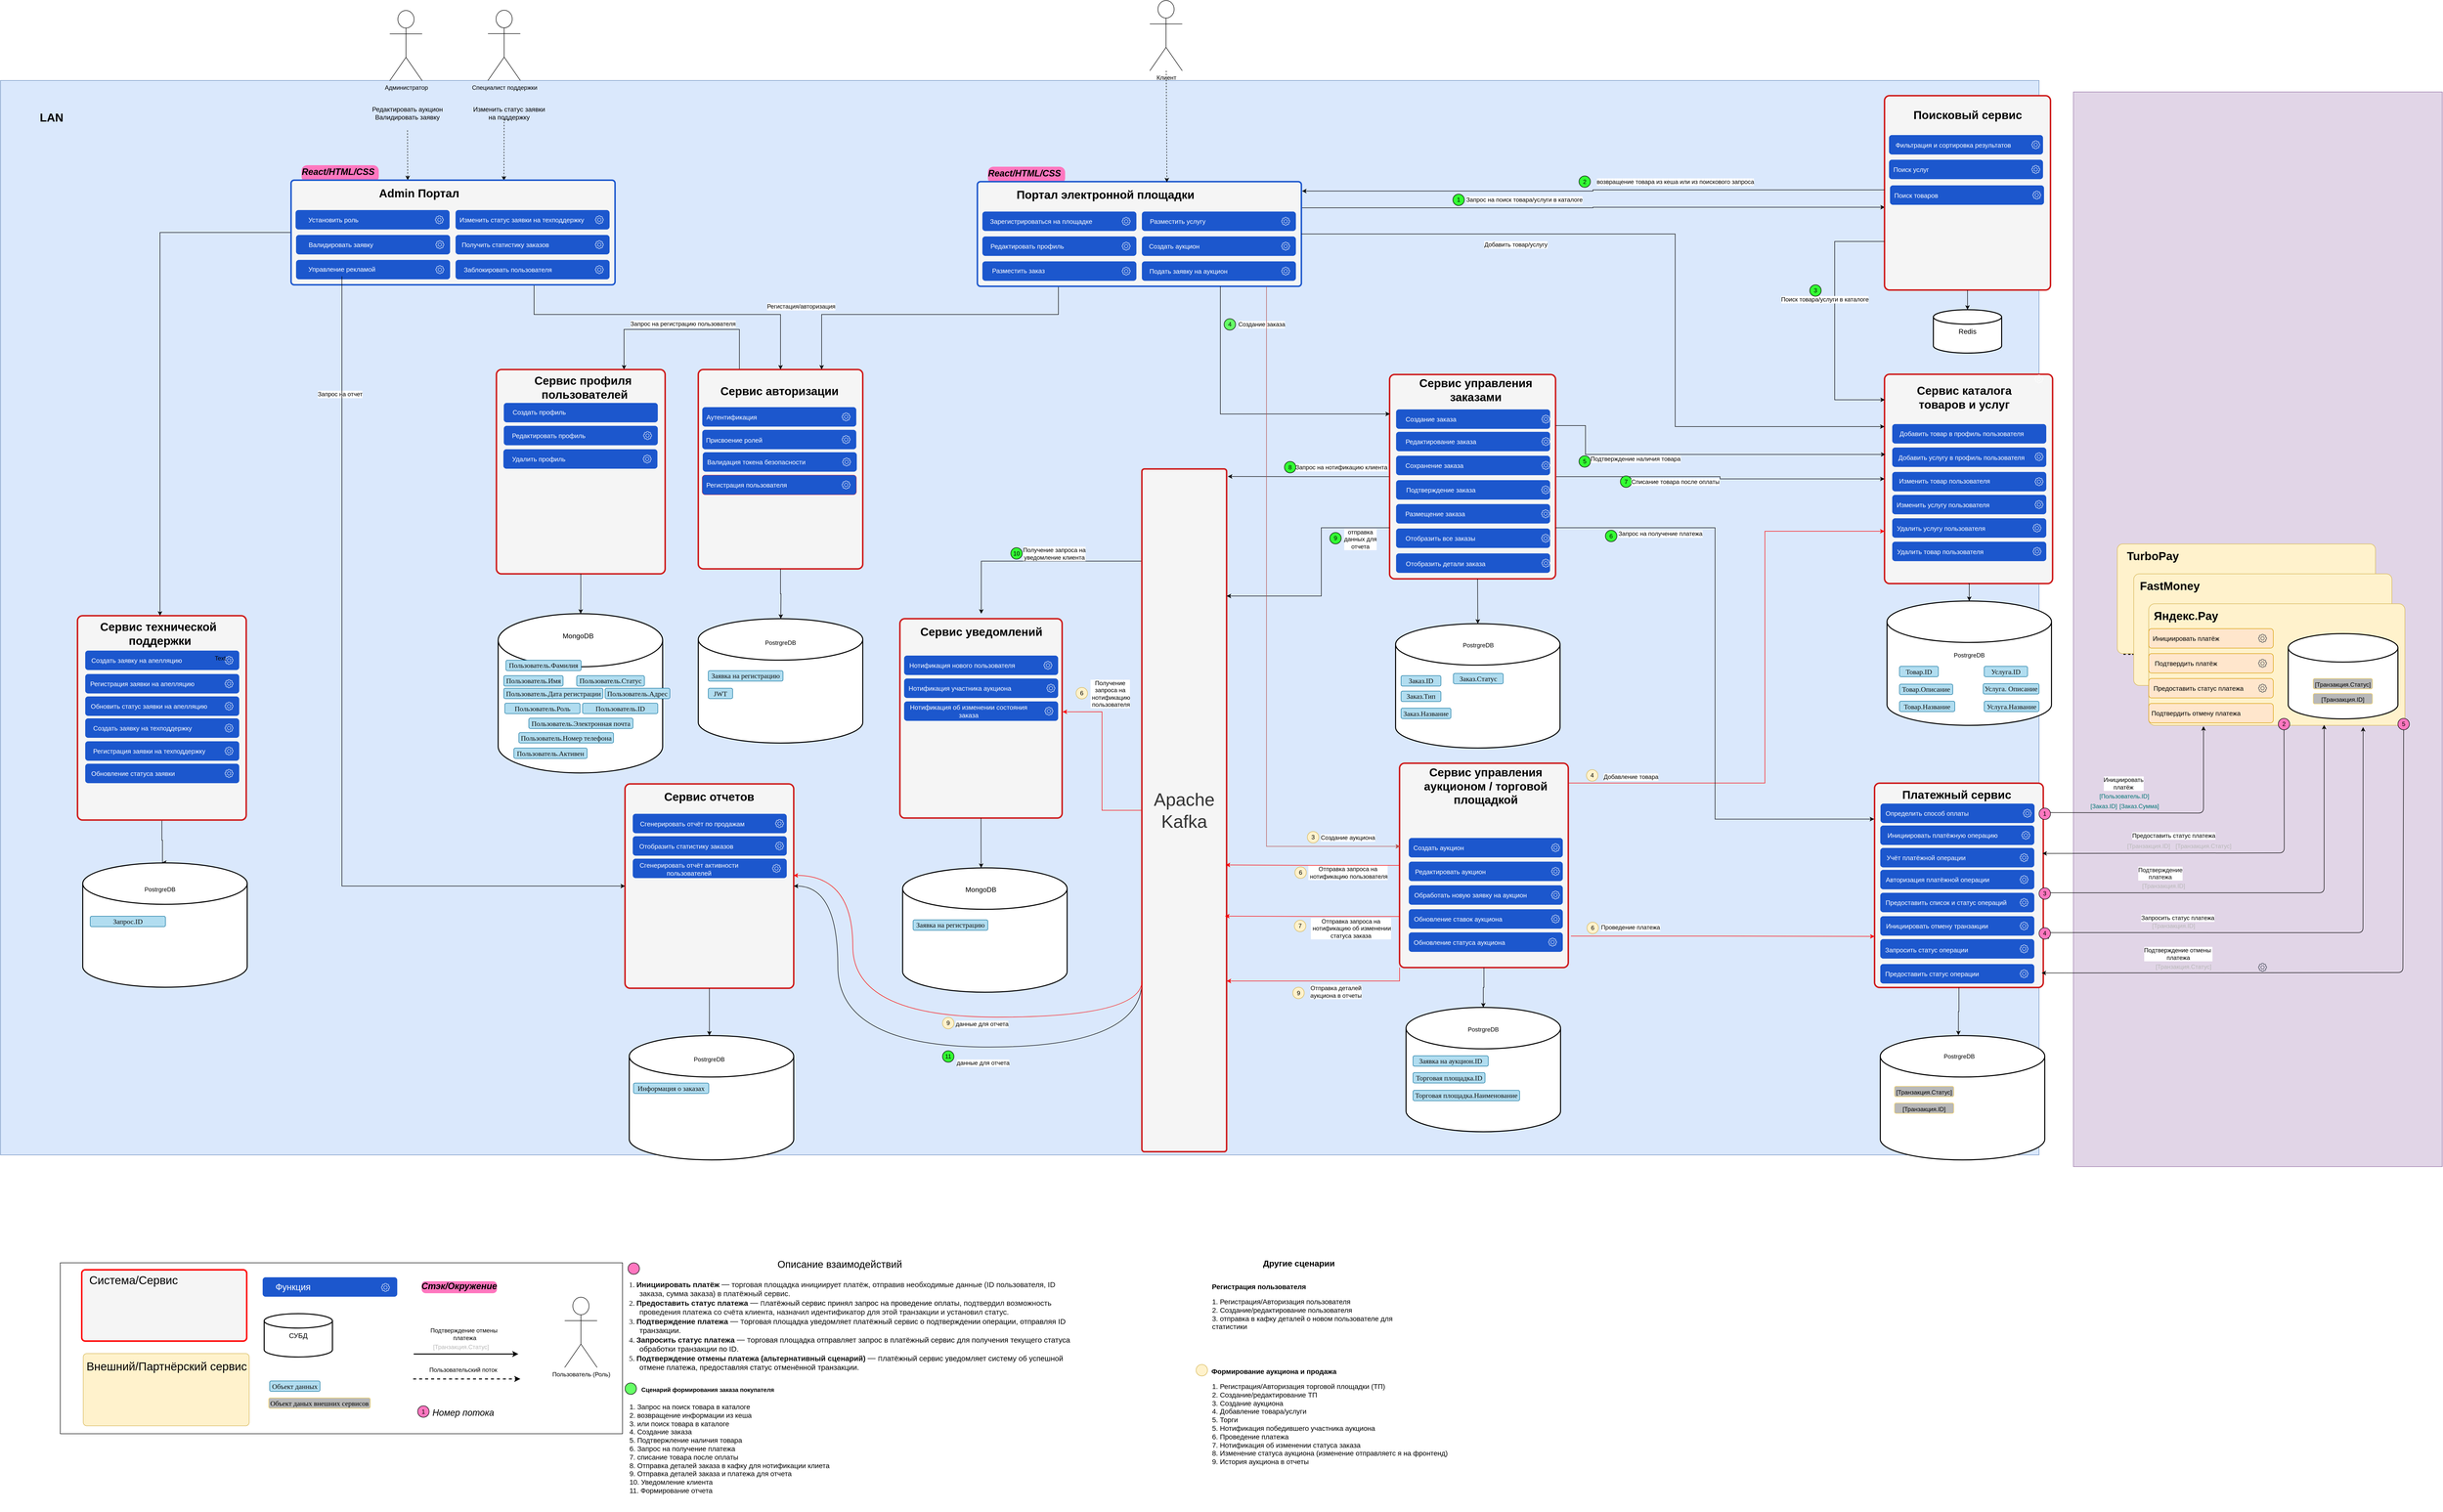<mxfile version="26.0.4">
  <diagram name="Page-1" id="UgBpJZLDZU68cauPo7-2">
    <mxGraphModel dx="2049" dy="1197" grid="1" gridSize="10" guides="1" tooltips="1" connect="1" arrows="1" fold="1" page="1" pageScale="1" pageWidth="850" pageHeight="1100" math="0" shadow="0">
      <root>
        <mxCell id="0" />
        <mxCell id="1" parent="0" />
        <mxCell id="Naevs893Nub7QFNTBG-7-2" value="" style="rounded=0;whiteSpace=wrap;html=1;fillColor=#dae8fc;strokeColor=#6c8ebf;" parent="1" vertex="1">
          <mxGeometry x="210" y="450.52" width="4090" height="2155.98" as="geometry" />
        </mxCell>
        <mxCell id="Naevs893Nub7QFNTBG-7-342" value="" style="rounded=1;whiteSpace=wrap;html=1;arcSize=3;movable=1;resizable=1;rotatable=1;deletable=1;editable=1;locked=0;connectable=1;fillColor=#f5f5f5;strokeColor=light-dark(#ce1c1c, #76a9ff);strokeWidth=3;fontColor=#333333;" parent="1" vertex="1">
          <mxGeometry x="3990" y="1040" width="337.25" height="420" as="geometry" />
        </mxCell>
        <mxCell id="Naevs893Nub7QFNTBG-7-1" value="" style="rounded=0;whiteSpace=wrap;html=1;fillColor=#e1d5e7;strokeColor=#9673a6;movable=1;resizable=1;rotatable=1;deletable=1;editable=1;locked=0;connectable=1;" parent="1" vertex="1">
          <mxGeometry x="4369" y="473.52" width="740" height="2156.48" as="geometry" />
        </mxCell>
        <mxCell id="Naevs893Nub7QFNTBG-7-455" style="edgeStyle=orthogonalEdgeStyle;rounded=0;orthogonalLoop=1;jettySize=auto;html=1;exitX=0.25;exitY=0;exitDx=0;exitDy=0;entryX=0.75;entryY=0;entryDx=0;entryDy=0;" parent="1" source="Naevs893Nub7QFNTBG-7-3" target="Naevs893Nub7QFNTBG-7-135" edge="1">
          <mxGeometry relative="1" as="geometry">
            <Array as="points">
              <mxPoint x="1693" y="950" />
              <mxPoint x="1461" y="950" />
            </Array>
          </mxGeometry>
        </mxCell>
        <mxCell id="Naevs893Nub7QFNTBG-7-3" value="ё" style="rounded=1;whiteSpace=wrap;html=1;arcSize=3;movable=1;resizable=1;rotatable=1;deletable=1;editable=1;locked=0;connectable=1;fillColor=#f5f5f5;strokeColor=light-dark(#ce1c1c, #76a9ff);strokeWidth=3;fontColor=#333333;" parent="1" vertex="1">
          <mxGeometry x="1610" y="1030.52" width="330" height="400" as="geometry" />
        </mxCell>
        <mxCell id="Naevs893Nub7QFNTBG-7-4" value="Сервис авторизации" style="text;html=1;align=center;verticalAlign=middle;whiteSpace=wrap;rounded=1;shadow=0;fontSize=23;fontStyle=1" parent="1" vertex="1">
          <mxGeometry x="1641.5" y="1038" width="262" height="72" as="geometry" />
        </mxCell>
        <mxCell id="Naevs893Nub7QFNTBG-7-5" value="" style="group" parent="1" connectable="0" vertex="1">
          <mxGeometry x="1618" y="1106.02" width="309" height="39" as="geometry" />
        </mxCell>
        <mxCell id="Naevs893Nub7QFNTBG-7-6" value="" style="rounded=1;whiteSpace=wrap;html=1;fillColor=#1C57CD;strokeColor=none;" parent="Naevs893Nub7QFNTBG-7-5" vertex="1">
          <mxGeometry width="309" height="39" as="geometry" />
        </mxCell>
        <mxCell id="Naevs893Nub7QFNTBG-7-7" value="" style="sketch=0;outlineConnect=0;fontColor=#232F3E;gradientColor=none;fillColor=default;strokeColor=none;dashed=0;verticalLabelPosition=bottom;verticalAlign=top;align=center;html=1;fontSize=12;fontStyle=0;aspect=fixed;pointerEvents=1;shape=mxgraph.aws4.gear;rounded=1;" parent="Naevs893Nub7QFNTBG-7-5" vertex="1">
          <mxGeometry x="280" y="11" width="17" height="17" as="geometry" />
        </mxCell>
        <mxCell id="Naevs893Nub7QFNTBG-7-8" value="Аутентификация" style="text;html=1;align=center;verticalAlign=middle;whiteSpace=wrap;rounded=1;fontSize=13;fontColor=#FFFFFF;strokeColor=none;" parent="Naevs893Nub7QFNTBG-7-5" vertex="1">
          <mxGeometry x="2" y="4.5" width="114" height="30" as="geometry" />
        </mxCell>
        <mxCell id="Naevs893Nub7QFNTBG-7-9" value="" style="group" parent="1" connectable="0" vertex="1">
          <mxGeometry x="1618" y="1151.52" width="309" height="39" as="geometry" />
        </mxCell>
        <mxCell id="Naevs893Nub7QFNTBG-7-10" value="" style="rounded=1;whiteSpace=wrap;html=1;fillColor=#1C57CD;strokeColor=none;" parent="Naevs893Nub7QFNTBG-7-9" vertex="1">
          <mxGeometry width="309" height="39" as="geometry" />
        </mxCell>
        <mxCell id="Naevs893Nub7QFNTBG-7-11" value="" style="sketch=0;outlineConnect=0;fontColor=#232F3E;gradientColor=none;fillColor=default;strokeColor=none;dashed=0;verticalLabelPosition=bottom;verticalAlign=top;align=center;html=1;fontSize=12;fontStyle=0;aspect=fixed;pointerEvents=1;shape=mxgraph.aws4.gear;rounded=1;" parent="Naevs893Nub7QFNTBG-7-9" vertex="1">
          <mxGeometry x="280" y="11" width="17" height="17" as="geometry" />
        </mxCell>
        <mxCell id="Naevs893Nub7QFNTBG-7-12" value="Присвоение ролей" style="text;html=1;align=center;verticalAlign=middle;whiteSpace=wrap;rounded=1;fontSize=13;fontColor=#FFFFFF;strokeColor=none;" parent="Naevs893Nub7QFNTBG-7-9" vertex="1">
          <mxGeometry x="3" y="5" width="122" height="30" as="geometry" />
        </mxCell>
        <mxCell id="Naevs893Nub7QFNTBG-7-13" value="" style="rounded=1;whiteSpace=wrap;html=1;arcSize=3;movable=1;resizable=1;rotatable=1;deletable=1;editable=1;locked=0;connectable=1;fillColor=#f5f5f5;strokeColor=light-dark(#ce1c1c, #76a9ff);strokeWidth=3;fontColor=#333333;" parent="1" vertex="1">
          <mxGeometry x="2014.5" y="1530.52" width="325.5" height="400" as="geometry" />
        </mxCell>
        <mxCell id="Naevs893Nub7QFNTBG-7-14" value="Сервис уведомлений" style="text;html=1;align=center;verticalAlign=middle;whiteSpace=wrap;rounded=1;shadow=0;fontSize=23;fontStyle=1" parent="1" vertex="1">
          <mxGeometry x="2020" y="1520.52" width="315.5" height="72" as="geometry" />
        </mxCell>
        <mxCell id="Naevs893Nub7QFNTBG-7-551" style="edgeStyle=orthogonalEdgeStyle;rounded=0;orthogonalLoop=1;jettySize=auto;html=1;exitX=1;exitY=0.5;exitDx=0;exitDy=0;entryX=0;entryY=0.5;entryDx=0;entryDy=0;" parent="1" source="Naevs893Nub7QFNTBG-7-15" target="Naevs893Nub7QFNTBG-7-342" edge="1">
          <mxGeometry relative="1" as="geometry" />
        </mxCell>
        <mxCell id="Naevs893Nub7QFNTBG-7-556" style="edgeStyle=orthogonalEdgeStyle;rounded=0;orthogonalLoop=1;jettySize=auto;html=1;exitX=0;exitY=0.5;exitDx=0;exitDy=0;entryX=1.014;entryY=0.011;entryDx=0;entryDy=0;entryPerimeter=0;" parent="1" source="Naevs893Nub7QFNTBG-7-15" target="Naevs893Nub7QFNTBG-7-449" edge="1">
          <mxGeometry relative="1" as="geometry" />
        </mxCell>
        <mxCell id="Naevs893Nub7QFNTBG-7-15" value="" style="rounded=1;whiteSpace=wrap;html=1;arcSize=3;movable=1;resizable=1;rotatable=1;deletable=1;editable=1;locked=0;connectable=1;fillColor=#f5f5f5;strokeColor=light-dark(#ce1c1c, #76a9ff);strokeWidth=3;fontColor=#333333;" parent="1" vertex="1">
          <mxGeometry x="2997" y="1040.52" width="333" height="410" as="geometry" />
        </mxCell>
        <mxCell id="Naevs893Nub7QFNTBG-7-16" value="Сервис управления&lt;div&gt;заказами&lt;/div&gt;" style="text;html=1;align=center;verticalAlign=middle;whiteSpace=wrap;rounded=1;shadow=0;fontSize=23;fontStyle=1" parent="1" vertex="1">
          <mxGeometry x="3035" y="1035.52" width="270" height="72" as="geometry" />
        </mxCell>
        <mxCell id="Naevs893Nub7QFNTBG-7-17" value="" style="group" parent="1" connectable="0" vertex="1">
          <mxGeometry x="2023" y="1650.52" width="309" height="39" as="geometry" />
        </mxCell>
        <mxCell id="Naevs893Nub7QFNTBG-7-18" value="" style="rounded=1;whiteSpace=wrap;html=1;fillColor=#1C57CD;strokeColor=none;" parent="Naevs893Nub7QFNTBG-7-17" vertex="1">
          <mxGeometry width="309" height="39" as="geometry" />
        </mxCell>
        <mxCell id="Naevs893Nub7QFNTBG-7-19" value="" style="sketch=0;outlineConnect=0;fontColor=#232F3E;gradientColor=none;fillColor=#FFFFFF;strokeColor=none;dashed=0;verticalLabelPosition=bottom;verticalAlign=top;align=center;html=1;fontSize=12;fontStyle=0;aspect=fixed;pointerEvents=1;shape=mxgraph.aws4.gear;rounded=1;" parent="Naevs893Nub7QFNTBG-7-17" vertex="1">
          <mxGeometry x="286" y="11" width="17" height="17" as="geometry" />
        </mxCell>
        <mxCell id="Naevs893Nub7QFNTBG-7-20" value="Нотификация участника аукциона" style="text;html=1;align=center;verticalAlign=middle;whiteSpace=wrap;rounded=1;fontSize=13;fontColor=#FFFFFF;strokeColor=none;" parent="Naevs893Nub7QFNTBG-7-17" vertex="1">
          <mxGeometry x="3" y="4.5" width="218" height="30" as="geometry" />
        </mxCell>
        <mxCell id="Naevs893Nub7QFNTBG-7-21" value="" style="group" parent="1" connectable="0" vertex="1">
          <mxGeometry x="2023" y="1604.52" width="309" height="39" as="geometry" />
        </mxCell>
        <mxCell id="Naevs893Nub7QFNTBG-7-22" value="" style="rounded=1;whiteSpace=wrap;html=1;fillColor=#1C57CD;strokeColor=none;" parent="Naevs893Nub7QFNTBG-7-21" vertex="1">
          <mxGeometry width="309" height="39" as="geometry" />
        </mxCell>
        <mxCell id="Naevs893Nub7QFNTBG-7-23" value="" style="sketch=0;outlineConnect=0;fontColor=#232F3E;gradientColor=none;fillColor=default;strokeColor=none;dashed=0;verticalLabelPosition=bottom;verticalAlign=top;align=center;html=1;fontSize=12;fontStyle=0;aspect=fixed;pointerEvents=1;shape=mxgraph.aws4.gear;rounded=1;" parent="Naevs893Nub7QFNTBG-7-21" vertex="1">
          <mxGeometry x="280" y="11" width="17" height="17" as="geometry" />
        </mxCell>
        <mxCell id="Naevs893Nub7QFNTBG-7-24" value="Нотификация нового пользователя" style="text;html=1;align=center;verticalAlign=middle;whiteSpace=wrap;rounded=1;fontSize=13;fontColor=#FFFFFF;strokeColor=none;" parent="Naevs893Nub7QFNTBG-7-21" vertex="1">
          <mxGeometry x="3" y="4.5" width="227" height="30" as="geometry" />
        </mxCell>
        <mxCell id="Naevs893Nub7QFNTBG-7-25" style="edgeStyle=orthogonalEdgeStyle;rounded=0;orthogonalLoop=1;jettySize=auto;html=1;exitX=0.5;exitY=1;exitDx=0;exitDy=0;" parent="1" source="Naevs893Nub7QFNTBG-7-26" edge="1">
          <mxGeometry relative="1" as="geometry">
            <mxPoint x="534" y="2020" as="targetPoint" />
            <Array as="points">
              <mxPoint x="534" y="1975" />
              <mxPoint x="535" y="2015" />
            </Array>
          </mxGeometry>
        </mxCell>
        <mxCell id="Naevs893Nub7QFNTBG-7-26" value="" style="rounded=1;whiteSpace=wrap;html=1;arcSize=3;movable=1;resizable=1;rotatable=1;deletable=1;editable=1;locked=0;connectable=1;fillColor=#f5f5f5;strokeColor=light-dark(#ce1c1c, #76a9ff);strokeWidth=3;fontColor=#333333;" parent="1" vertex="1">
          <mxGeometry x="364.5" y="1524.52" width="338.5" height="410" as="geometry" />
        </mxCell>
        <mxCell id="Naevs893Nub7QFNTBG-7-27" value="Сервис технической&amp;nbsp;&lt;div&gt;поддержки&lt;/div&gt;" style="text;html=1;align=center;verticalAlign=middle;whiteSpace=wrap;rounded=1;shadow=0;fontSize=23;fontStyle=1" parent="1" vertex="1">
          <mxGeometry x="330" y="1524.52" width="400" height="72" as="geometry" />
        </mxCell>
        <mxCell id="Naevs893Nub7QFNTBG-7-28" value="" style="rounded=1;whiteSpace=wrap;html=1;arcSize=3;movable=1;resizable=1;rotatable=1;deletable=1;editable=1;locked=0;connectable=1;fillColor=#f5f5f5;strokeColor=light-dark(#ce1c1c, #76a9ff);strokeWidth=3;fontColor=#333333;" parent="1" vertex="1">
          <mxGeometry x="1463" y="1862" width="338.5" height="410" as="geometry" />
        </mxCell>
        <mxCell id="Naevs893Nub7QFNTBG-7-29" value="Сервис отчетов" style="text;html=1;align=center;verticalAlign=middle;whiteSpace=wrap;rounded=1;shadow=0;fontSize=23;fontStyle=1" parent="1" vertex="1">
          <mxGeometry x="1432" y="1852" width="400" height="72" as="geometry" />
        </mxCell>
        <mxCell id="Naevs893Nub7QFNTBG-7-30" value="" style="group" parent="1" connectable="0" vertex="1">
          <mxGeometry x="1619" y="1196.52" width="309" height="39" as="geometry" />
        </mxCell>
        <mxCell id="Naevs893Nub7QFNTBG-7-31" value="" style="rounded=1;whiteSpace=wrap;html=1;fillColor=#1C57CD;strokeColor=none;" parent="Naevs893Nub7QFNTBG-7-30" vertex="1">
          <mxGeometry width="309" height="39" as="geometry" />
        </mxCell>
        <mxCell id="Naevs893Nub7QFNTBG-7-32" value="" style="sketch=0;outlineConnect=0;fontColor=#232F3E;gradientColor=none;fillColor=default;strokeColor=none;dashed=0;verticalLabelPosition=bottom;verticalAlign=top;align=center;html=1;fontSize=12;fontStyle=0;aspect=fixed;pointerEvents=1;shape=mxgraph.aws4.gear;rounded=1;" parent="Naevs893Nub7QFNTBG-7-30" vertex="1">
          <mxGeometry x="280" y="11" width="17" height="17" as="geometry" />
        </mxCell>
        <mxCell id="Naevs893Nub7QFNTBG-7-33" value="Валидация токена безопасности" style="text;html=1;align=center;verticalAlign=middle;whiteSpace=wrap;rounded=1;fontSize=13;fontColor=#FFFFFF;strokeColor=none;" parent="Naevs893Nub7QFNTBG-7-30" vertex="1">
          <mxGeometry x="3" y="4.5" width="209" height="30" as="geometry" />
        </mxCell>
        <mxCell id="Naevs893Nub7QFNTBG-7-34" value="" style="group" parent="1" connectable="0" vertex="1">
          <mxGeometry x="3010" y="1110.52" width="309" height="39" as="geometry" />
        </mxCell>
        <mxCell id="Naevs893Nub7QFNTBG-7-35" value="" style="rounded=1;whiteSpace=wrap;html=1;fillColor=#1C57CD;strokeColor=none;" parent="Naevs893Nub7QFNTBG-7-34" vertex="1">
          <mxGeometry width="309" height="39" as="geometry" />
        </mxCell>
        <mxCell id="Naevs893Nub7QFNTBG-7-36" value="" style="sketch=0;outlineConnect=0;fontColor=#232F3E;gradientColor=none;fillColor=default;strokeColor=none;dashed=0;verticalLabelPosition=bottom;verticalAlign=top;align=center;html=1;fontSize=12;fontStyle=0;aspect=fixed;pointerEvents=1;shape=mxgraph.aws4.gear;rounded=1;" parent="Naevs893Nub7QFNTBG-7-34" vertex="1">
          <mxGeometry x="292" y="11" width="17" height="17" as="geometry" />
        </mxCell>
        <mxCell id="Naevs893Nub7QFNTBG-7-37" value="Создание заказа" style="text;html=1;align=center;verticalAlign=middle;whiteSpace=wrap;rounded=1;fontSize=13;fontColor=#FFFFFF;strokeColor=none;" parent="Naevs893Nub7QFNTBG-7-34" vertex="1">
          <mxGeometry x="15" y="4.5" width="110" height="30" as="geometry" />
        </mxCell>
        <mxCell id="Naevs893Nub7QFNTBG-7-38" value="" style="group" parent="1" connectable="0" vertex="1">
          <mxGeometry x="3010" y="1155.52" width="309" height="39" as="geometry" />
        </mxCell>
        <mxCell id="Naevs893Nub7QFNTBG-7-39" value="" style="rounded=1;whiteSpace=wrap;html=1;fillColor=#1C57CD;strokeColor=none;" parent="Naevs893Nub7QFNTBG-7-38" vertex="1">
          <mxGeometry width="309" height="39" as="geometry" />
        </mxCell>
        <mxCell id="Naevs893Nub7QFNTBG-7-40" value="" style="sketch=0;outlineConnect=0;fontColor=#232F3E;gradientColor=none;fillColor=default;strokeColor=none;dashed=0;verticalLabelPosition=bottom;verticalAlign=top;align=center;html=1;fontSize=12;fontStyle=0;aspect=fixed;pointerEvents=1;shape=mxgraph.aws4.gear;rounded=1;" parent="Naevs893Nub7QFNTBG-7-38" vertex="1">
          <mxGeometry x="292" y="11" width="17" height="17" as="geometry" />
        </mxCell>
        <mxCell id="Naevs893Nub7QFNTBG-7-41" value="Редактирование заказа" style="text;html=1;align=center;verticalAlign=middle;whiteSpace=wrap;rounded=1;fontSize=13;fontColor=#FFFFFF;strokeColor=none;" parent="Naevs893Nub7QFNTBG-7-38" vertex="1">
          <mxGeometry x="13" y="4.5" width="154" height="30" as="geometry" />
        </mxCell>
        <mxCell id="Naevs893Nub7QFNTBG-7-42" value="" style="group" parent="1" connectable="0" vertex="1">
          <mxGeometry x="3010" y="1203.52" width="309" height="39" as="geometry" />
        </mxCell>
        <mxCell id="Naevs893Nub7QFNTBG-7-43" value="" style="rounded=1;whiteSpace=wrap;html=1;fillColor=#1C57CD;strokeColor=none;" parent="Naevs893Nub7QFNTBG-7-42" vertex="1">
          <mxGeometry width="309" height="39" as="geometry" />
        </mxCell>
        <mxCell id="Naevs893Nub7QFNTBG-7-44" value="" style="sketch=0;outlineConnect=0;fontColor=#232F3E;gradientColor=none;fillColor=default;strokeColor=none;dashed=0;verticalLabelPosition=bottom;verticalAlign=top;align=center;html=1;fontSize=12;fontStyle=0;aspect=fixed;pointerEvents=1;shape=mxgraph.aws4.gear;rounded=1;" parent="Naevs893Nub7QFNTBG-7-42" vertex="1">
          <mxGeometry x="292" y="11" width="17" height="17" as="geometry" />
        </mxCell>
        <mxCell id="Naevs893Nub7QFNTBG-7-45" value="Сохранение заказа" style="text;html=1;align=center;verticalAlign=middle;whiteSpace=wrap;rounded=1;fontSize=13;fontColor=#FFFFFF;strokeColor=none;" parent="Naevs893Nub7QFNTBG-7-42" vertex="1">
          <mxGeometry x="14" y="4" width="126" height="30" as="geometry" />
        </mxCell>
        <mxCell id="Naevs893Nub7QFNTBG-7-46" value="" style="group" parent="1" connectable="0" vertex="1">
          <mxGeometry x="3010" y="1252.52" width="309" height="39" as="geometry" />
        </mxCell>
        <mxCell id="Naevs893Nub7QFNTBG-7-47" value="" style="rounded=1;whiteSpace=wrap;html=1;fillColor=#1C57CD;strokeColor=none;" parent="Naevs893Nub7QFNTBG-7-46" vertex="1">
          <mxGeometry width="309" height="39" as="geometry" />
        </mxCell>
        <mxCell id="Naevs893Nub7QFNTBG-7-48" value="" style="sketch=0;outlineConnect=0;fontColor=#232F3E;gradientColor=none;fillColor=default;strokeColor=none;dashed=0;verticalLabelPosition=bottom;verticalAlign=top;align=center;html=1;fontSize=12;fontStyle=0;aspect=fixed;pointerEvents=1;shape=mxgraph.aws4.gear;rounded=1;" parent="Naevs893Nub7QFNTBG-7-46" vertex="1">
          <mxGeometry x="291.5" y="11" width="17" height="17" as="geometry" />
        </mxCell>
        <mxCell id="Naevs893Nub7QFNTBG-7-49" value="Подтверждение заказа" style="text;html=1;align=center;verticalAlign=middle;whiteSpace=wrap;rounded=1;fontSize=13;fontColor=#FFFFFF;strokeColor=none;" parent="Naevs893Nub7QFNTBG-7-46" vertex="1">
          <mxGeometry x="14" y="4.5" width="152" height="30" as="geometry" />
        </mxCell>
        <mxCell id="Naevs893Nub7QFNTBG-7-50" value="" style="group" parent="1" connectable="0" vertex="1">
          <mxGeometry x="3010" y="1300.52" width="309" height="39" as="geometry" />
        </mxCell>
        <mxCell id="Naevs893Nub7QFNTBG-7-51" value="" style="rounded=1;whiteSpace=wrap;html=1;fillColor=#1C57CD;strokeColor=none;" parent="Naevs893Nub7QFNTBG-7-50" vertex="1">
          <mxGeometry width="309" height="39" as="geometry" />
        </mxCell>
        <mxCell id="Naevs893Nub7QFNTBG-7-52" value="" style="sketch=0;outlineConnect=0;fontColor=#232F3E;gradientColor=none;fillColor=default;strokeColor=none;dashed=0;verticalLabelPosition=bottom;verticalAlign=top;align=center;html=1;fontSize=12;fontStyle=0;aspect=fixed;pointerEvents=1;shape=mxgraph.aws4.gear;rounded=1;" parent="Naevs893Nub7QFNTBG-7-50" vertex="1">
          <mxGeometry x="291.5" y="11" width="17" height="17" as="geometry" />
        </mxCell>
        <mxCell id="Naevs893Nub7QFNTBG-7-53" value="Размещение заказа" style="text;html=1;align=center;verticalAlign=middle;whiteSpace=wrap;rounded=1;fontSize=13;fontColor=#FFFFFF;strokeColor=none;" parent="Naevs893Nub7QFNTBG-7-50" vertex="1">
          <mxGeometry x="13" y="4.5" width="130.5" height="30" as="geometry" />
        </mxCell>
        <mxCell id="Naevs893Nub7QFNTBG-7-54" value="" style="group" parent="1" connectable="0" vertex="1">
          <mxGeometry x="3010" y="1349.52" width="309" height="39" as="geometry" />
        </mxCell>
        <mxCell id="Naevs893Nub7QFNTBG-7-55" value="" style="rounded=1;whiteSpace=wrap;html=1;fillColor=#1C57CD;strokeColor=none;" parent="Naevs893Nub7QFNTBG-7-54" vertex="1">
          <mxGeometry width="309" height="39" as="geometry" />
        </mxCell>
        <mxCell id="Naevs893Nub7QFNTBG-7-56" value="" style="sketch=0;outlineConnect=0;fontColor=#232F3E;gradientColor=none;fillColor=default;strokeColor=none;dashed=0;verticalLabelPosition=bottom;verticalAlign=top;align=center;html=1;fontSize=12;fontStyle=0;aspect=fixed;pointerEvents=1;shape=mxgraph.aws4.gear;rounded=1;" parent="Naevs893Nub7QFNTBG-7-54" vertex="1">
          <mxGeometry x="291.5" y="11" width="17" height="17" as="geometry" />
        </mxCell>
        <mxCell id="Naevs893Nub7QFNTBG-7-57" value="Отобразить все заказы" style="text;html=1;align=center;verticalAlign=middle;whiteSpace=wrap;rounded=1;fontSize=13;fontColor=#FFFFFF;strokeColor=none;" parent="Naevs893Nub7QFNTBG-7-54" vertex="1">
          <mxGeometry x="13" y="4.5" width="152" height="30" as="geometry" />
        </mxCell>
        <mxCell id="Naevs893Nub7QFNTBG-7-58" value="" style="group" parent="1" connectable="0" vertex="1">
          <mxGeometry x="3010" y="1399.52" width="309" height="39" as="geometry" />
        </mxCell>
        <mxCell id="Naevs893Nub7QFNTBG-7-59" value="" style="rounded=1;whiteSpace=wrap;html=1;fillColor=#1C57CD;strokeColor=none;" parent="Naevs893Nub7QFNTBG-7-58" vertex="1">
          <mxGeometry width="309" height="39" as="geometry" />
        </mxCell>
        <mxCell id="Naevs893Nub7QFNTBG-7-60" value="" style="sketch=0;outlineConnect=0;fontColor=#232F3E;gradientColor=none;fillColor=default;strokeColor=none;dashed=0;verticalLabelPosition=bottom;verticalAlign=top;align=center;html=1;fontSize=12;fontStyle=0;aspect=fixed;pointerEvents=1;shape=mxgraph.aws4.gear;rounded=1;" parent="Naevs893Nub7QFNTBG-7-58" vertex="1">
          <mxGeometry x="292" y="11" width="17" height="17" as="geometry" />
        </mxCell>
        <mxCell id="Naevs893Nub7QFNTBG-7-61" value="Отобразить детали заказа" style="text;html=1;align=center;verticalAlign=middle;whiteSpace=wrap;rounded=1;fontSize=13;fontColor=#FFFFFF;strokeColor=none;" parent="Naevs893Nub7QFNTBG-7-58" vertex="1">
          <mxGeometry x="15" y="5" width="169" height="30" as="geometry" />
        </mxCell>
        <mxCell id="Naevs893Nub7QFNTBG-7-62" value="" style="group" parent="1" connectable="0" vertex="1">
          <mxGeometry x="2023" y="1696.52" width="309" height="39" as="geometry" />
        </mxCell>
        <mxCell id="Naevs893Nub7QFNTBG-7-63" value="" style="rounded=1;whiteSpace=wrap;html=1;fillColor=#1C57CD;strokeColor=none;" parent="Naevs893Nub7QFNTBG-7-62" vertex="1">
          <mxGeometry width="309" height="39" as="geometry" />
        </mxCell>
        <mxCell id="Naevs893Nub7QFNTBG-7-64" value="" style="sketch=0;outlineConnect=0;fontColor=#232F3E;gradientColor=none;fillColor=default;strokeColor=none;dashed=0;verticalLabelPosition=bottom;verticalAlign=top;align=center;html=1;fontSize=12;fontStyle=0;aspect=fixed;pointerEvents=1;shape=mxgraph.aws4.gear;rounded=1;" parent="Naevs893Nub7QFNTBG-7-62" vertex="1">
          <mxGeometry x="282" y="11" width="17" height="17" as="geometry" />
        </mxCell>
        <mxCell id="Naevs893Nub7QFNTBG-7-65" value="Нотификация об изменении состояния заказа" style="text;html=1;align=center;verticalAlign=middle;whiteSpace=wrap;rounded=1;fontSize=13;fontColor=#FFFFFF;strokeColor=none;" parent="Naevs893Nub7QFNTBG-7-62" vertex="1">
          <mxGeometry x="6" y="4.5" width="247" height="30" as="geometry" />
        </mxCell>
        <mxCell id="Naevs893Nub7QFNTBG-7-66" value="" style="group" parent="1" connectable="0" vertex="1">
          <mxGeometry x="1478.5" y="1922" width="309" height="39" as="geometry" />
        </mxCell>
        <mxCell id="Naevs893Nub7QFNTBG-7-67" value="" style="rounded=1;whiteSpace=wrap;html=1;fillColor=#1C57CD;strokeColor=none;" parent="Naevs893Nub7QFNTBG-7-66" vertex="1">
          <mxGeometry width="309" height="39" as="geometry" />
        </mxCell>
        <mxCell id="Naevs893Nub7QFNTBG-7-68" value="" style="sketch=0;outlineConnect=0;fontColor=#232F3E;gradientColor=none;fillColor=#FFFFFF;strokeColor=none;dashed=0;verticalLabelPosition=bottom;verticalAlign=top;align=center;html=1;fontSize=12;fontStyle=0;aspect=fixed;pointerEvents=1;shape=mxgraph.aws4.gear;rounded=1;" parent="Naevs893Nub7QFNTBG-7-66" vertex="1">
          <mxGeometry x="286" y="11" width="17" height="17" as="geometry" />
        </mxCell>
        <mxCell id="Naevs893Nub7QFNTBG-7-69" value="Сгенерировать отчёт по продажам" style="text;html=1;align=center;verticalAlign=middle;whiteSpace=wrap;rounded=1;fontSize=13;fontColor=#FFFFFF;strokeColor=none;" parent="Naevs893Nub7QFNTBG-7-66" vertex="1">
          <mxGeometry x="6" y="4.5" width="226" height="30" as="geometry" />
        </mxCell>
        <mxCell id="Naevs893Nub7QFNTBG-7-70" value="" style="group" parent="1" connectable="0" vertex="1">
          <mxGeometry x="1478.5" y="1967" width="309" height="39" as="geometry" />
        </mxCell>
        <mxCell id="Naevs893Nub7QFNTBG-7-71" value="" style="rounded=1;whiteSpace=wrap;html=1;fillColor=#1C57CD;strokeColor=none;" parent="Naevs893Nub7QFNTBG-7-70" vertex="1">
          <mxGeometry width="309" height="39" as="geometry" />
        </mxCell>
        <mxCell id="Naevs893Nub7QFNTBG-7-72" value="" style="sketch=0;outlineConnect=0;fontColor=#232F3E;gradientColor=none;fillColor=#FFFFFF;strokeColor=none;dashed=0;verticalLabelPosition=bottom;verticalAlign=top;align=center;html=1;fontSize=12;fontStyle=0;aspect=fixed;pointerEvents=1;shape=mxgraph.aws4.gear;rounded=1;" parent="Naevs893Nub7QFNTBG-7-70" vertex="1">
          <mxGeometry x="286" y="11" width="17" height="17" as="geometry" />
        </mxCell>
        <mxCell id="Naevs893Nub7QFNTBG-7-73" value="Отобразить статистику заказов" style="text;html=1;align=center;verticalAlign=middle;whiteSpace=wrap;rounded=1;fontSize=13;fontColor=#FFFFFF;strokeColor=none;" parent="Naevs893Nub7QFNTBG-7-70" vertex="1">
          <mxGeometry x="6.5" y="4.5" width="202" height="30" as="geometry" />
        </mxCell>
        <mxCell id="Naevs893Nub7QFNTBG-7-74" value="" style="group" parent="1" connectable="0" vertex="1">
          <mxGeometry x="380" y="1821.52" width="309" height="39" as="geometry" />
        </mxCell>
        <mxCell id="Naevs893Nub7QFNTBG-7-75" value="" style="rounded=1;whiteSpace=wrap;html=1;fillColor=#1C57CD;strokeColor=none;" parent="Naevs893Nub7QFNTBG-7-74" vertex="1">
          <mxGeometry width="309" height="39" as="geometry" />
        </mxCell>
        <mxCell id="Naevs893Nub7QFNTBG-7-76" value="" style="sketch=0;outlineConnect=0;fontColor=#232F3E;gradientColor=none;fillColor=#FFFFFF;strokeColor=none;dashed=0;verticalLabelPosition=bottom;verticalAlign=top;align=center;html=1;fontSize=12;fontStyle=0;aspect=fixed;pointerEvents=1;shape=mxgraph.aws4.gear;rounded=1;" parent="Naevs893Nub7QFNTBG-7-74" vertex="1">
          <mxGeometry x="280" y="11" width="17" height="17" as="geometry" />
        </mxCell>
        <mxCell id="Naevs893Nub7QFNTBG-7-77" value="Обновление статуса заявки" style="text;html=1;align=center;verticalAlign=middle;whiteSpace=wrap;rounded=1;fontSize=13;fontColor=#FFFFFF;strokeColor=none;" parent="Naevs893Nub7QFNTBG-7-74" vertex="1">
          <mxGeometry x="8" y="4" width="176" height="30" as="geometry" />
        </mxCell>
        <mxCell id="Naevs893Nub7QFNTBG-7-78" value="" style="group" parent="1" connectable="0" vertex="1">
          <mxGeometry x="380" y="1776.52" width="309" height="39" as="geometry" />
        </mxCell>
        <mxCell id="Naevs893Nub7QFNTBG-7-79" value="" style="rounded=1;whiteSpace=wrap;html=1;fillColor=#1C57CD;strokeColor=none;" parent="Naevs893Nub7QFNTBG-7-78" vertex="1">
          <mxGeometry width="309" height="39" as="geometry" />
        </mxCell>
        <mxCell id="Naevs893Nub7QFNTBG-7-80" value="" style="sketch=0;outlineConnect=0;fontColor=#232F3E;gradientColor=none;fillColor=#FFFFFF;strokeColor=none;dashed=0;verticalLabelPosition=bottom;verticalAlign=top;align=center;html=1;fontSize=12;fontStyle=0;aspect=fixed;pointerEvents=1;shape=mxgraph.aws4.gear;rounded=1;" parent="Naevs893Nub7QFNTBG-7-78" vertex="1">
          <mxGeometry x="280" y="11" width="17" height="17" as="geometry" />
        </mxCell>
        <mxCell id="Naevs893Nub7QFNTBG-7-81" value="Регистрация заявки на техподдержку" style="text;html=1;align=center;verticalAlign=middle;whiteSpace=wrap;rounded=1;fontSize=13;fontColor=#FFFFFF;strokeColor=none;" parent="Naevs893Nub7QFNTBG-7-78" vertex="1">
          <mxGeometry x="4" y="4.5" width="249" height="30" as="geometry" />
        </mxCell>
        <mxCell id="Naevs893Nub7QFNTBG-7-82" value="" style="group" parent="1" connectable="0" vertex="1">
          <mxGeometry x="380" y="1730.52" width="309" height="39" as="geometry" />
        </mxCell>
        <mxCell id="Naevs893Nub7QFNTBG-7-83" value="" style="rounded=1;whiteSpace=wrap;html=1;fillColor=#1C57CD;strokeColor=none;" parent="Naevs893Nub7QFNTBG-7-82" vertex="1">
          <mxGeometry width="309" height="39" as="geometry" />
        </mxCell>
        <mxCell id="Naevs893Nub7QFNTBG-7-84" value="" style="sketch=0;outlineConnect=0;fontColor=#232F3E;gradientColor=none;fillColor=#FFFFFF;strokeColor=none;dashed=0;verticalLabelPosition=bottom;verticalAlign=top;align=center;html=1;fontSize=12;fontStyle=0;aspect=fixed;pointerEvents=1;shape=mxgraph.aws4.gear;rounded=1;" parent="Naevs893Nub7QFNTBG-7-82" vertex="1">
          <mxGeometry x="280" y="11" width="17" height="17" as="geometry" />
        </mxCell>
        <mxCell id="Naevs893Nub7QFNTBG-7-85" value="Создать заявку на техподдержку" style="text;html=1;align=center;verticalAlign=middle;whiteSpace=wrap;rounded=1;fontSize=13;fontColor=#FFFFFF;strokeColor=none;" parent="Naevs893Nub7QFNTBG-7-82" vertex="1">
          <mxGeometry y="4.5" width="230" height="30" as="geometry" />
        </mxCell>
        <mxCell id="Naevs893Nub7QFNTBG-7-86" value="" style="group" parent="1" connectable="0" vertex="1">
          <mxGeometry x="380" y="1686.52" width="309" height="39" as="geometry" />
        </mxCell>
        <mxCell id="Naevs893Nub7QFNTBG-7-87" value="" style="rounded=1;whiteSpace=wrap;html=1;fillColor=#1C57CD;strokeColor=none;" parent="Naevs893Nub7QFNTBG-7-86" vertex="1">
          <mxGeometry width="309" height="39" as="geometry" />
        </mxCell>
        <mxCell id="Naevs893Nub7QFNTBG-7-88" value="" style="sketch=0;outlineConnect=0;fontColor=#232F3E;gradientColor=none;fillColor=#FFFFFF;strokeColor=none;dashed=0;verticalLabelPosition=bottom;verticalAlign=top;align=center;html=1;fontSize=12;fontStyle=0;aspect=fixed;pointerEvents=1;shape=mxgraph.aws4.gear;rounded=1;" parent="Naevs893Nub7QFNTBG-7-86" vertex="1">
          <mxGeometry x="280" y="11" width="17" height="17" as="geometry" />
        </mxCell>
        <mxCell id="Naevs893Nub7QFNTBG-7-89" value="Обновить статус заявки на апелляцию" style="text;html=1;align=center;verticalAlign=middle;whiteSpace=wrap;rounded=1;fontSize=13;fontColor=#FFFFFF;strokeColor=none;" parent="Naevs893Nub7QFNTBG-7-86" vertex="1">
          <mxGeometry x="3" y="4.5" width="250" height="30" as="geometry" />
        </mxCell>
        <mxCell id="Naevs893Nub7QFNTBG-7-90" value="" style="group" parent="1" connectable="0" vertex="1">
          <mxGeometry x="380" y="1641.52" width="309" height="39" as="geometry" />
        </mxCell>
        <mxCell id="Naevs893Nub7QFNTBG-7-91" value="" style="rounded=1;whiteSpace=wrap;html=1;fillColor=#1C57CD;strokeColor=none;" parent="Naevs893Nub7QFNTBG-7-90" vertex="1">
          <mxGeometry width="309" height="39" as="geometry" />
        </mxCell>
        <mxCell id="Naevs893Nub7QFNTBG-7-92" value="" style="sketch=0;outlineConnect=0;fontColor=#232F3E;gradientColor=none;fillColor=#FFFFFF;strokeColor=none;dashed=0;verticalLabelPosition=bottom;verticalAlign=top;align=center;html=1;fontSize=12;fontStyle=0;aspect=fixed;pointerEvents=1;shape=mxgraph.aws4.gear;rounded=1;" parent="Naevs893Nub7QFNTBG-7-90" vertex="1">
          <mxGeometry x="280" y="11" width="17" height="17" as="geometry" />
        </mxCell>
        <mxCell id="Naevs893Nub7QFNTBG-7-93" value="Регистрация заявки на апелляцию" style="text;html=1;align=center;verticalAlign=middle;whiteSpace=wrap;rounded=1;fontSize=13;fontColor=#FFFFFF;strokeColor=none;" parent="Naevs893Nub7QFNTBG-7-90" vertex="1">
          <mxGeometry x="1" y="4.5" width="227" height="30" as="geometry" />
        </mxCell>
        <mxCell id="Naevs893Nub7QFNTBG-7-94" value="" style="group" parent="1" connectable="0" vertex="1">
          <mxGeometry x="380" y="1594.52" width="309" height="39" as="geometry" />
        </mxCell>
        <mxCell id="Naevs893Nub7QFNTBG-7-95" value="" style="rounded=1;whiteSpace=wrap;html=1;fillColor=#1C57CD;strokeColor=none;" parent="Naevs893Nub7QFNTBG-7-94" vertex="1">
          <mxGeometry width="309" height="39" as="geometry" />
        </mxCell>
        <mxCell id="Naevs893Nub7QFNTBG-7-96" value="" style="sketch=0;outlineConnect=0;fontColor=#232F3E;gradientColor=none;fillColor=#FFFFFF;strokeColor=none;dashed=0;verticalLabelPosition=bottom;verticalAlign=top;align=center;html=1;fontSize=12;fontStyle=0;aspect=fixed;pointerEvents=1;shape=mxgraph.aws4.gear;rounded=1;" parent="Naevs893Nub7QFNTBG-7-94" vertex="1">
          <mxGeometry x="280" y="11" width="17" height="17" as="geometry" />
        </mxCell>
        <mxCell id="Naevs893Nub7QFNTBG-7-97" value="Создать заявку на апелляцию&amp;nbsp;" style="text;html=1;align=center;verticalAlign=middle;whiteSpace=wrap;rounded=1;fontSize=13;fontColor=#FFFFFF;strokeColor=none;" parent="Naevs893Nub7QFNTBG-7-94" vertex="1">
          <mxGeometry x="4" y="4.5" width="202" height="30" as="geometry" />
        </mxCell>
        <mxCell id="Naevs893Nub7QFNTBG-7-98" value="Text" style="text;html=1;align=center;verticalAlign=middle;whiteSpace=wrap;rounded=0;" parent="Naevs893Nub7QFNTBG-7-94" vertex="1">
          <mxGeometry x="240.5" width="60" height="30" as="geometry" />
        </mxCell>
        <mxCell id="Naevs893Nub7QFNTBG-7-99" value="" style="group" parent="1" connectable="0" vertex="1">
          <mxGeometry x="1478.5" y="2012" width="309" height="39" as="geometry" />
        </mxCell>
        <mxCell id="Naevs893Nub7QFNTBG-7-100" value="" style="rounded=1;whiteSpace=wrap;html=1;fillColor=#1C57CD;strokeColor=none;" parent="Naevs893Nub7QFNTBG-7-99" vertex="1">
          <mxGeometry width="309" height="39" as="geometry" />
        </mxCell>
        <mxCell id="Naevs893Nub7QFNTBG-7-101" value="" style="sketch=0;outlineConnect=0;fontColor=#232F3E;gradientColor=none;fillColor=#FFFFFF;strokeColor=none;dashed=0;verticalLabelPosition=bottom;verticalAlign=top;align=center;html=1;fontSize=12;fontStyle=0;aspect=fixed;pointerEvents=1;shape=mxgraph.aws4.gear;rounded=1;" parent="Naevs893Nub7QFNTBG-7-99" vertex="1">
          <mxGeometry x="280" y="11" width="17" height="17" as="geometry" />
        </mxCell>
        <mxCell id="Naevs893Nub7QFNTBG-7-102" value="Сгенерировать отчёт активности пользователей" style="text;html=1;align=center;verticalAlign=middle;whiteSpace=wrap;rounded=1;fontSize=13;fontColor=#FFFFFF;strokeColor=none;" parent="Naevs893Nub7QFNTBG-7-99" vertex="1">
          <mxGeometry x="5" y="6" width="215" height="30" as="geometry" />
        </mxCell>
        <mxCell id="kBiG1oInzPOSF6sViaro-3" style="edgeStyle=orthogonalEdgeStyle;rounded=0;orthogonalLoop=1;jettySize=auto;html=1;exitX=0.991;exitY=0.097;exitDx=0;exitDy=0;entryX=0;entryY=0.75;entryDx=0;entryDy=0;exitPerimeter=0;strokeColor=#FF0000;" edge="1" parent="1" source="Naevs893Nub7QFNTBG-7-103" target="Naevs893Nub7QFNTBG-7-342">
          <mxGeometry relative="1" as="geometry">
            <Array as="points">
              <mxPoint x="3750" y="1860" />
              <mxPoint x="3750" y="1355" />
            </Array>
          </mxGeometry>
        </mxCell>
        <mxCell id="kBiG1oInzPOSF6sViaro-19" style="edgeStyle=orthogonalEdgeStyle;rounded=0;orthogonalLoop=1;jettySize=auto;html=1;exitX=1.016;exitY=0.846;exitDx=0;exitDy=0;entryX=0;entryY=0.75;entryDx=0;entryDy=0;exitPerimeter=0;strokeColor=#FF0000;" edge="1" parent="1" source="Naevs893Nub7QFNTBG-7-103" target="Naevs893Nub7QFNTBG-7-164">
          <mxGeometry relative="1" as="geometry" />
        </mxCell>
        <mxCell id="kBiG1oInzPOSF6sViaro-23" style="edgeStyle=orthogonalEdgeStyle;rounded=0;orthogonalLoop=1;jettySize=auto;html=1;exitX=0;exitY=1;exitDx=0;exitDy=0;entryX=1;entryY=0.75;entryDx=0;entryDy=0;strokeColor=#FF0000;" edge="1" parent="1" source="Naevs893Nub7QFNTBG-7-103" target="Naevs893Nub7QFNTBG-7-449">
          <mxGeometry relative="1" as="geometry">
            <Array as="points">
              <mxPoint x="3017" y="2257" />
            </Array>
          </mxGeometry>
        </mxCell>
        <mxCell id="Naevs893Nub7QFNTBG-7-103" value="" style="rounded=1;whiteSpace=wrap;html=1;arcSize=3;movable=1;resizable=1;rotatable=1;deletable=1;editable=1;locked=0;connectable=1;fillColor=#f5f5f5;strokeColor=light-dark(#ce1c1c, #76a9ff);strokeWidth=3;fontColor=#333333;" parent="1" vertex="1">
          <mxGeometry x="3017" y="1820.52" width="338.5" height="410" as="geometry" />
        </mxCell>
        <mxCell id="Naevs893Nub7QFNTBG-7-104" value="Сервис управления&lt;div&gt;аукционом / торговой площадкой&lt;/div&gt;" style="text;html=1;align=center;verticalAlign=middle;whiteSpace=wrap;rounded=1;shadow=0;fontSize=23;fontStyle=1" parent="1" vertex="1">
          <mxGeometry x="3060" y="1830.52" width="260" height="72" as="geometry" />
        </mxCell>
        <mxCell id="Naevs893Nub7QFNTBG-7-105" value="" style="group" parent="1" connectable="0" vertex="1">
          <mxGeometry x="3035.5" y="1970.52" width="309" height="39" as="geometry" />
        </mxCell>
        <mxCell id="Naevs893Nub7QFNTBG-7-106" value="" style="rounded=1;whiteSpace=wrap;html=1;fillColor=#1C57CD;strokeColor=none;" parent="Naevs893Nub7QFNTBG-7-105" vertex="1">
          <mxGeometry width="309" height="39" as="geometry" />
        </mxCell>
        <mxCell id="Naevs893Nub7QFNTBG-7-107" value="" style="sketch=0;outlineConnect=0;fontColor=#232F3E;gradientColor=none;fillColor=#FFFFFF;strokeColor=none;dashed=0;verticalLabelPosition=bottom;verticalAlign=top;align=center;html=1;fontSize=12;fontStyle=0;aspect=fixed;pointerEvents=1;shape=mxgraph.aws4.gear;rounded=1;" parent="Naevs893Nub7QFNTBG-7-105" vertex="1">
          <mxGeometry x="286" y="11" width="17" height="17" as="geometry" />
        </mxCell>
        <mxCell id="Naevs893Nub7QFNTBG-7-108" value="Создать аукцион" style="text;html=1;align=center;verticalAlign=middle;whiteSpace=wrap;rounded=1;fontSize=13;fontColor=#FFFFFF;strokeColor=none;" parent="Naevs893Nub7QFNTBG-7-105" vertex="1">
          <mxGeometry x="3" y="4.5" width="113" height="30" as="geometry" />
        </mxCell>
        <mxCell id="Naevs893Nub7QFNTBG-7-109" value="" style="group" parent="1" connectable="0" vertex="1">
          <mxGeometry x="3035.5" y="2018.02" width="309" height="39" as="geometry" />
        </mxCell>
        <mxCell id="Naevs893Nub7QFNTBG-7-110" value="" style="rounded=1;whiteSpace=wrap;html=1;fillColor=#1C57CD;strokeColor=none;" parent="Naevs893Nub7QFNTBG-7-109" vertex="1">
          <mxGeometry width="309" height="39" as="geometry" />
        </mxCell>
        <mxCell id="Naevs893Nub7QFNTBG-7-111" value="" style="sketch=0;outlineConnect=0;fontColor=#232F3E;gradientColor=none;fillColor=#FFFFFF;strokeColor=none;dashed=0;verticalLabelPosition=bottom;verticalAlign=top;align=center;html=1;fontSize=12;fontStyle=0;aspect=fixed;pointerEvents=1;shape=mxgraph.aws4.gear;rounded=1;" parent="Naevs893Nub7QFNTBG-7-109" vertex="1">
          <mxGeometry x="286" y="11" width="17" height="17" as="geometry" />
        </mxCell>
        <mxCell id="Naevs893Nub7QFNTBG-7-112" value="Редактировать аукцион" style="text;html=1;align=center;verticalAlign=middle;whiteSpace=wrap;rounded=1;fontSize=13;fontColor=#FFFFFF;strokeColor=none;" parent="Naevs893Nub7QFNTBG-7-109" vertex="1">
          <mxGeometry x="3" y="4.5" width="160" height="30" as="geometry" />
        </mxCell>
        <mxCell id="Naevs893Nub7QFNTBG-7-113" value="" style="group" parent="1" connectable="0" vertex="1">
          <mxGeometry x="3035.5" y="2065.52" width="309" height="39" as="geometry" />
        </mxCell>
        <mxCell id="Naevs893Nub7QFNTBG-7-114" value="" style="rounded=1;whiteSpace=wrap;html=1;fillColor=#1C57CD;strokeColor=none;" parent="Naevs893Nub7QFNTBG-7-113" vertex="1">
          <mxGeometry width="309" height="39" as="geometry" />
        </mxCell>
        <mxCell id="Naevs893Nub7QFNTBG-7-115" value="" style="sketch=0;outlineConnect=0;fontColor=#232F3E;gradientColor=none;fillColor=#FFFFFF;strokeColor=none;dashed=0;verticalLabelPosition=bottom;verticalAlign=top;align=center;html=1;fontSize=12;fontStyle=0;aspect=fixed;pointerEvents=1;shape=mxgraph.aws4.gear;rounded=1;" parent="Naevs893Nub7QFNTBG-7-113" vertex="1">
          <mxGeometry x="286" y="11" width="17" height="17" as="geometry" />
        </mxCell>
        <mxCell id="Naevs893Nub7QFNTBG-7-116" value="Обработать новую заявку на аукцион" style="text;html=1;align=center;verticalAlign=middle;whiteSpace=wrap;rounded=1;fontSize=13;fontColor=#FFFFFF;strokeColor=none;" parent="Naevs893Nub7QFNTBG-7-113" vertex="1">
          <mxGeometry x="3" y="4.5" width="241" height="30" as="geometry" />
        </mxCell>
        <mxCell id="Naevs893Nub7QFNTBG-7-117" value="" style="group" parent="1" connectable="0" vertex="1">
          <mxGeometry x="3035.5" y="2113.52" width="309" height="39" as="geometry" />
        </mxCell>
        <mxCell id="Naevs893Nub7QFNTBG-7-118" value="" style="rounded=1;whiteSpace=wrap;html=1;fillColor=#1C57CD;strokeColor=none;" parent="Naevs893Nub7QFNTBG-7-117" vertex="1">
          <mxGeometry width="309" height="39" as="geometry" />
        </mxCell>
        <mxCell id="Naevs893Nub7QFNTBG-7-119" value="" style="sketch=0;outlineConnect=0;fontColor=#232F3E;gradientColor=none;fillColor=#FFFFFF;strokeColor=none;dashed=0;verticalLabelPosition=bottom;verticalAlign=top;align=center;html=1;fontSize=12;fontStyle=0;aspect=fixed;pointerEvents=1;shape=mxgraph.aws4.gear;rounded=1;" parent="Naevs893Nub7QFNTBG-7-117" vertex="1">
          <mxGeometry x="286" y="11" width="17" height="17" as="geometry" />
        </mxCell>
        <mxCell id="Naevs893Nub7QFNTBG-7-120" value="Обновление ставок аукциона" style="text;html=1;align=center;verticalAlign=middle;whiteSpace=wrap;rounded=1;fontSize=13;fontColor=#FFFFFF;strokeColor=none;" parent="Naevs893Nub7QFNTBG-7-117" vertex="1">
          <mxGeometry x="4" y="4.5" width="189" height="30" as="geometry" />
        </mxCell>
        <mxCell id="Naevs893Nub7QFNTBG-7-121" value="" style="group" parent="1" connectable="0" vertex="1">
          <mxGeometry x="3035.5" y="2160.52" width="309" height="43.5" as="geometry" />
        </mxCell>
        <mxCell id="Naevs893Nub7QFNTBG-7-122" value="" style="sketch=0;outlineConnect=0;fontColor=#232F3E;gradientColor=none;fillColor=#FFFFFF;strokeColor=none;dashed=0;verticalLabelPosition=bottom;verticalAlign=top;align=center;html=1;fontSize=12;fontStyle=0;aspect=fixed;pointerEvents=1;shape=mxgraph.aws4.gear;rounded=1;" parent="Naevs893Nub7QFNTBG-7-121" vertex="1">
          <mxGeometry x="280" y="11" width="17" height="17" as="geometry" />
        </mxCell>
        <mxCell id="Naevs893Nub7QFNTBG-7-123" value="Обновление ставок аукциона" style="text;html=1;align=center;verticalAlign=middle;whiteSpace=wrap;rounded=1;fontSize=13;fontColor=#FFFFFF;strokeColor=none;" parent="Naevs893Nub7QFNTBG-7-121" vertex="1">
          <mxGeometry y="4.5" width="202" height="30" as="geometry" />
        </mxCell>
        <mxCell id="Naevs893Nub7QFNTBG-7-124" value="" style="group" parent="Naevs893Nub7QFNTBG-7-121" connectable="0" vertex="1">
          <mxGeometry y="-0.5" width="309" height="39" as="geometry" />
        </mxCell>
        <mxCell id="Naevs893Nub7QFNTBG-7-125" value="" style="rounded=1;whiteSpace=wrap;html=1;fillColor=#1C57CD;strokeColor=none;" parent="Naevs893Nub7QFNTBG-7-124" vertex="1">
          <mxGeometry width="309" height="39" as="geometry" />
        </mxCell>
        <mxCell id="Naevs893Nub7QFNTBG-7-126" value="" style="sketch=0;outlineConnect=0;fontColor=#232F3E;gradientColor=none;fillColor=#FFFFFF;strokeColor=none;dashed=0;verticalLabelPosition=bottom;verticalAlign=top;align=center;html=1;fontSize=12;fontStyle=0;aspect=fixed;pointerEvents=1;shape=mxgraph.aws4.gear;rounded=1;" parent="Naevs893Nub7QFNTBG-7-124" vertex="1">
          <mxGeometry x="280" y="11" width="17" height="17" as="geometry" />
        </mxCell>
        <mxCell id="Naevs893Nub7QFNTBG-7-127" value="Обновление статуса аукциона" style="text;html=1;align=center;verticalAlign=middle;whiteSpace=wrap;rounded=1;fontSize=13;fontColor=#FFFFFF;strokeColor=none;" parent="Naevs893Nub7QFNTBG-7-124" vertex="1">
          <mxGeometry y="4.5" width="202" height="30" as="geometry" />
        </mxCell>
        <mxCell id="Naevs893Nub7QFNTBG-7-128" value="" style="rounded=1;whiteSpace=wrap;html=1;arcSize=3;movable=1;resizable=1;rotatable=1;deletable=1;editable=1;locked=0;connectable=1;fillColor=#f5f5f5;strokeColor=light-dark(#ce1c1c, #76a9ff);strokeWidth=3;fontColor=#333333;" parent="1" vertex="1">
          <mxGeometry x="1205" y="1030.52" width="338.5" height="410" as="geometry" />
        </mxCell>
        <mxCell id="Naevs893Nub7QFNTBG-7-130" value="" style="group;strokeColor=#FF0000;rounded=1;" parent="1" connectable="0" vertex="1">
          <mxGeometry x="1618" y="1242.52" width="309" height="39" as="geometry" />
        </mxCell>
        <mxCell id="Naevs893Nub7QFNTBG-7-131" value="" style="group" parent="Naevs893Nub7QFNTBG-7-130" connectable="0" vertex="1">
          <mxGeometry width="309" height="39" as="geometry" />
        </mxCell>
        <mxCell id="Naevs893Nub7QFNTBG-7-132" value="" style="rounded=1;whiteSpace=wrap;html=1;gradientColor=none;fillColor=#1C57CD;strokeColor=none;movable=1;resizable=1;rotatable=1;deletable=1;editable=1;locked=0;connectable=1;" parent="Naevs893Nub7QFNTBG-7-131" vertex="1">
          <mxGeometry width="309" height="39" as="geometry" />
        </mxCell>
        <mxCell id="Naevs893Nub7QFNTBG-7-133" value="" style="sketch=0;outlineConnect=0;dashed=0;verticalLabelPosition=bottom;verticalAlign=top;align=center;html=1;fontSize=12;fontStyle=0;aspect=fixed;pointerEvents=1;shape=mxgraph.aws4.gear;rounded=1;strokeColor=none;fillColor=default;" parent="Naevs893Nub7QFNTBG-7-131" vertex="1">
          <mxGeometry x="280" y="11" width="17" height="17" as="geometry" />
        </mxCell>
        <mxCell id="Naevs893Nub7QFNTBG-7-134" value="Регистрация пользователя" style="text;html=1;align=center;verticalAlign=middle;whiteSpace=wrap;rounded=1;fontSize=13;fontColor=#FFFFFF;strokeColor=none;movable=1;resizable=1;rotatable=1;deletable=1;editable=1;locked=0;connectable=1;" parent="Naevs893Nub7QFNTBG-7-131" vertex="1">
          <mxGeometry x="3" y="4.5" width="172" height="30" as="geometry" />
        </mxCell>
        <mxCell id="Naevs893Nub7QFNTBG-7-135" value="Сервис профиля&amp;nbsp;&lt;div&gt;пользователей&lt;/div&gt;" style="text;html=1;align=center;verticalAlign=middle;whiteSpace=wrap;rounded=1;shadow=0;fontSize=23;fontStyle=1" parent="1" vertex="1">
          <mxGeometry x="1224" y="1030.52" width="316" height="72" as="geometry" />
        </mxCell>
        <mxCell id="Naevs893Nub7QFNTBG-7-152" value="" style="strokeWidth=2;html=1;shape=mxgraph.flowchart.database;whiteSpace=wrap;rounded=1;movable=1;resizable=1;rotatable=1;deletable=1;editable=1;locked=0;connectable=1;" parent="1" vertex="1">
          <mxGeometry x="3009" y="1540.52" width="330" height="249.48" as="geometry" />
        </mxCell>
        <mxCell id="Naevs893Nub7QFNTBG-7-154" value="" style="strokeWidth=2;html=1;shape=mxgraph.flowchart.database;whiteSpace=wrap;rounded=1;movable=1;resizable=1;rotatable=1;deletable=1;editable=1;locked=0;connectable=1;" parent="1" vertex="1">
          <mxGeometry x="3030" y="2310.52" width="310" height="249.48" as="geometry" />
        </mxCell>
        <mxCell id="Naevs893Nub7QFNTBG-7-157" style="edgeStyle=orthogonalEdgeStyle;rounded=0;orthogonalLoop=1;jettySize=auto;html=1;exitX=0.5;exitY=1;exitDx=0;exitDy=0;entryX=0.5;entryY=0;entryDx=0;entryDy=0;entryPerimeter=0;" parent="1" source="Naevs893Nub7QFNTBG-7-28" edge="1">
          <mxGeometry relative="1" as="geometry">
            <mxPoint x="1632.25" y="2367" as="targetPoint" />
          </mxGeometry>
        </mxCell>
        <mxCell id="Naevs893Nub7QFNTBG-7-158" style="edgeStyle=orthogonalEdgeStyle;rounded=0;orthogonalLoop=1;jettySize=auto;html=1;exitX=0.5;exitY=1;exitDx=0;exitDy=0;entryX=0.5;entryY=0;entryDx=0;entryDy=0;entryPerimeter=0;" parent="1" source="Naevs893Nub7QFNTBG-7-3" edge="1">
          <mxGeometry relative="1" as="geometry">
            <mxPoint x="1775.5" y="1530.52" as="targetPoint" />
          </mxGeometry>
        </mxCell>
        <mxCell id="Naevs893Nub7QFNTBG-7-159" style="edgeStyle=orthogonalEdgeStyle;rounded=0;orthogonalLoop=1;jettySize=auto;html=1;exitX=0.5;exitY=1;exitDx=0;exitDy=0;entryX=0.5;entryY=0;entryDx=0;entryDy=0;entryPerimeter=0;" parent="1" source="Naevs893Nub7QFNTBG-7-13" edge="1">
          <mxGeometry relative="1" as="geometry">
            <mxPoint x="2177.5" y="2030.52" as="targetPoint" />
          </mxGeometry>
        </mxCell>
        <mxCell id="Naevs893Nub7QFNTBG-7-160" style="edgeStyle=orthogonalEdgeStyle;rounded=0;orthogonalLoop=1;jettySize=auto;html=1;exitX=0.5;exitY=1;exitDx=0;exitDy=0;entryX=0.5;entryY=0;entryDx=0;entryDy=0;entryPerimeter=0;" parent="1" target="Naevs893Nub7QFNTBG-7-152" edge="1">
          <mxGeometry relative="1" as="geometry">
            <mxPoint x="3173.5" y="1450.52" as="sourcePoint" />
          </mxGeometry>
        </mxCell>
        <mxCell id="Naevs893Nub7QFNTBG-7-161" style="edgeStyle=orthogonalEdgeStyle;rounded=0;orthogonalLoop=1;jettySize=auto;html=1;exitX=0.5;exitY=1;exitDx=0;exitDy=0;entryX=0.5;entryY=0;entryDx=0;entryDy=0;entryPerimeter=0;" parent="1" source="Naevs893Nub7QFNTBG-7-103" target="Naevs893Nub7QFNTBG-7-154" edge="1">
          <mxGeometry relative="1" as="geometry" />
        </mxCell>
        <mxCell id="Naevs893Nub7QFNTBG-7-163" style="edgeStyle=orthogonalEdgeStyle;rounded=0;orthogonalLoop=1;jettySize=auto;html=1;exitX=0.5;exitY=1;exitDx=0;exitDy=0;entryX=0.5;entryY=0;entryDx=0;entryDy=0;entryPerimeter=0;" parent="1" source="Naevs893Nub7QFNTBG-7-128" edge="1">
          <mxGeometry relative="1" as="geometry">
            <mxPoint x="1374.0" y="1520.52" as="targetPoint" />
          </mxGeometry>
        </mxCell>
        <mxCell id="Naevs893Nub7QFNTBG-7-164" value="" style="rounded=1;whiteSpace=wrap;html=1;arcSize=3;movable=1;resizable=1;rotatable=1;deletable=1;editable=1;locked=0;connectable=1;fillColor=#f5f5f5;strokeColor=light-dark(#ce1c1c, #76a9ff);strokeWidth=3;fontColor=#333333;" parent="1" vertex="1">
          <mxGeometry x="3970" y="1860.52" width="338.5" height="410" as="geometry" />
        </mxCell>
        <mxCell id="Naevs893Nub7QFNTBG-7-165" value="" style="group" parent="1" connectable="0" vertex="1">
          <mxGeometry x="4022" y="1901.52" width="370" height="39" as="geometry" />
        </mxCell>
        <mxCell id="Naevs893Nub7QFNTBG-7-166" value="" style="rounded=1;whiteSpace=wrap;html=1;fillColor=#1C57CD;strokeColor=none;" parent="Naevs893Nub7QFNTBG-7-165" vertex="1">
          <mxGeometry x="-40" width="309" height="39" as="geometry" />
        </mxCell>
        <mxCell id="Naevs893Nub7QFNTBG-7-167" value="" style="sketch=0;outlineConnect=0;fontColor=#232F3E;gradientColor=none;fillColor=#FFFFFF;strokeColor=none;dashed=0;verticalLabelPosition=bottom;verticalAlign=top;align=center;html=1;fontSize=12;fontStyle=0;aspect=fixed;pointerEvents=1;shape=mxgraph.aws4.gear;rounded=1;" parent="Naevs893Nub7QFNTBG-7-165" vertex="1">
          <mxGeometry x="246" y="11" width="17" height="17" as="geometry" />
        </mxCell>
        <mxCell id="Naevs893Nub7QFNTBG-7-168" value="Определить способ оплаты" style="text;html=1;align=center;verticalAlign=middle;whiteSpace=wrap;rounded=1;fontSize=13;fontColor=#FFFFFF;strokeColor=none;" parent="Naevs893Nub7QFNTBG-7-165" vertex="1">
          <mxGeometry x="-33" y="4.5" width="173" height="30" as="geometry" />
        </mxCell>
        <mxCell id="Naevs893Nub7QFNTBG-7-169" value="Платежный сервис" style="text;html=1;align=center;verticalAlign=middle;whiteSpace=wrap;rounded=1;shadow=0;fontSize=23;fontStyle=1" parent="Naevs893Nub7QFNTBG-7-165" vertex="1">
          <mxGeometry x="-34" y="-54" width="294" height="72" as="geometry" />
        </mxCell>
        <mxCell id="Naevs893Nub7QFNTBG-7-170" value="" style="group" parent="1" connectable="0" vertex="1">
          <mxGeometry x="3981.5" y="2223.52" width="309" height="39" as="geometry" />
        </mxCell>
        <mxCell id="Naevs893Nub7QFNTBG-7-171" value="" style="rounded=1;whiteSpace=wrap;html=1;fillColor=#1C57CD;strokeColor=none;" parent="Naevs893Nub7QFNTBG-7-170" vertex="1">
          <mxGeometry width="309" height="39" as="geometry" />
        </mxCell>
        <mxCell id="Naevs893Nub7QFNTBG-7-172" value="" style="sketch=0;outlineConnect=0;fontColor=#232F3E;gradientColor=none;fillColor=#FFFFFF;strokeColor=none;dashed=0;verticalLabelPosition=bottom;verticalAlign=top;align=center;html=1;fontSize=12;fontStyle=0;aspect=fixed;pointerEvents=1;shape=mxgraph.aws4.gear;rounded=1;" parent="Naevs893Nub7QFNTBG-7-170" vertex="1">
          <mxGeometry x="280" y="11" width="17" height="17" as="geometry" />
        </mxCell>
        <mxCell id="Naevs893Nub7QFNTBG-7-173" value="Предоставить статус операции" style="text;html=1;align=center;verticalAlign=middle;whiteSpace=wrap;rounded=1;fontSize=13;fontColor=#FFFFFF;strokeColor=none;" parent="Naevs893Nub7QFNTBG-7-170" vertex="1">
          <mxGeometry y="4.5" width="207" height="30" as="geometry" />
        </mxCell>
        <mxCell id="Naevs893Nub7QFNTBG-7-174" value="" style="group" parent="1" connectable="0" vertex="1">
          <mxGeometry x="3981.5" y="2173.52" width="309" height="39" as="geometry" />
        </mxCell>
        <mxCell id="Naevs893Nub7QFNTBG-7-175" value="" style="rounded=1;whiteSpace=wrap;html=1;fillColor=#1C57CD;strokeColor=none;" parent="Naevs893Nub7QFNTBG-7-174" vertex="1">
          <mxGeometry width="309" height="39" as="geometry" />
        </mxCell>
        <mxCell id="Naevs893Nub7QFNTBG-7-176" value="" style="sketch=0;outlineConnect=0;fontColor=#232F3E;gradientColor=none;fillColor=#FFFFFF;strokeColor=none;dashed=0;verticalLabelPosition=bottom;verticalAlign=top;align=center;html=1;fontSize=12;fontStyle=0;aspect=fixed;pointerEvents=1;shape=mxgraph.aws4.gear;rounded=1;" parent="Naevs893Nub7QFNTBG-7-174" vertex="1">
          <mxGeometry x="280" y="11" width="17" height="17" as="geometry" />
        </mxCell>
        <mxCell id="Naevs893Nub7QFNTBG-7-177" value="Запросить статус операции" style="text;html=1;align=center;verticalAlign=middle;whiteSpace=wrap;rounded=1;fontSize=13;fontColor=#FFFFFF;strokeColor=none;" parent="Naevs893Nub7QFNTBG-7-174" vertex="1">
          <mxGeometry x="3" y="6" width="179" height="30" as="geometry" />
        </mxCell>
        <mxCell id="Naevs893Nub7QFNTBG-7-178" value="" style="group" parent="1" connectable="0" vertex="1">
          <mxGeometry x="3981.5" y="2127.52" width="309" height="39" as="geometry" />
        </mxCell>
        <mxCell id="Naevs893Nub7QFNTBG-7-179" value="" style="rounded=1;whiteSpace=wrap;html=1;fillColor=#1C57CD;strokeColor=none;" parent="Naevs893Nub7QFNTBG-7-178" vertex="1">
          <mxGeometry width="309" height="39" as="geometry" />
        </mxCell>
        <mxCell id="Naevs893Nub7QFNTBG-7-180" value="" style="sketch=0;outlineConnect=0;fontColor=#232F3E;gradientColor=none;fillColor=#FFFFFF;strokeColor=none;dashed=0;verticalLabelPosition=bottom;verticalAlign=top;align=center;html=1;fontSize=12;fontStyle=0;aspect=fixed;pointerEvents=1;shape=mxgraph.aws4.gear;rounded=1;" parent="Naevs893Nub7QFNTBG-7-178" vertex="1">
          <mxGeometry x="280" y="11" width="17" height="17" as="geometry" />
        </mxCell>
        <mxCell id="Naevs893Nub7QFNTBG-7-181" value="Инициировать отмену транзакции" style="text;html=1;align=center;verticalAlign=middle;whiteSpace=wrap;rounded=1;fontSize=13;fontColor=#FFFFFF;strokeColor=none;" parent="Naevs893Nub7QFNTBG-7-178" vertex="1">
          <mxGeometry x="2" y="4" width="223" height="30" as="geometry" />
        </mxCell>
        <mxCell id="Naevs893Nub7QFNTBG-7-182" value="" style="group" parent="1" connectable="0" vertex="1">
          <mxGeometry x="3981.5" y="2080.52" width="309" height="39" as="geometry" />
        </mxCell>
        <mxCell id="Naevs893Nub7QFNTBG-7-183" value="" style="rounded=1;whiteSpace=wrap;html=1;fillColor=#1C57CD;strokeColor=none;" parent="Naevs893Nub7QFNTBG-7-182" vertex="1">
          <mxGeometry width="309" height="39" as="geometry" />
        </mxCell>
        <mxCell id="Naevs893Nub7QFNTBG-7-184" value="" style="sketch=0;outlineConnect=0;fontColor=#232F3E;gradientColor=none;fillColor=#FFFFFF;strokeColor=none;dashed=0;verticalLabelPosition=bottom;verticalAlign=top;align=center;html=1;fontSize=12;fontStyle=0;aspect=fixed;pointerEvents=1;shape=mxgraph.aws4.gear;rounded=1;" parent="Naevs893Nub7QFNTBG-7-182" vertex="1">
          <mxGeometry x="280" y="11" width="17" height="17" as="geometry" />
        </mxCell>
        <mxCell id="Naevs893Nub7QFNTBG-7-185" value="Предоставить список и статус операций" style="text;html=1;align=center;verticalAlign=middle;whiteSpace=wrap;rounded=1;fontSize=13;fontColor=#FFFFFF;strokeColor=none;" parent="Naevs893Nub7QFNTBG-7-182" vertex="1">
          <mxGeometry y="4.5" width="263" height="30" as="geometry" />
        </mxCell>
        <mxCell id="Naevs893Nub7QFNTBG-7-186" value="" style="group" parent="1" connectable="0" vertex="1">
          <mxGeometry x="3974.5" y="2034.52" width="316" height="39" as="geometry" />
        </mxCell>
        <mxCell id="Naevs893Nub7QFNTBG-7-187" value="" style="rounded=1;whiteSpace=wrap;html=1;fillColor=#1C57CD;strokeColor=none;" parent="Naevs893Nub7QFNTBG-7-186" vertex="1">
          <mxGeometry x="7" width="309" height="39" as="geometry" />
        </mxCell>
        <mxCell id="Naevs893Nub7QFNTBG-7-188" value="" style="sketch=0;outlineConnect=0;fontColor=#232F3E;gradientColor=none;fillColor=#FFFFFF;strokeColor=none;dashed=0;verticalLabelPosition=bottom;verticalAlign=top;align=center;html=1;fontSize=12;fontStyle=0;aspect=fixed;pointerEvents=1;shape=mxgraph.aws4.gear;rounded=1;" parent="Naevs893Nub7QFNTBG-7-186" vertex="1">
          <mxGeometry x="287" y="11" width="17" height="17" as="geometry" />
        </mxCell>
        <mxCell id="Naevs893Nub7QFNTBG-7-189" value="Авторизация платёжной операции" style="text;html=1;align=center;verticalAlign=middle;whiteSpace=wrap;rounded=1;fontSize=13;fontColor=#FFFFFF;strokeColor=none;" parent="Naevs893Nub7QFNTBG-7-186" vertex="1">
          <mxGeometry y="4.5" width="243" height="30" as="geometry" />
        </mxCell>
        <mxCell id="Naevs893Nub7QFNTBG-7-190" value="" style="group" parent="1" connectable="0" vertex="1">
          <mxGeometry x="3981.5" y="1990.52" width="309" height="39" as="geometry" />
        </mxCell>
        <mxCell id="Naevs893Nub7QFNTBG-7-191" value="" style="rounded=1;whiteSpace=wrap;html=1;fillColor=#1C57CD;strokeColor=none;" parent="Naevs893Nub7QFNTBG-7-190" vertex="1">
          <mxGeometry width="309" height="39" as="geometry" />
        </mxCell>
        <mxCell id="Naevs893Nub7QFNTBG-7-192" value="" style="sketch=0;outlineConnect=0;fontColor=#232F3E;gradientColor=none;fillColor=#FFFFFF;strokeColor=none;dashed=0;verticalLabelPosition=bottom;verticalAlign=top;align=center;html=1;fontSize=12;fontStyle=0;aspect=fixed;pointerEvents=1;shape=mxgraph.aws4.gear;rounded=1;" parent="Naevs893Nub7QFNTBG-7-190" vertex="1">
          <mxGeometry x="280" y="11" width="17" height="17" as="geometry" />
        </mxCell>
        <mxCell id="Naevs893Nub7QFNTBG-7-193" value="Учёт платёжной операции" style="text;html=1;align=center;verticalAlign=middle;whiteSpace=wrap;rounded=1;fontSize=13;fontColor=#FFFFFF;strokeColor=none;" parent="Naevs893Nub7QFNTBG-7-190" vertex="1">
          <mxGeometry x="5" y="4.5" width="173" height="30" as="geometry" />
        </mxCell>
        <mxCell id="Naevs893Nub7QFNTBG-7-194" value="" style="group" parent="1" connectable="0" vertex="1">
          <mxGeometry x="3985" y="1945.52" width="309" height="39" as="geometry" />
        </mxCell>
        <mxCell id="Naevs893Nub7QFNTBG-7-195" value="" style="rounded=1;whiteSpace=wrap;html=1;fillColor=#1C57CD;strokeColor=none;" parent="Naevs893Nub7QFNTBG-7-194" vertex="1">
          <mxGeometry x="-3.5" width="309" height="39" as="geometry" />
        </mxCell>
        <mxCell id="Naevs893Nub7QFNTBG-7-196" value="" style="sketch=0;outlineConnect=0;fontColor=#232F3E;gradientColor=none;fillColor=#FFFFFF;strokeColor=none;dashed=0;verticalLabelPosition=bottom;verticalAlign=top;align=center;html=1;fontSize=12;fontStyle=0;aspect=fixed;pointerEvents=1;shape=mxgraph.aws4.gear;rounded=1;" parent="Naevs893Nub7QFNTBG-7-194" vertex="1">
          <mxGeometry x="280" y="11" width="17" height="17" as="geometry" />
        </mxCell>
        <mxCell id="Naevs893Nub7QFNTBG-7-197" value="Инициировать платёжную операцию" style="text;html=1;align=center;verticalAlign=middle;whiteSpace=wrap;rounded=1;fontSize=13;fontColor=#FFFFFF;strokeColor=none;" parent="Naevs893Nub7QFNTBG-7-194" vertex="1">
          <mxGeometry y="4.5" width="243" height="30" as="geometry" />
        </mxCell>
        <mxCell id="Naevs893Nub7QFNTBG-7-199" style="edgeStyle=orthogonalEdgeStyle;rounded=0;orthogonalLoop=1;jettySize=auto;html=1;exitX=0.5;exitY=1;exitDx=0;exitDy=0;entryX=0.475;entryY=-0.003;entryDx=0;entryDy=0;entryPerimeter=0;" parent="1" source="Naevs893Nub7QFNTBG-7-164" target="Naevs893Nub7QFNTBG-7-401" edge="1">
          <mxGeometry relative="1" as="geometry">
            <mxPoint x="4139.5" y="2354.52" as="targetPoint" />
          </mxGeometry>
        </mxCell>
        <mxCell id="Naevs893Nub7QFNTBG-7-200" value="" style="group" parent="1" connectable="0" vertex="1">
          <mxGeometry x="2191" y="610.52" width="155" height="49" as="geometry" />
        </mxCell>
        <mxCell id="Naevs893Nub7QFNTBG-7-201" value="&lt;p style=&quot;margin: 0px 0px 0px 13px; text-indent: -13px; font-variant-numeric: normal; font-variant-east-asian: normal; font-variant-alternates: normal; font-kerning: auto; font-optical-sizing: auto; font-feature-settings: normal; font-variation-settings: normal; font-variant-position: normal; font-stretch: normal; font-size: 14px; line-height: normal; color: rgb(14, 14, 14); text-align: start;&quot; class=&quot;p1&quot;&gt;&lt;br&gt;&lt;/p&gt;" style="rounded=1;whiteSpace=wrap;html=1;fillColor=#FF77BF;strokeColor=none;arcSize=33;" parent="Naevs893Nub7QFNTBG-7-200" vertex="1">
          <mxGeometry y="13" width="155" height="34" as="geometry" />
        </mxCell>
        <mxCell id="Naevs893Nub7QFNTBG-7-202" value="&lt;font style=&quot;font-size: 18px;&quot;&gt;&lt;i&gt;React/HTML/CSS&lt;/i&gt;&lt;/font&gt;" style="text;html=1;align=center;verticalAlign=middle;whiteSpace=wrap;rounded=1;shadow=0;fontSize=23;fontStyle=1" parent="Naevs893Nub7QFNTBG-7-200" vertex="1">
          <mxGeometry x="29" width="89" height="49" as="geometry" />
        </mxCell>
        <mxCell id="Naevs893Nub7QFNTBG-7-526" style="edgeStyle=orthogonalEdgeStyle;rounded=0;orthogonalLoop=1;jettySize=auto;html=1;exitX=1;exitY=0.25;exitDx=0;exitDy=0;entryX=0.002;entryY=0.574;entryDx=0;entryDy=0;entryPerimeter=0;" parent="1" source="Naevs893Nub7QFNTBG-7-203" target="Naevs893Nub7QFNTBG-7-475" edge="1">
          <mxGeometry relative="1" as="geometry" />
        </mxCell>
        <mxCell id="Naevs893Nub7QFNTBG-7-571" style="edgeStyle=orthogonalEdgeStyle;rounded=0;orthogonalLoop=1;jettySize=auto;html=1;exitX=0.25;exitY=1;exitDx=0;exitDy=0;entryX=0.75;entryY=0;entryDx=0;entryDy=0;" parent="1" source="Naevs893Nub7QFNTBG-7-203" target="Naevs893Nub7QFNTBG-7-3" edge="1">
          <mxGeometry relative="1" as="geometry">
            <Array as="points">
              <mxPoint x="2332" y="920" />
              <mxPoint x="1857" y="920" />
            </Array>
          </mxGeometry>
        </mxCell>
        <mxCell id="Naevs893Nub7QFNTBG-7-203" value="" style="rounded=1;whiteSpace=wrap;html=1;arcSize=3;fillColor=#f5f5f5;strokeColor=#1C57CD;strokeWidth=3;align=center;verticalAlign=middle;fontFamily=Helvetica;fontSize=12;fontColor=#333333;resizable=1;" parent="1" vertex="1">
          <mxGeometry x="2170" y="653.52" width="650" height="210" as="geometry" />
        </mxCell>
        <mxCell id="Naevs893Nub7QFNTBG-7-204" value="Портал электронной площадки" style="text;html=1;align=center;verticalAlign=middle;whiteSpace=wrap;rounded=1;shadow=0;fontSize=23;fontStyle=1" parent="1" vertex="1">
          <mxGeometry x="2237" y="655.52" width="380" height="49" as="geometry" />
        </mxCell>
        <mxCell id="Naevs893Nub7QFNTBG-7-205" value="" style="group" parent="1" connectable="0" vertex="1">
          <mxGeometry x="2180" y="713.52" width="309" height="39" as="geometry" />
        </mxCell>
        <mxCell id="Naevs893Nub7QFNTBG-7-206" value="" style="group" parent="Naevs893Nub7QFNTBG-7-205" connectable="0" vertex="1">
          <mxGeometry width="309" height="39" as="geometry" />
        </mxCell>
        <mxCell id="Naevs893Nub7QFNTBG-7-207" value="" style="rounded=1;whiteSpace=wrap;html=1;fillColor=#1C57CD;strokeColor=none;" parent="Naevs893Nub7QFNTBG-7-206" vertex="1">
          <mxGeometry width="309" height="39" as="geometry" />
        </mxCell>
        <mxCell id="Naevs893Nub7QFNTBG-7-208" value="" style="sketch=0;outlineConnect=0;fontColor=#FFFFFF;gradientColor=none;fillColor=#FFFFFF;strokeColor=none;dashed=0;verticalLabelPosition=bottom;verticalAlign=top;align=center;html=1;fontSize=12;fontStyle=0;aspect=fixed;pointerEvents=1;shape=mxgraph.aws4.gear;rounded=1;" parent="Naevs893Nub7QFNTBG-7-206" vertex="1">
          <mxGeometry x="280" y="11" width="17" height="17" as="geometry" />
        </mxCell>
        <mxCell id="Naevs893Nub7QFNTBG-7-209" value="Зарегистрироваться на площадке" style="text;html=1;align=center;verticalAlign=middle;whiteSpace=wrap;rounded=1;fontSize=13;fontColor=#FFFFFF;" parent="Naevs893Nub7QFNTBG-7-206" vertex="1">
          <mxGeometry x="9" y="4.5" width="218" height="30" as="geometry" />
        </mxCell>
        <mxCell id="Naevs893Nub7QFNTBG-7-210" value="" style="group" parent="1" connectable="0" vertex="1">
          <mxGeometry x="2180" y="763.52" width="309" height="39" as="geometry" />
        </mxCell>
        <mxCell id="Naevs893Nub7QFNTBG-7-211" value="" style="group" parent="Naevs893Nub7QFNTBG-7-210" connectable="0" vertex="1">
          <mxGeometry width="309" height="39" as="geometry" />
        </mxCell>
        <mxCell id="Naevs893Nub7QFNTBG-7-212" value="" style="rounded=1;whiteSpace=wrap;html=1;fillColor=#1C57CD;strokeColor=none;" parent="Naevs893Nub7QFNTBG-7-211" vertex="1">
          <mxGeometry width="309" height="39" as="geometry" />
        </mxCell>
        <mxCell id="Naevs893Nub7QFNTBG-7-213" value="" style="sketch=0;outlineConnect=0;fontColor=#FFFFFF;gradientColor=none;fillColor=#FFFFFF;strokeColor=none;dashed=0;verticalLabelPosition=bottom;verticalAlign=top;align=center;html=1;fontSize=12;fontStyle=0;aspect=fixed;pointerEvents=1;shape=mxgraph.aws4.gear;rounded=1;" parent="Naevs893Nub7QFNTBG-7-211" vertex="1">
          <mxGeometry x="280" y="11" width="17" height="17" as="geometry" />
        </mxCell>
        <mxCell id="Naevs893Nub7QFNTBG-7-214" value="Редактировать профиль" style="text;html=1;align=center;verticalAlign=middle;whiteSpace=wrap;rounded=1;fontSize=13;fontColor=#FFFFFF;" parent="Naevs893Nub7QFNTBG-7-211" vertex="1">
          <mxGeometry x="8" y="4.5" width="164" height="30" as="geometry" />
        </mxCell>
        <mxCell id="Naevs893Nub7QFNTBG-7-215" value="" style="group" parent="1" connectable="0" vertex="1">
          <mxGeometry x="2180" y="813.52" width="309" height="39" as="geometry" />
        </mxCell>
        <mxCell id="Naevs893Nub7QFNTBG-7-216" value="" style="group" parent="Naevs893Nub7QFNTBG-7-215" connectable="0" vertex="1">
          <mxGeometry width="309" height="39" as="geometry" />
        </mxCell>
        <mxCell id="Naevs893Nub7QFNTBG-7-217" value="" style="rounded=1;whiteSpace=wrap;html=1;fillColor=#1C57CD;strokeColor=none;" parent="Naevs893Nub7QFNTBG-7-216" vertex="1">
          <mxGeometry width="309" height="39" as="geometry" />
        </mxCell>
        <mxCell id="Naevs893Nub7QFNTBG-7-218" value="" style="sketch=0;outlineConnect=0;fontColor=#FFFFFF;gradientColor=none;fillColor=#FFFFFF;strokeColor=none;dashed=0;verticalLabelPosition=bottom;verticalAlign=top;align=center;html=1;fontSize=12;fontStyle=0;aspect=fixed;pointerEvents=1;shape=mxgraph.aws4.gear;rounded=1;" parent="Naevs893Nub7QFNTBG-7-216" vertex="1">
          <mxGeometry x="280" y="11" width="17" height="17" as="geometry" />
        </mxCell>
        <mxCell id="Naevs893Nub7QFNTBG-7-219" value="Разместить заказ" style="text;html=1;align=center;verticalAlign=middle;whiteSpace=wrap;rounded=1;fontSize=13;fontColor=#FFFFFF;" parent="Naevs893Nub7QFNTBG-7-216" vertex="1">
          <mxGeometry x="14" y="3" width="117" height="30" as="geometry" />
        </mxCell>
        <mxCell id="Naevs893Nub7QFNTBG-7-220" value="" style="group" parent="1" connectable="0" vertex="1">
          <mxGeometry x="2500" y="713.52" width="309" height="39" as="geometry" />
        </mxCell>
        <mxCell id="Naevs893Nub7QFNTBG-7-221" value="" style="group" parent="Naevs893Nub7QFNTBG-7-220" connectable="0" vertex="1">
          <mxGeometry width="309" height="39" as="geometry" />
        </mxCell>
        <mxCell id="Naevs893Nub7QFNTBG-7-222" value="" style="rounded=1;whiteSpace=wrap;html=1;fillColor=#1C57CD;strokeColor=none;" parent="Naevs893Nub7QFNTBG-7-221" vertex="1">
          <mxGeometry width="309" height="39" as="geometry" />
        </mxCell>
        <mxCell id="Naevs893Nub7QFNTBG-7-223" value="" style="sketch=0;outlineConnect=0;fontColor=#FFFFFF;gradientColor=none;fillColor=#FFFFFF;strokeColor=none;dashed=0;verticalLabelPosition=bottom;verticalAlign=top;align=center;html=1;fontSize=12;fontStyle=0;aspect=fixed;pointerEvents=1;shape=mxgraph.aws4.gear;rounded=1;" parent="Naevs893Nub7QFNTBG-7-221" vertex="1">
          <mxGeometry x="280" y="11" width="17" height="17" as="geometry" />
        </mxCell>
        <mxCell id="Naevs893Nub7QFNTBG-7-224" value="Разместить услугу" style="text;html=1;align=center;verticalAlign=middle;whiteSpace=wrap;rounded=1;fontSize=13;fontColor=#FFFFFF;" parent="Naevs893Nub7QFNTBG-7-221" vertex="1">
          <mxGeometry x="6" y="4.5" width="132" height="30" as="geometry" />
        </mxCell>
        <mxCell id="Naevs893Nub7QFNTBG-7-225" value="" style="group" parent="1" connectable="0" vertex="1">
          <mxGeometry x="2500" y="763.52" width="309" height="39" as="geometry" />
        </mxCell>
        <mxCell id="Naevs893Nub7QFNTBG-7-226" value="" style="group" parent="Naevs893Nub7QFNTBG-7-225" connectable="0" vertex="1">
          <mxGeometry width="309" height="39" as="geometry" />
        </mxCell>
        <mxCell id="Naevs893Nub7QFNTBG-7-227" value="" style="rounded=1;whiteSpace=wrap;html=1;fillColor=#1C57CD;strokeColor=none;" parent="Naevs893Nub7QFNTBG-7-226" vertex="1">
          <mxGeometry width="309" height="39" as="geometry" />
        </mxCell>
        <mxCell id="Naevs893Nub7QFNTBG-7-228" value="" style="sketch=0;outlineConnect=0;fontColor=#FFFFFF;gradientColor=none;fillColor=#FFFFFF;strokeColor=none;dashed=0;verticalLabelPosition=bottom;verticalAlign=top;align=center;html=1;fontSize=12;fontStyle=0;aspect=fixed;pointerEvents=1;shape=mxgraph.aws4.gear;rounded=1;" parent="Naevs893Nub7QFNTBG-7-226" vertex="1">
          <mxGeometry x="280" y="11" width="17" height="17" as="geometry" />
        </mxCell>
        <mxCell id="Naevs893Nub7QFNTBG-7-229" value="Создать аукцион" style="text;html=1;align=center;verticalAlign=middle;whiteSpace=wrap;rounded=1;fontSize=13;fontColor=#FFFFFF;" parent="Naevs893Nub7QFNTBG-7-226" vertex="1">
          <mxGeometry x="10" y="4.5" width="110" height="30" as="geometry" />
        </mxCell>
        <mxCell id="Naevs893Nub7QFNTBG-7-230" value="" style="group" parent="1" connectable="0" vertex="1">
          <mxGeometry x="2500" y="813.52" width="309" height="39" as="geometry" />
        </mxCell>
        <mxCell id="Naevs893Nub7QFNTBG-7-231" value="" style="group" parent="Naevs893Nub7QFNTBG-7-230" connectable="0" vertex="1">
          <mxGeometry width="309" height="39" as="geometry" />
        </mxCell>
        <mxCell id="Naevs893Nub7QFNTBG-7-232" value="" style="rounded=1;whiteSpace=wrap;html=1;fillColor=#1C57CD;strokeColor=none;" parent="Naevs893Nub7QFNTBG-7-231" vertex="1">
          <mxGeometry width="309" height="39" as="geometry" />
        </mxCell>
        <mxCell id="Naevs893Nub7QFNTBG-7-233" value="" style="sketch=0;outlineConnect=0;fontColor=#FFFFFF;gradientColor=none;fillColor=#FFFFFF;strokeColor=none;dashed=0;verticalLabelPosition=bottom;verticalAlign=top;align=center;html=1;fontSize=12;fontStyle=0;aspect=fixed;pointerEvents=1;shape=mxgraph.aws4.gear;rounded=1;" parent="Naevs893Nub7QFNTBG-7-231" vertex="1">
          <mxGeometry x="280" y="11" width="17" height="17" as="geometry" />
        </mxCell>
        <mxCell id="Naevs893Nub7QFNTBG-7-234" value="Подать заявку на аукцион" style="text;html=1;align=center;verticalAlign=middle;whiteSpace=wrap;rounded=1;fontSize=13;fontColor=#FFFFFF;" parent="Naevs893Nub7QFNTBG-7-231" vertex="1">
          <mxGeometry x="10" y="4.5" width="167" height="30" as="geometry" />
        </mxCell>
        <mxCell id="Naevs893Nub7QFNTBG-7-235" value="" style="group" parent="1" connectable="0" vertex="1">
          <mxGeometry x="1219.75" y="1143.52" width="309" height="39" as="geometry" />
        </mxCell>
        <mxCell id="Naevs893Nub7QFNTBG-7-236" value="" style="rounded=1;whiteSpace=wrap;html=1;fillColor=#1C57CD;strokeColor=none;" parent="Naevs893Nub7QFNTBG-7-235" vertex="1">
          <mxGeometry width="309" height="39" as="geometry" />
        </mxCell>
        <mxCell id="Naevs893Nub7QFNTBG-7-237" value="" style="sketch=0;outlineConnect=0;fontColor=#FFFFFF;gradientColor=none;fillColor=#FFFFFF;strokeColor=none;dashed=0;verticalLabelPosition=bottom;verticalAlign=top;align=center;html=1;fontSize=12;fontStyle=0;aspect=fixed;pointerEvents=1;shape=mxgraph.aws4.gear;rounded=1;" parent="Naevs893Nub7QFNTBG-7-235" vertex="1">
          <mxGeometry x="280" y="11" width="17" height="17" as="geometry" />
        </mxCell>
        <mxCell id="Naevs893Nub7QFNTBG-7-238" value="Редактировать профиль" style="text;html=1;align=center;verticalAlign=middle;whiteSpace=wrap;rounded=1;fontSize=13;fontColor=#FFFFFF;" parent="Naevs893Nub7QFNTBG-7-235" vertex="1">
          <mxGeometry x="8" y="4.5" width="164" height="30" as="geometry" />
        </mxCell>
        <mxCell id="Naevs893Nub7QFNTBG-7-239" value="" style="rounded=1;whiteSpace=wrap;html=1;fillColor=#1C57CD;strokeColor=none;" parent="1" vertex="1">
          <mxGeometry x="1219.75" y="1097.52" width="309" height="39" as="geometry" />
        </mxCell>
        <mxCell id="Naevs893Nub7QFNTBG-7-240" value="Создать профиль" style="text;html=1;align=center;verticalAlign=middle;whiteSpace=wrap;rounded=1;fontSize=13;fontColor=#FFFFFF;" parent="1" vertex="1">
          <mxGeometry x="1208.75" y="1100.52" width="164" height="30" as="geometry" />
        </mxCell>
        <mxCell id="Naevs893Nub7QFNTBG-7-241" value="" style="group" parent="1" connectable="0" vertex="1">
          <mxGeometry x="1219" y="1190.52" width="309" height="39" as="geometry" />
        </mxCell>
        <mxCell id="Naevs893Nub7QFNTBG-7-242" value="" style="rounded=1;whiteSpace=wrap;html=1;fillColor=#1C57CD;strokeColor=none;" parent="Naevs893Nub7QFNTBG-7-241" vertex="1">
          <mxGeometry width="309" height="39" as="geometry" />
        </mxCell>
        <mxCell id="Naevs893Nub7QFNTBG-7-243" value="" style="sketch=0;outlineConnect=0;fontColor=#FFFFFF;gradientColor=none;fillColor=#FFFFFF;strokeColor=none;dashed=0;verticalLabelPosition=bottom;verticalAlign=top;align=center;html=1;fontSize=12;fontStyle=0;aspect=fixed;pointerEvents=1;shape=mxgraph.aws4.gear;rounded=1;" parent="Naevs893Nub7QFNTBG-7-241" vertex="1">
          <mxGeometry x="280" y="11" width="17" height="17" as="geometry" />
        </mxCell>
        <mxCell id="Naevs893Nub7QFNTBG-7-244" value="Удалить профиль" style="text;html=1;align=center;verticalAlign=middle;whiteSpace=wrap;rounded=1;fontSize=13;fontColor=#FFFFFF;" parent="Naevs893Nub7QFNTBG-7-241" vertex="1">
          <mxGeometry x="-11" y="4.5" width="164" height="30" as="geometry" />
        </mxCell>
        <mxCell id="Naevs893Nub7QFNTBG-7-245" value="LAN" style="text;html=1;align=center;verticalAlign=middle;whiteSpace=wrap;rounded=1;shadow=0;fontSize=23;fontStyle=1" parent="1" vertex="1">
          <mxGeometry x="270" y="500.52" width="85" height="49" as="geometry" />
        </mxCell>
        <mxCell id="Naevs893Nub7QFNTBG-7-246" value="WAN" style="text;html=1;align=center;verticalAlign=middle;whiteSpace=wrap;rounded=1;shadow=0;fontSize=23;fontStyle=1" parent="1" vertex="1">
          <mxGeometry x="4450" y="1570.52" width="85" height="49" as="geometry" />
        </mxCell>
        <mxCell id="Naevs893Nub7QFNTBG-7-247" value="" style="group" parent="1" connectable="0" vertex="1">
          <mxGeometry x="4440" y="1380.52" width="535" height="220" as="geometry" />
        </mxCell>
        <mxCell id="Naevs893Nub7QFNTBG-7-248" value="" style="rounded=1;whiteSpace=wrap;html=1;arcSize=5;fillColor=#fff2cc;strokeColor=#d6b656;" parent="Naevs893Nub7QFNTBG-7-247" vertex="1">
          <mxGeometry x="17" width="518" height="220" as="geometry" />
        </mxCell>
        <mxCell id="Naevs893Nub7QFNTBG-7-249" value="TurboPay" style="text;html=1;align=center;verticalAlign=middle;whiteSpace=wrap;rounded=1;shadow=0;fontSize=23;fontStyle=1" parent="Naevs893Nub7QFNTBG-7-247" vertex="1">
          <mxGeometry width="177" height="49" as="geometry" />
        </mxCell>
        <mxCell id="Naevs893Nub7QFNTBG-7-250" value="" style="group" parent="1" connectable="0" vertex="1">
          <mxGeometry x="4490" y="1440.52" width="518" height="224" as="geometry" />
        </mxCell>
        <mxCell id="Naevs893Nub7QFNTBG-7-251" value="" style="rounded=1;whiteSpace=wrap;html=1;arcSize=5;fillColor=#fff2cc;strokeColor=#d6b656;" parent="Naevs893Nub7QFNTBG-7-250" vertex="1">
          <mxGeometry width="518" height="224" as="geometry" />
        </mxCell>
        <mxCell id="Naevs893Nub7QFNTBG-7-252" value="FastMoney" style="text;html=1;align=center;verticalAlign=middle;whiteSpace=wrap;rounded=1;shadow=0;fontSize=23;fontStyle=1" parent="Naevs893Nub7QFNTBG-7-250" vertex="1">
          <mxGeometry x="2" width="141" height="49" as="geometry" />
        </mxCell>
        <mxCell id="Naevs893Nub7QFNTBG-7-253" value="" style="group" parent="1" connectable="0" vertex="1">
          <mxGeometry x="4520" y="1500.52" width="514" height="244" as="geometry" />
        </mxCell>
        <mxCell id="Naevs893Nub7QFNTBG-7-254" value="" style="rounded=1;whiteSpace=wrap;html=1;arcSize=5;fillColor=#fff2cc;strokeColor=#d6b656;" parent="Naevs893Nub7QFNTBG-7-253" vertex="1">
          <mxGeometry width="514" height="244" as="geometry" />
        </mxCell>
        <mxCell id="Naevs893Nub7QFNTBG-7-255" value="Яндекс.Pay" style="text;html=1;align=center;verticalAlign=middle;whiteSpace=wrap;rounded=1;shadow=0;fontSize=23;fontStyle=1" parent="Naevs893Nub7QFNTBG-7-253" vertex="1">
          <mxGeometry width="150" height="49" as="geometry" />
        </mxCell>
        <mxCell id="Naevs893Nub7QFNTBG-7-256" value="" style="endArrow=classic;html=1;rounded=1;curved=0;entryX=0.995;entryY=0.344;entryDx=0;entryDy=0;entryPerimeter=0;exitX=0.5;exitY=1;exitDx=0;exitDy=0;" parent="1" source="Naevs893Nub7QFNTBG-7-275" target="Naevs893Nub7QFNTBG-7-164" edge="1">
          <mxGeometry width="50" height="50" relative="1" as="geometry">
            <mxPoint x="4700" y="1510.52" as="sourcePoint" />
            <mxPoint x="4316" y="2000.52" as="targetPoint" />
            <Array as="points">
              <mxPoint x="4792" y="2000.52" />
            </Array>
          </mxGeometry>
        </mxCell>
        <mxCell id="Naevs893Nub7QFNTBG-7-257" value="&lt;p style=&quot;margin: 0px 0px 0px 21px; text-indent: -21px; font-variant-numeric: normal; font-variant-east-asian: normal; font-variant-alternates: normal; font-kerning: auto; font-optical-sizing: auto; font-feature-settings: normal; font-variation-settings: normal; font-variant-position: normal; font-stretch: normal; line-height: normal; color: rgb(14, 14, 14); text-align: start; text-wrap: wrap;&quot; class=&quot;p1&quot;&gt;&lt;font style=&quot;font-size: 12px;&quot; face=&quot;Helvetica&quot;&gt;Подтверждение платежа&lt;/font&gt;&lt;/p&gt;" style="edgeLabel;html=1;align=center;verticalAlign=middle;resizable=0;points=[];rounded=1;" parent="Naevs893Nub7QFNTBG-7-256" connectable="0" vertex="1">
          <mxGeometry x="0.194" y="1" relative="1" as="geometry">
            <mxPoint x="-59" y="39" as="offset" />
          </mxGeometry>
        </mxCell>
        <mxCell id="Naevs893Nub7QFNTBG-7-258" value="" style="endArrow=classic;html=1;rounded=1;exitX=1.001;exitY=0.325;exitDx=0;exitDy=0;exitPerimeter=0;curved=0;" parent="1" edge="1">
          <mxGeometry width="50" height="50" relative="1" as="geometry">
            <mxPoint x="4316" y="2080.52" as="sourcePoint" />
            <mxPoint x="4872" y="1743.52" as="targetPoint" />
            <Array as="points">
              <mxPoint x="4872" y="2080.52" />
            </Array>
          </mxGeometry>
        </mxCell>
        <mxCell id="Naevs893Nub7QFNTBG-7-259" value="&lt;font style=&quot;font-size: 12px;&quot;&gt;Предоставить статус платежа&lt;/font&gt;" style="edgeLabel;html=1;align=center;verticalAlign=middle;resizable=0;points=[];rounded=1;" parent="Naevs893Nub7QFNTBG-7-258" connectable="0" vertex="1">
          <mxGeometry x="0.194" y="1" relative="1" as="geometry">
            <mxPoint x="-279" y="-114" as="offset" />
          </mxGeometry>
        </mxCell>
        <mxCell id="Naevs893Nub7QFNTBG-7-260" value="" style="endArrow=classic;html=1;rounded=1;curved=0;entryX=0.99;entryY=0.929;entryDx=0;entryDy=0;entryPerimeter=0;exitX=0.5;exitY=1;exitDx=0;exitDy=0;" parent="1" source="Naevs893Nub7QFNTBG-7-279" target="Naevs893Nub7QFNTBG-7-164" edge="1">
          <mxGeometry width="50" height="50" relative="1" as="geometry">
            <mxPoint x="4940" y="1510.52" as="sourcePoint" />
            <mxPoint x="4315" y="2239.52" as="targetPoint" />
            <Array as="points">
              <mxPoint x="5030" y="2240.52" />
            </Array>
          </mxGeometry>
        </mxCell>
        <mxCell id="Naevs893Nub7QFNTBG-7-261" value="&lt;font style=&quot;font-size: 12px;&quot;&gt;Подтверждение отмены&amp;nbsp;&lt;/font&gt;&lt;div&gt;&lt;font style=&quot;font-size: 12px;&quot;&gt;платежа&lt;/font&gt;&lt;/div&gt;" style="edgeLabel;html=1;align=center;verticalAlign=middle;resizable=0;points=[];rounded=1;" parent="Naevs893Nub7QFNTBG-7-260" connectable="0" vertex="1">
          <mxGeometry x="0.194" y="1" relative="1" as="geometry">
            <mxPoint x="-215" y="-39" as="offset" />
          </mxGeometry>
        </mxCell>
        <mxCell id="Naevs893Nub7QFNTBG-7-262" value="" style="endArrow=classic;html=1;rounded=1;exitX=1;exitY=0.117;exitDx=0;exitDy=0;exitPerimeter=0;curved=0;entryX=0.214;entryY=1.007;entryDx=0;entryDy=0;entryPerimeter=0;" parent="1" edge="1">
          <mxGeometry width="50" height="50" relative="1" as="geometry">
            <mxPoint x="4315" y="1919.52" as="sourcePoint" />
            <mxPoint x="4629.996" y="1746.228" as="targetPoint" />
            <Array as="points">
              <mxPoint x="4630" y="1920.52" />
            </Array>
          </mxGeometry>
        </mxCell>
        <mxCell id="Naevs893Nub7QFNTBG-7-263" value="&lt;span style=&quot;text-wrap: wrap;&quot;&gt;&lt;font style=&quot;font-size: 12px;&quot;&gt;Инициировать платёж&lt;/font&gt;&lt;/span&gt;" style="edgeLabel;html=1;align=center;verticalAlign=middle;resizable=0;points=[];rounded=1;" parent="Naevs893Nub7QFNTBG-7-262" connectable="0" vertex="1">
          <mxGeometry x="0.194" y="1" relative="1" as="geometry">
            <mxPoint x="-138" y="-59" as="offset" />
          </mxGeometry>
        </mxCell>
        <mxCell id="Naevs893Nub7QFNTBG-7-264" value="&lt;font style=&quot;font-size: 12px;&quot;&gt;[Транзакция.ID]&lt;/font&gt;" style="text;html=1;align=center;verticalAlign=middle;whiteSpace=wrap;rounded=1;fontSize=13;labelBackgroundColor=none;fontColor=#B8B8B8;" parent="1" vertex="1">
          <mxGeometry x="4470" y="1970.52" width="100" height="30" as="geometry" />
        </mxCell>
        <mxCell id="Naevs893Nub7QFNTBG-7-265" value="&lt;font style=&quot;font-size: 12px;&quot;&gt;[Транзакция.Статус]&lt;/font&gt;" style="text;html=1;align=center;verticalAlign=middle;whiteSpace=wrap;rounded=1;fontSize=13;labelBackgroundColor=none;fontColor=#B8B8B8;" parent="1" vertex="1">
          <mxGeometry x="4550" y="1970.52" width="160" height="30" as="geometry" />
        </mxCell>
        <mxCell id="Naevs893Nub7QFNTBG-7-266" value="&lt;font style=&quot;font-size: 12px;&quot;&gt;[Пользователь.ID]&lt;/font&gt;" style="text;html=1;align=center;verticalAlign=middle;whiteSpace=wrap;rounded=1;fontSize=13;labelBackgroundColor=none;fontColor=#007575;" parent="1" vertex="1">
          <mxGeometry x="4391" y="1870.52" width="160" height="30" as="geometry" />
        </mxCell>
        <mxCell id="Naevs893Nub7QFNTBG-7-267" value="&lt;font style=&quot;font-size: 12px;&quot;&gt;[Заказ.ID]&lt;/font&gt;" style="text;html=1;align=center;verticalAlign=middle;whiteSpace=wrap;rounded=1;fontSize=13;labelBackgroundColor=none;fontColor=#007575;" parent="1" vertex="1">
          <mxGeometry x="4350" y="1890.52" width="160" height="30" as="geometry" />
        </mxCell>
        <mxCell id="Naevs893Nub7QFNTBG-7-268" value="&lt;font style=&quot;font-size: 12px;&quot;&gt;[Заказ.Сумма]&lt;/font&gt;" style="text;html=1;align=center;verticalAlign=middle;whiteSpace=wrap;rounded=1;fontSize=13;labelBackgroundColor=none;fontColor=#007575;" parent="1" vertex="1">
          <mxGeometry x="4421" y="1890.52" width="160" height="30" as="geometry" />
        </mxCell>
        <mxCell id="Naevs893Nub7QFNTBG-7-269" value="&lt;font style=&quot;font-size: 12px;&quot;&gt;[Транзакция.ID]&lt;/font&gt;" style="text;html=1;align=center;verticalAlign=middle;whiteSpace=wrap;rounded=1;fontSize=13;labelBackgroundColor=none;fontColor=#B8B8B8;" parent="1" vertex="1">
          <mxGeometry x="4500" y="2050.52" width="100" height="30" as="geometry" />
        </mxCell>
        <mxCell id="Naevs893Nub7QFNTBG-7-270" value="" style="endArrow=classic;html=1;rounded=1;exitX=1;exitY=0.429;exitDx=0;exitDy=0;exitPerimeter=0;curved=0;entryX=0.837;entryY=1.014;entryDx=0;entryDy=0;entryPerimeter=0;" parent="1" source="Naevs893Nub7QFNTBG-7-278" edge="1">
          <mxGeometry width="50" height="50" relative="1" as="geometry">
            <mxPoint x="4320" y="2164.52" as="sourcePoint" />
            <mxPoint x="4950.218" y="1747.936" as="targetPoint" />
            <Array as="points">
              <mxPoint x="4950" y="2160.52" />
            </Array>
          </mxGeometry>
        </mxCell>
        <mxCell id="Naevs893Nub7QFNTBG-7-271" value="&lt;font style=&quot;font-size: 12px;&quot;&gt;Запросить статус платежа&lt;/font&gt;" style="edgeLabel;html=1;align=center;verticalAlign=middle;resizable=0;points=[];rounded=1;" parent="Naevs893Nub7QFNTBG-7-270" connectable="0" vertex="1">
          <mxGeometry x="-0.441" y="-1" relative="1" as="geometry">
            <mxPoint x="-36" y="-31" as="offset" />
          </mxGeometry>
        </mxCell>
        <mxCell id="Naevs893Nub7QFNTBG-7-272" value="&lt;font style=&quot;font-size: 12px;&quot;&gt;[Транзакция.ID]&lt;/font&gt;" style="text;html=1;align=center;verticalAlign=middle;whiteSpace=wrap;rounded=1;fontSize=13;labelBackgroundColor=none;fontColor=#B8B8B8;" parent="1" vertex="1">
          <mxGeometry x="4520" y="2130.52" width="100" height="30" as="geometry" />
        </mxCell>
        <mxCell id="Naevs893Nub7QFNTBG-7-273" value="&lt;font style=&quot;font-size: 12px;&quot;&gt;[Транзакция.Статус]&lt;/font&gt;" style="text;html=1;align=center;verticalAlign=middle;whiteSpace=wrap;rounded=1;fontSize=13;labelBackgroundColor=none;fontColor=#B8B8B8;" parent="1" vertex="1">
          <mxGeometry x="4510" y="2212.52" width="160" height="30" as="geometry" />
        </mxCell>
        <mxCell id="Naevs893Nub7QFNTBG-7-274" value="1" style="ellipse;whiteSpace=wrap;html=1;aspect=fixed;rounded=1;fillColor=#FF77BF;" parent="1" vertex="1">
          <mxGeometry x="4300" y="1910.52" width="23" height="23" as="geometry" />
        </mxCell>
        <mxCell id="Naevs893Nub7QFNTBG-7-275" value="2" style="ellipse;whiteSpace=wrap;html=1;aspect=fixed;rounded=1;fillColor=#FF77BF;" parent="1" vertex="1">
          <mxGeometry x="4780" y="1730.52" width="23" height="23" as="geometry" />
        </mxCell>
        <mxCell id="Naevs893Nub7QFNTBG-7-276" value="3" style="ellipse;whiteSpace=wrap;html=1;aspect=fixed;rounded=1;fillColor=#ff77bf;" parent="1" vertex="1">
          <mxGeometry x="4300" y="2070.52" width="23" height="23" as="geometry" />
        </mxCell>
        <mxCell id="Naevs893Nub7QFNTBG-7-277" value="" style="endArrow=classic;html=1;rounded=1;exitX=1;exitY=0.429;exitDx=0;exitDy=0;exitPerimeter=0;curved=0;entryX=0.837;entryY=1.005;entryDx=0;entryDy=0;entryPerimeter=0;" parent="1" target="Naevs893Nub7QFNTBG-7-278" edge="1">
          <mxGeometry width="50" height="50" relative="1" as="geometry">
            <mxPoint x="4315" y="2160.52" as="sourcePoint" />
            <mxPoint x="4860" y="1695.52" as="targetPoint" />
            <Array as="points" />
          </mxGeometry>
        </mxCell>
        <mxCell id="Naevs893Nub7QFNTBG-7-278" value="4" style="ellipse;whiteSpace=wrap;html=1;aspect=fixed;rounded=1;fillColor=#FF77BF;" parent="1" vertex="1">
          <mxGeometry x="4300" y="2150.52" width="23" height="23" as="geometry" />
        </mxCell>
        <mxCell id="Naevs893Nub7QFNTBG-7-279" value="5" style="ellipse;whiteSpace=wrap;html=1;aspect=fixed;rounded=1;fillColor=#FF77BF;" parent="1" vertex="1">
          <mxGeometry x="5020" y="1730.52" width="23" height="23" as="geometry" />
        </mxCell>
        <mxCell id="Naevs893Nub7QFNTBG-7-280" value="" style="strokeWidth=2;html=1;shape=mxgraph.flowchart.database;whiteSpace=wrap;rounded=1;movable=1;resizable=1;rotatable=1;deletable=1;editable=1;locked=0;connectable=1;" parent="1" vertex="1">
          <mxGeometry x="4800" y="1560.52" width="220" height="171" as="geometry" />
        </mxCell>
        <mxCell id="Naevs893Nub7QFNTBG-7-281" value="&lt;p style=&quot;margin: 0px 0px 0px 13px; text-indent: -13px; font-variant-numeric: normal; font-variant-east-asian: normal; font-variant-alternates: normal; font-kerning: auto; font-optical-sizing: auto; font-feature-settings: normal; font-variation-settings: normal; font-variant-position: normal; font-stretch: normal; font-size: 14px; line-height: normal; text-align: start;&quot; class=&quot;p1&quot;&gt;&lt;span style=&quot;font-size: 12px; text-align: center; text-indent: 0px;&quot;&gt;[Транзакция.Статус]&lt;/span&gt;&lt;br&gt;&lt;/p&gt;" style="rounded=1;whiteSpace=wrap;html=1;fillColor=#B8B8B8;strokeColor=#FFD966;" parent="1" vertex="1">
          <mxGeometry x="4850" y="1650.52" width="119" height="21" as="geometry" />
        </mxCell>
        <mxCell id="Naevs893Nub7QFNTBG-7-282" value="&lt;p style=&quot;margin: 0px 0px 0px 13px; text-indent: -13px; font-variant-numeric: normal; font-variant-east-asian: normal; font-variant-alternates: normal; font-kerning: auto; font-optical-sizing: auto; font-feature-settings: normal; font-variation-settings: normal; font-variant-position: normal; font-stretch: normal; font-size: 14px; line-height: normal; text-align: start;&quot; class=&quot;p1&quot;&gt;&lt;span style=&quot;font-size: 12px; text-align: center; text-indent: 0px;&quot;&gt;[Транзакция.ID]&lt;/span&gt;&lt;br&gt;&lt;/p&gt;" style="rounded=1;whiteSpace=wrap;html=1;fillColor=#B8B8B8;strokeColor=#FFD966;" parent="1" vertex="1">
          <mxGeometry x="4850" y="1680.52" width="119" height="21" as="geometry" />
        </mxCell>
        <mxCell id="Naevs893Nub7QFNTBG-7-283" value="" style="group" parent="1" connectable="0" vertex="1">
          <mxGeometry x="4510" y="1550.52" width="260" height="39" as="geometry" />
        </mxCell>
        <mxCell id="Naevs893Nub7QFNTBG-7-284" value="" style="rounded=1;whiteSpace=wrap;html=1;fillColor=#ffe6cc;strokeColor=#d79b00;" parent="Naevs893Nub7QFNTBG-7-283" vertex="1">
          <mxGeometry x="10" width="250" height="39" as="geometry" />
        </mxCell>
        <mxCell id="Naevs893Nub7QFNTBG-7-285" value="" style="sketch=0;outlineConnect=0;fontColor=#232F3E;gradientColor=none;fillColor=#232F3D;strokeColor=none;dashed=0;verticalLabelPosition=bottom;verticalAlign=top;align=center;html=1;fontSize=12;fontStyle=0;aspect=fixed;pointerEvents=1;shape=mxgraph.aws4.gear;rounded=1;" parent="Naevs893Nub7QFNTBG-7-283" vertex="1">
          <mxGeometry x="230" y="11" width="17" height="17" as="geometry" />
        </mxCell>
        <mxCell id="Naevs893Nub7QFNTBG-7-286" value="Инициировать платёж" style="text;html=1;align=center;verticalAlign=middle;whiteSpace=wrap;rounded=1;fontSize=13;" parent="Naevs893Nub7QFNTBG-7-283" vertex="1">
          <mxGeometry y="4.5" width="170" height="30" as="geometry" />
        </mxCell>
        <mxCell id="Naevs893Nub7QFNTBG-7-287" value="" style="group" parent="1" connectable="0" vertex="1">
          <mxGeometry x="4510" y="1600.52" width="260" height="39" as="geometry" />
        </mxCell>
        <mxCell id="Naevs893Nub7QFNTBG-7-288" value="" style="rounded=1;whiteSpace=wrap;html=1;fillColor=#ffe6cc;strokeColor=#d79b00;" parent="Naevs893Nub7QFNTBG-7-287" vertex="1">
          <mxGeometry x="10" width="250" height="39" as="geometry" />
        </mxCell>
        <mxCell id="Naevs893Nub7QFNTBG-7-289" value="" style="sketch=0;outlineConnect=0;fontColor=#232F3E;gradientColor=none;fillColor=#232F3D;strokeColor=none;dashed=0;verticalLabelPosition=bottom;verticalAlign=top;align=center;html=1;fontSize=12;fontStyle=0;aspect=fixed;pointerEvents=1;shape=mxgraph.aws4.gear;rounded=1;" parent="Naevs893Nub7QFNTBG-7-287" vertex="1">
          <mxGeometry x="230" y="11" width="17" height="17" as="geometry" />
        </mxCell>
        <mxCell id="Naevs893Nub7QFNTBG-7-290" value="Подтвердить платёж" style="text;html=1;align=center;verticalAlign=middle;whiteSpace=wrap;rounded=1;fontSize=13;" parent="Naevs893Nub7QFNTBG-7-287" vertex="1">
          <mxGeometry y="4.5" width="170" height="30" as="geometry" />
        </mxCell>
        <mxCell id="Naevs893Nub7QFNTBG-7-291" value="" style="group" parent="1" connectable="0" vertex="1">
          <mxGeometry x="4520" y="1650.52" width="250" height="39" as="geometry" />
        </mxCell>
        <mxCell id="Naevs893Nub7QFNTBG-7-292" value="" style="rounded=1;whiteSpace=wrap;html=1;fillColor=#ffe6cc;strokeColor=#d79b00;" parent="Naevs893Nub7QFNTBG-7-291" vertex="1">
          <mxGeometry width="250" height="39" as="geometry" />
        </mxCell>
        <mxCell id="Naevs893Nub7QFNTBG-7-293" value="" style="sketch=0;outlineConnect=0;fontColor=#232F3E;gradientColor=none;fillColor=#232F3D;strokeColor=none;dashed=0;verticalLabelPosition=bottom;verticalAlign=top;align=center;html=1;fontSize=12;fontStyle=0;aspect=fixed;pointerEvents=1;shape=mxgraph.aws4.gear;rounded=1;" parent="Naevs893Nub7QFNTBG-7-291" vertex="1">
          <mxGeometry x="220" y="11" width="17" height="17" as="geometry" />
        </mxCell>
        <mxCell id="Naevs893Nub7QFNTBG-7-294" value="Предоставить статус платежа" style="text;html=1;align=center;verticalAlign=middle;whiteSpace=wrap;rounded=1;fontSize=13;" parent="Naevs893Nub7QFNTBG-7-291" vertex="1">
          <mxGeometry y="4.5" width="200" height="30" as="geometry" />
        </mxCell>
        <mxCell id="Naevs893Nub7QFNTBG-7-295" value="" style="group" parent="1" connectable="0" vertex="1">
          <mxGeometry x="4510" y="1700.52" width="260" height="39" as="geometry" />
        </mxCell>
        <mxCell id="Naevs893Nub7QFNTBG-7-296" value="" style="rounded=1;whiteSpace=wrap;html=1;fillColor=#ffe6cc;strokeColor=#d79b00;" parent="Naevs893Nub7QFNTBG-7-295" vertex="1">
          <mxGeometry x="10" width="250" height="39" as="geometry" />
        </mxCell>
        <mxCell id="Naevs893Nub7QFNTBG-7-297" value="" style="sketch=0;outlineConnect=0;fontColor=#232F3E;gradientColor=none;fillColor=#232F3D;strokeColor=none;dashed=0;verticalLabelPosition=bottom;verticalAlign=top;align=center;html=1;fontSize=12;fontStyle=0;aspect=fixed;pointerEvents=1;shape=mxgraph.aws4.gear;rounded=1;" parent="Naevs893Nub7QFNTBG-7-295" vertex="1">
          <mxGeometry x="230" y="521" width="17" height="17" as="geometry" />
        </mxCell>
        <mxCell id="Naevs893Nub7QFNTBG-7-298" value="Подтвердить отмену платежа" style="text;html=1;align=center;verticalAlign=middle;whiteSpace=wrap;rounded=1;fontSize=13;" parent="Naevs893Nub7QFNTBG-7-295" vertex="1">
          <mxGeometry y="4.5" width="210" height="30" as="geometry" />
        </mxCell>
        <mxCell id="Naevs893Nub7QFNTBG-7-299" value="Администратор" style="shape=umlActor;verticalLabelPosition=bottom;verticalAlign=top;html=1;outlineConnect=0;rounded=1;" parent="1" vertex="1">
          <mxGeometry x="991" y="310" width="65" height="141" as="geometry" />
        </mxCell>
        <mxCell id="Naevs893Nub7QFNTBG-7-300" value="" style="endArrow=classic;html=1;rounded=1;dashed=1;" parent="1" edge="1">
          <mxGeometry width="50" height="50" relative="1" as="geometry">
            <mxPoint x="1026.565" y="550.52" as="sourcePoint" />
            <mxPoint x="1027" y="650.52" as="targetPoint" />
            <Array as="points" />
          </mxGeometry>
        </mxCell>
        <mxCell id="Naevs893Nub7QFNTBG-7-301" value="Специалист поддержки" style="shape=umlActor;verticalLabelPosition=bottom;verticalAlign=top;html=1;outlineConnect=0;rounded=1;" parent="1" vertex="1">
          <mxGeometry x="1188" y="309.52" width="65" height="141" as="geometry" />
        </mxCell>
        <mxCell id="Naevs893Nub7QFNTBG-7-302" value="Клиент" style="shape=umlActor;verticalLabelPosition=bottom;verticalAlign=top;html=1;outlineConnect=0;rounded=1;" parent="1" vertex="1">
          <mxGeometry x="2516" y="290" width="65" height="141" as="geometry" />
        </mxCell>
        <mxCell id="Naevs893Nub7QFNTBG-7-303" value="" style="endArrow=classic;html=1;rounded=1;dashed=1;entryX=0.908;entryY=0.006;entryDx=0;entryDy=0;entryPerimeter=0;fontSize=12;" parent="1" source="Naevs893Nub7QFNTBG-7-302" edge="1">
          <mxGeometry width="50" height="50" relative="1" as="geometry">
            <mxPoint x="2548" y="337" as="sourcePoint" />
            <mxPoint x="2550.2" y="654.78" as="targetPoint" />
            <Array as="points" />
          </mxGeometry>
        </mxCell>
        <mxCell id="Naevs893Nub7QFNTBG-7-304" value="" style="endArrow=classic;html=1;rounded=1;dashed=1;entryX=0.908;entryY=0.006;entryDx=0;entryDy=0;entryPerimeter=0;fontSize=12;" parent="1" edge="1">
          <mxGeometry width="50" height="50" relative="1" as="geometry">
            <mxPoint x="1220.446" y="527.52" as="sourcePoint" />
            <mxPoint x="1220" y="651.52" as="targetPoint" />
            <Array as="points" />
          </mxGeometry>
        </mxCell>
        <mxCell id="Naevs893Nub7QFNTBG-7-305" value="&lt;div&gt;Изменить статус заявки&lt;/div&gt;&lt;div&gt;на поддержку&lt;/div&gt;" style="text;html=1;align=center;verticalAlign=middle;whiteSpace=wrap;rounded=1;fontSize=13;" parent="1" vertex="1">
          <mxGeometry x="1109" y="500.52" width="243" height="30" as="geometry" />
        </mxCell>
        <mxCell id="Naevs893Nub7QFNTBG-7-306" value="Редактировать аукцион&lt;div&gt;Валидировать заявку&lt;/div&gt;" style="text;html=1;align=center;verticalAlign=middle;whiteSpace=wrap;rounded=1;fontSize=13;" parent="1" vertex="1">
          <mxGeometry x="905" y="500.52" width="243" height="30" as="geometry" />
        </mxCell>
        <mxCell id="Naevs893Nub7QFNTBG-7-307" value="" style="group" parent="1" connectable="0" vertex="1">
          <mxGeometry x="814" y="607.52" width="155" height="49" as="geometry" />
        </mxCell>
        <mxCell id="Naevs893Nub7QFNTBG-7-308" value="&lt;p style=&quot;margin: 0px 0px 0px 13px; text-indent: -13px; font-variant-numeric: normal; font-variant-east-asian: normal; font-variant-alternates: normal; font-kerning: auto; font-optical-sizing: auto; font-feature-settings: normal; font-variation-settings: normal; font-variant-position: normal; font-stretch: normal; font-size: 14px; line-height: normal; color: rgb(14, 14, 14); text-align: start;&quot; class=&quot;p1&quot;&gt;&lt;br&gt;&lt;/p&gt;" style="rounded=1;whiteSpace=wrap;html=1;fillColor=#FF77BF;strokeColor=none;arcSize=33;" parent="Naevs893Nub7QFNTBG-7-307" vertex="1">
          <mxGeometry y="13" width="155" height="34" as="geometry" />
        </mxCell>
        <mxCell id="Naevs893Nub7QFNTBG-7-309" value="&lt;font style=&quot;font-size: 18px;&quot;&gt;&lt;i&gt;React/HTML/CSS&lt;/i&gt;&lt;/font&gt;" style="text;html=1;align=center;verticalAlign=middle;whiteSpace=wrap;rounded=1;shadow=0;fontSize=23;fontStyle=1" parent="Naevs893Nub7QFNTBG-7-307" vertex="1">
          <mxGeometry x="29" width="89" height="49" as="geometry" />
        </mxCell>
        <mxCell id="Naevs893Nub7QFNTBG-7-450" style="edgeStyle=orthogonalEdgeStyle;rounded=0;orthogonalLoop=1;jettySize=auto;html=1;exitX=0.75;exitY=1;exitDx=0;exitDy=0;entryX=0.5;entryY=0;entryDx=0;entryDy=0;" parent="1" source="Naevs893Nub7QFNTBG-7-310" target="Naevs893Nub7QFNTBG-7-3" edge="1">
          <mxGeometry relative="1" as="geometry">
            <Array as="points">
              <mxPoint x="1281" y="920" />
              <mxPoint x="1775" y="920" />
            </Array>
          </mxGeometry>
        </mxCell>
        <mxCell id="Naevs893Nub7QFNTBG-7-584" style="edgeStyle=orthogonalEdgeStyle;rounded=0;orthogonalLoop=1;jettySize=auto;html=1;exitX=0;exitY=0.5;exitDx=0;exitDy=0;" parent="1" source="Naevs893Nub7QFNTBG-7-310" target="Naevs893Nub7QFNTBG-7-27" edge="1">
          <mxGeometry relative="1" as="geometry" />
        </mxCell>
        <mxCell id="Naevs893Nub7QFNTBG-7-310" value="" style="rounded=1;whiteSpace=wrap;html=1;arcSize=3;fillColor=#f5f5f5;strokeColor=#1C57CD;strokeWidth=3;align=center;verticalAlign=middle;fontFamily=Helvetica;fontSize=12;fontColor=#333333;resizable=1;" parent="1" vertex="1">
          <mxGeometry x="793" y="650.52" width="650" height="210" as="geometry" />
        </mxCell>
        <mxCell id="Naevs893Nub7QFNTBG-7-311" value="Admin Портал" style="text;html=1;align=center;verticalAlign=middle;whiteSpace=wrap;rounded=1;shadow=0;fontSize=23;fontStyle=1" parent="1" vertex="1">
          <mxGeometry x="860" y="652.52" width="380" height="49" as="geometry" />
        </mxCell>
        <mxCell id="Naevs893Nub7QFNTBG-7-312" value="" style="group" parent="1" connectable="0" vertex="1">
          <mxGeometry x="802" y="710.52" width="309" height="39" as="geometry" />
        </mxCell>
        <mxCell id="Naevs893Nub7QFNTBG-7-313" value="" style="group" parent="Naevs893Nub7QFNTBG-7-312" connectable="0" vertex="1">
          <mxGeometry width="309" height="39" as="geometry" />
        </mxCell>
        <mxCell id="Naevs893Nub7QFNTBG-7-314" value="" style="rounded=1;whiteSpace=wrap;html=1;fillColor=#1C57CD;strokeColor=none;" parent="Naevs893Nub7QFNTBG-7-313" vertex="1">
          <mxGeometry width="309" height="39" as="geometry" />
        </mxCell>
        <mxCell id="Naevs893Nub7QFNTBG-7-315" value="" style="sketch=0;outlineConnect=0;fontColor=#FFFFFF;gradientColor=none;fillColor=#FFFFFF;strokeColor=none;dashed=0;verticalLabelPosition=bottom;verticalAlign=top;align=center;html=1;fontSize=12;fontStyle=0;aspect=fixed;pointerEvents=1;shape=mxgraph.aws4.gear;rounded=1;" parent="Naevs893Nub7QFNTBG-7-313" vertex="1">
          <mxGeometry x="280" y="11" width="17" height="17" as="geometry" />
        </mxCell>
        <mxCell id="Naevs893Nub7QFNTBG-7-316" value="Установить роль" style="text;html=1;align=center;verticalAlign=middle;whiteSpace=wrap;rounded=1;fontSize=13;fontColor=#FFFFFF;" parent="Naevs893Nub7QFNTBG-7-313" vertex="1">
          <mxGeometry x="-33" y="4.5" width="218" height="30" as="geometry" />
        </mxCell>
        <mxCell id="Naevs893Nub7QFNTBG-7-317" value="" style="group" parent="1" connectable="0" vertex="1">
          <mxGeometry x="803" y="760.52" width="309" height="39" as="geometry" />
        </mxCell>
        <mxCell id="Naevs893Nub7QFNTBG-7-318" value="" style="group" parent="Naevs893Nub7QFNTBG-7-317" connectable="0" vertex="1">
          <mxGeometry width="309" height="39" as="geometry" />
        </mxCell>
        <mxCell id="Naevs893Nub7QFNTBG-7-319" value="" style="rounded=1;whiteSpace=wrap;html=1;fillColor=#1C57CD;strokeColor=none;" parent="Naevs893Nub7QFNTBG-7-318" vertex="1">
          <mxGeometry width="309" height="39" as="geometry" />
        </mxCell>
        <mxCell id="Naevs893Nub7QFNTBG-7-320" value="" style="sketch=0;outlineConnect=0;fontColor=#FFFFFF;gradientColor=none;fillColor=#FFFFFF;strokeColor=none;dashed=0;verticalLabelPosition=bottom;verticalAlign=top;align=center;html=1;fontSize=12;fontStyle=0;aspect=fixed;pointerEvents=1;shape=mxgraph.aws4.gear;rounded=1;" parent="Naevs893Nub7QFNTBG-7-318" vertex="1">
          <mxGeometry x="280" y="11" width="17" height="17" as="geometry" />
        </mxCell>
        <mxCell id="Naevs893Nub7QFNTBG-7-321" value="Валидировать заявку" style="text;html=1;align=center;verticalAlign=middle;whiteSpace=wrap;rounded=1;fontSize=13;fontColor=#FFFFFF;" parent="Naevs893Nub7QFNTBG-7-318" vertex="1">
          <mxGeometry x="8" y="4.5" width="164" height="30" as="geometry" />
        </mxCell>
        <mxCell id="Naevs893Nub7QFNTBG-7-322" value="" style="group" parent="1" connectable="0" vertex="1">
          <mxGeometry x="803" y="810.52" width="309" height="39" as="geometry" />
        </mxCell>
        <mxCell id="Naevs893Nub7QFNTBG-7-323" value="" style="group" parent="Naevs893Nub7QFNTBG-7-322" connectable="0" vertex="1">
          <mxGeometry width="309" height="39" as="geometry" />
        </mxCell>
        <mxCell id="Naevs893Nub7QFNTBG-7-324" value="" style="rounded=1;whiteSpace=wrap;html=1;fillColor=#1C57CD;strokeColor=none;" parent="Naevs893Nub7QFNTBG-7-323" vertex="1">
          <mxGeometry width="309" height="39" as="geometry" />
        </mxCell>
        <mxCell id="Naevs893Nub7QFNTBG-7-325" value="" style="sketch=0;outlineConnect=0;fontColor=#FFFFFF;gradientColor=none;fillColor=#FFFFFF;strokeColor=none;dashed=0;verticalLabelPosition=bottom;verticalAlign=top;align=center;html=1;fontSize=12;fontStyle=0;aspect=fixed;pointerEvents=1;shape=mxgraph.aws4.gear;rounded=1;" parent="Naevs893Nub7QFNTBG-7-323" vertex="1">
          <mxGeometry x="280" y="11" width="17" height="17" as="geometry" />
        </mxCell>
        <mxCell id="Naevs893Nub7QFNTBG-7-326" value="Управление рекламой" style="text;html=1;align=center;verticalAlign=middle;whiteSpace=wrap;rounded=1;fontSize=13;fontColor=#FFFFFF;" parent="Naevs893Nub7QFNTBG-7-323" vertex="1">
          <mxGeometry x="14" y="3" width="156" height="30" as="geometry" />
        </mxCell>
        <mxCell id="Naevs893Nub7QFNTBG-7-327" value="" style="group" parent="1" connectable="0" vertex="1">
          <mxGeometry x="1123" y="710.52" width="309" height="39" as="geometry" />
        </mxCell>
        <mxCell id="Naevs893Nub7QFNTBG-7-328" value="" style="group" parent="Naevs893Nub7QFNTBG-7-327" connectable="0" vertex="1">
          <mxGeometry width="309" height="39" as="geometry" />
        </mxCell>
        <mxCell id="Naevs893Nub7QFNTBG-7-329" value="" style="rounded=1;whiteSpace=wrap;html=1;fillColor=#1C57CD;strokeColor=none;" parent="Naevs893Nub7QFNTBG-7-328" vertex="1">
          <mxGeometry width="309" height="39" as="geometry" />
        </mxCell>
        <mxCell id="Naevs893Nub7QFNTBG-7-330" value="" style="sketch=0;outlineConnect=0;fontColor=#FFFFFF;gradientColor=none;fillColor=#FFFFFF;strokeColor=none;dashed=0;verticalLabelPosition=bottom;verticalAlign=top;align=center;html=1;fontSize=12;fontStyle=0;aspect=fixed;pointerEvents=1;shape=mxgraph.aws4.gear;rounded=1;" parent="Naevs893Nub7QFNTBG-7-328" vertex="1">
          <mxGeometry x="280" y="11" width="17" height="17" as="geometry" />
        </mxCell>
        <mxCell id="Naevs893Nub7QFNTBG-7-331" value="Изменить статус заявки на техподдержку" style="text;html=1;align=center;verticalAlign=middle;whiteSpace=wrap;rounded=1;fontSize=13;fontColor=#FFFFFF;" parent="Naevs893Nub7QFNTBG-7-328" vertex="1">
          <mxGeometry x="6" y="4.5" width="254" height="30" as="geometry" />
        </mxCell>
        <mxCell id="Naevs893Nub7QFNTBG-7-332" value="" style="group" parent="1" connectable="0" vertex="1">
          <mxGeometry x="1123" y="760.52" width="309" height="39" as="geometry" />
        </mxCell>
        <mxCell id="Naevs893Nub7QFNTBG-7-333" value="" style="group" parent="Naevs893Nub7QFNTBG-7-332" connectable="0" vertex="1">
          <mxGeometry width="309" height="39" as="geometry" />
        </mxCell>
        <mxCell id="Naevs893Nub7QFNTBG-7-334" value="" style="rounded=1;whiteSpace=wrap;html=1;fillColor=#1C57CD;strokeColor=none;" parent="Naevs893Nub7QFNTBG-7-333" vertex="1">
          <mxGeometry width="309" height="39" as="geometry" />
        </mxCell>
        <mxCell id="Naevs893Nub7QFNTBG-7-335" value="" style="sketch=0;outlineConnect=0;fontColor=#FFFFFF;gradientColor=none;fillColor=#FFFFFF;strokeColor=none;dashed=0;verticalLabelPosition=bottom;verticalAlign=top;align=center;html=1;fontSize=12;fontStyle=0;aspect=fixed;pointerEvents=1;shape=mxgraph.aws4.gear;rounded=1;" parent="Naevs893Nub7QFNTBG-7-333" vertex="1">
          <mxGeometry x="280" y="11" width="17" height="17" as="geometry" />
        </mxCell>
        <mxCell id="Naevs893Nub7QFNTBG-7-336" value="Получить статистику заказов" style="text;html=1;align=center;verticalAlign=middle;whiteSpace=wrap;rounded=1;fontSize=13;fontColor=#FFFFFF;" parent="Naevs893Nub7QFNTBG-7-333" vertex="1">
          <mxGeometry x="10" y="4.5" width="180" height="30" as="geometry" />
        </mxCell>
        <mxCell id="Naevs893Nub7QFNTBG-7-337" value="" style="group" parent="1" connectable="0" vertex="1">
          <mxGeometry x="1123" y="810.52" width="309" height="39" as="geometry" />
        </mxCell>
        <mxCell id="Naevs893Nub7QFNTBG-7-338" value="" style="group" parent="Naevs893Nub7QFNTBG-7-337" connectable="0" vertex="1">
          <mxGeometry width="309" height="39" as="geometry" />
        </mxCell>
        <mxCell id="Naevs893Nub7QFNTBG-7-339" value="" style="rounded=1;whiteSpace=wrap;html=1;fillColor=#1C57CD;strokeColor=none;" parent="Naevs893Nub7QFNTBG-7-338" vertex="1">
          <mxGeometry width="309" height="39" as="geometry" />
        </mxCell>
        <mxCell id="Naevs893Nub7QFNTBG-7-340" value="" style="sketch=0;outlineConnect=0;fontColor=#FFFFFF;gradientColor=none;fillColor=#FFFFFF;strokeColor=none;dashed=0;verticalLabelPosition=bottom;verticalAlign=top;align=center;html=1;fontSize=12;fontStyle=0;aspect=fixed;pointerEvents=1;shape=mxgraph.aws4.gear;rounded=1;" parent="Naevs893Nub7QFNTBG-7-338" vertex="1">
          <mxGeometry x="280" y="11" width="17" height="17" as="geometry" />
        </mxCell>
        <mxCell id="Naevs893Nub7QFNTBG-7-341" value="Заблокировать пользователя" style="text;html=1;align=center;verticalAlign=middle;whiteSpace=wrap;rounded=1;fontSize=13;fontColor=#FFFFFF;" parent="Naevs893Nub7QFNTBG-7-338" vertex="1">
          <mxGeometry x="10" y="4.5" width="190" height="30" as="geometry" />
        </mxCell>
        <mxCell id="Naevs893Nub7QFNTBG-7-343" value="Сервис каталога&lt;div&gt;товаров и услуг&lt;/div&gt;" style="text;html=1;align=center;verticalAlign=middle;whiteSpace=wrap;rounded=1;shadow=0;fontSize=23;fontStyle=1" parent="1" vertex="1">
          <mxGeometry x="4040" y="1050.52" width="220" height="72" as="geometry" />
        </mxCell>
        <mxCell id="Naevs893Nub7QFNTBG-7-344" value="" style="group" parent="1" connectable="0" vertex="1">
          <mxGeometry x="4005.5" y="1329" width="309" height="39" as="geometry" />
        </mxCell>
        <mxCell id="Naevs893Nub7QFNTBG-7-345" value="" style="rounded=1;whiteSpace=wrap;html=1;fillColor=#1C57CD;strokeColor=none;" parent="Naevs893Nub7QFNTBG-7-344" vertex="1">
          <mxGeometry width="309" height="39" as="geometry" />
        </mxCell>
        <mxCell id="Naevs893Nub7QFNTBG-7-346" value="" style="sketch=0;outlineConnect=0;fontColor=#232F3E;gradientColor=none;fillColor=default;strokeColor=none;dashed=0;verticalLabelPosition=bottom;verticalAlign=top;align=center;html=1;fontSize=12;fontStyle=0;aspect=fixed;pointerEvents=1;shape=mxgraph.aws4.gear;rounded=1;" parent="Naevs893Nub7QFNTBG-7-344" vertex="1">
          <mxGeometry x="282" y="11" width="17" height="17" as="geometry" />
        </mxCell>
        <mxCell id="Naevs893Nub7QFNTBG-7-347" value="Удалить услугу пользователя" style="text;html=1;align=center;verticalAlign=middle;whiteSpace=wrap;rounded=1;fontSize=13;fontColor=#FFFFFF;strokeColor=none;" parent="Naevs893Nub7QFNTBG-7-344" vertex="1">
          <mxGeometry x="3" y="4.5" width="189" height="30" as="geometry" />
        </mxCell>
        <mxCell id="Naevs893Nub7QFNTBG-7-348" value="" style="group" parent="1" connectable="0" vertex="1">
          <mxGeometry x="4005.5" y="1376" width="309" height="39" as="geometry" />
        </mxCell>
        <mxCell id="Naevs893Nub7QFNTBG-7-349" value="" style="rounded=1;whiteSpace=wrap;html=1;fillColor=#1C57CD;strokeColor=none;" parent="Naevs893Nub7QFNTBG-7-348" vertex="1">
          <mxGeometry width="309" height="39" as="geometry" />
        </mxCell>
        <mxCell id="Naevs893Nub7QFNTBG-7-350" value="" style="sketch=0;outlineConnect=0;fontColor=#232F3E;gradientColor=none;fillColor=default;strokeColor=none;dashed=0;verticalLabelPosition=bottom;verticalAlign=top;align=center;html=1;fontSize=12;fontStyle=0;aspect=fixed;pointerEvents=1;shape=mxgraph.aws4.gear;rounded=1;" parent="Naevs893Nub7QFNTBG-7-348" vertex="1">
          <mxGeometry x="282" y="11" width="17" height="17" as="geometry" />
        </mxCell>
        <mxCell id="Naevs893Nub7QFNTBG-7-351" value="Удалить товар пользователя" style="text;html=1;align=center;verticalAlign=middle;whiteSpace=wrap;rounded=1;fontSize=13;fontColor=#FFFFFF;strokeColor=none;" parent="Naevs893Nub7QFNTBG-7-348" vertex="1">
          <mxGeometry x="2" y="4.5" width="188" height="30" as="geometry" />
        </mxCell>
        <mxCell id="Naevs893Nub7QFNTBG-7-352" value="" style="group" parent="1" connectable="0" vertex="1">
          <mxGeometry x="4005.5" y="1140" width="309" height="39" as="geometry" />
        </mxCell>
        <mxCell id="Naevs893Nub7QFNTBG-7-353" value="" style="rounded=1;whiteSpace=wrap;html=1;fillColor=#1C57CD;strokeColor=none;" parent="Naevs893Nub7QFNTBG-7-352" vertex="1">
          <mxGeometry width="309" height="39" as="geometry" />
        </mxCell>
        <mxCell id="Naevs893Nub7QFNTBG-7-354" value="" style="sketch=0;outlineConnect=0;fontColor=#232F3E;gradientColor=none;fillColor=#FFFFFF;strokeColor=none;dashed=0;verticalLabelPosition=bottom;verticalAlign=top;align=center;html=1;fontSize=12;fontStyle=0;aspect=fixed;pointerEvents=1;shape=mxgraph.aws4.gear;rounded=1;" parent="Naevs893Nub7QFNTBG-7-352" vertex="1">
          <mxGeometry x="286" y="-99" width="17" height="17" as="geometry" />
        </mxCell>
        <mxCell id="Naevs893Nub7QFNTBG-7-355" value="Добавить товар в профиль пользователя" style="text;html=1;align=center;verticalAlign=middle;whiteSpace=wrap;rounded=1;fontSize=13;fontColor=#FFFFFF;strokeColor=none;" parent="Naevs893Nub7QFNTBG-7-352" vertex="1">
          <mxGeometry x="8" y="4" width="262" height="30" as="geometry" />
        </mxCell>
        <mxCell id="Naevs893Nub7QFNTBG-7-356" value="" style="group" parent="1" connectable="0" vertex="1">
          <mxGeometry x="4005.5" y="1187" width="309" height="39" as="geometry" />
        </mxCell>
        <mxCell id="Naevs893Nub7QFNTBG-7-357" value="" style="rounded=1;whiteSpace=wrap;html=1;fillColor=#1C57CD;strokeColor=none;" parent="Naevs893Nub7QFNTBG-7-356" vertex="1">
          <mxGeometry width="309" height="39" as="geometry" />
        </mxCell>
        <mxCell id="Naevs893Nub7QFNTBG-7-358" value="" style="sketch=0;outlineConnect=0;fontColor=#232F3E;gradientColor=none;fillColor=#FFFFFF;strokeColor=none;dashed=0;verticalLabelPosition=bottom;verticalAlign=top;align=center;html=1;fontSize=12;fontStyle=0;aspect=fixed;pointerEvents=1;shape=mxgraph.aws4.gear;rounded=1;" parent="Naevs893Nub7QFNTBG-7-356" vertex="1">
          <mxGeometry x="286" y="10" width="17" height="17" as="geometry" />
        </mxCell>
        <mxCell id="Naevs893Nub7QFNTBG-7-359" value="Добавить услугу в профиль пользователя" style="text;html=1;align=center;verticalAlign=middle;whiteSpace=wrap;rounded=1;fontSize=13;fontColor=#FFFFFF;strokeColor=none;" parent="Naevs893Nub7QFNTBG-7-356" vertex="1">
          <mxGeometry x="2" y="5" width="273" height="30" as="geometry" />
        </mxCell>
        <mxCell id="Naevs893Nub7QFNTBG-7-360" value="" style="group" parent="1" connectable="0" vertex="1">
          <mxGeometry x="4005.5" y="1236" width="309" height="39" as="geometry" />
        </mxCell>
        <mxCell id="Naevs893Nub7QFNTBG-7-361" value="" style="rounded=1;whiteSpace=wrap;html=1;fillColor=#1C57CD;strokeColor=none;" parent="Naevs893Nub7QFNTBG-7-360" vertex="1">
          <mxGeometry width="309" height="39" as="geometry" />
        </mxCell>
        <mxCell id="Naevs893Nub7QFNTBG-7-362" value="" style="sketch=0;outlineConnect=0;fontColor=#232F3E;gradientColor=none;fillColor=#FFFFFF;strokeColor=none;dashed=0;verticalLabelPosition=bottom;verticalAlign=top;align=center;html=1;fontSize=12;fontStyle=0;aspect=fixed;pointerEvents=1;shape=mxgraph.aws4.gear;rounded=1;" parent="Naevs893Nub7QFNTBG-7-360" vertex="1">
          <mxGeometry x="286" y="11" width="17" height="17" as="geometry" />
        </mxCell>
        <mxCell id="Naevs893Nub7QFNTBG-7-363" value="Изменить товар пользователя" style="text;html=1;align=center;verticalAlign=middle;whiteSpace=wrap;rounded=1;fontSize=13;fontColor=#FFFFFF;strokeColor=none;" parent="Naevs893Nub7QFNTBG-7-360" vertex="1">
          <mxGeometry x="7" y="3" width="195" height="30" as="geometry" />
        </mxCell>
        <mxCell id="Naevs893Nub7QFNTBG-7-364" value="" style="group" parent="1" connectable="0" vertex="1">
          <mxGeometry x="4005.5" y="1282" width="309" height="39" as="geometry" />
        </mxCell>
        <mxCell id="Naevs893Nub7QFNTBG-7-365" value="" style="rounded=1;whiteSpace=wrap;html=1;fillColor=#1C57CD;strokeColor=none;" parent="Naevs893Nub7QFNTBG-7-364" vertex="1">
          <mxGeometry width="309" height="39" as="geometry" />
        </mxCell>
        <mxCell id="Naevs893Nub7QFNTBG-7-366" value="" style="sketch=0;outlineConnect=0;fontColor=#232F3E;gradientColor=none;fillColor=#FFFFFF;strokeColor=none;dashed=0;verticalLabelPosition=bottom;verticalAlign=top;align=center;html=1;fontSize=12;fontStyle=0;aspect=fixed;pointerEvents=1;shape=mxgraph.aws4.gear;rounded=1;" parent="Naevs893Nub7QFNTBG-7-364" vertex="1">
          <mxGeometry x="286" y="11" width="17" height="17" as="geometry" />
        </mxCell>
        <mxCell id="Naevs893Nub7QFNTBG-7-367" value="Изменить услугу пользователя" style="text;html=1;align=center;verticalAlign=middle;whiteSpace=wrap;rounded=1;fontSize=13;fontColor=#FFFFFF;strokeColor=none;" parent="Naevs893Nub7QFNTBG-7-364" vertex="1">
          <mxGeometry x="4" y="4.5" width="195" height="30" as="geometry" />
        </mxCell>
        <mxCell id="Naevs893Nub7QFNTBG-7-370" value="" style="rounded=1;whiteSpace=wrap;html=1;arcSize=0;" parent="1" vertex="1">
          <mxGeometry x="330" y="2823" width="1128" height="343" as="geometry" />
        </mxCell>
        <mxCell id="Naevs893Nub7QFNTBG-7-371" value="&lt;p style=&quot;margin: 0px 0px 0px 13px; text-indent: -13px; font-variant-numeric: normal; font-variant-east-asian: normal; font-variant-alternates: normal; font-kerning: auto; font-optical-sizing: auto; font-feature-settings: normal; font-variation-settings: normal; font-variant-position: normal; font-stretch: normal; font-size: 14px; line-height: normal; color: rgb(14, 14, 14); text-align: start;&quot; class=&quot;p1&quot;&gt;&lt;font face=&quot;Times New Roman&quot;&gt;Объект данных&lt;/font&gt;&lt;/p&gt;" style="rounded=1;whiteSpace=wrap;html=1;fillColor=#b1ddf0;strokeColor=#10739e;" parent="1" vertex="1">
          <mxGeometry x="750" y="3060" width="101" height="21" as="geometry" />
        </mxCell>
        <mxCell id="Naevs893Nub7QFNTBG-7-372" value="&lt;font style=&quot;font-size: 14px;&quot;&gt;СУБД&lt;/font&gt;" style="strokeWidth=2;html=1;shape=mxgraph.flowchart.database;whiteSpace=wrap;rounded=1;movable=1;resizable=1;rotatable=1;deletable=1;editable=1;locked=0;connectable=1;" parent="1" vertex="1">
          <mxGeometry x="739" y="2925" width="137" height="87" as="geometry" />
        </mxCell>
        <mxCell id="Naevs893Nub7QFNTBG-7-373" value="Пользователь (Роль)" style="shape=umlActor;verticalLabelPosition=bottom;verticalAlign=top;html=1;outlineConnect=0;rounded=1;" parent="1" vertex="1">
          <mxGeometry x="1342" y="2892" width="65" height="141" as="geometry" />
        </mxCell>
        <mxCell id="Naevs893Nub7QFNTBG-7-374" value="&lt;p style=&quot;margin: 0px 0px 0px 13px; text-indent: -13px; font-variant-numeric: normal; font-variant-east-asian: normal; font-variant-alternates: normal; font-kerning: auto; font-optical-sizing: auto; font-feature-settings: normal; font-variation-settings: normal; font-variant-position: normal; font-stretch: normal; line-height: normal; text-align: start;&quot; class=&quot;p1&quot;&gt;&lt;span style=&quot;text-align: center; text-indent: 0px;&quot;&gt;&lt;font style=&quot;font-size: 14px;&quot; face=&quot;Times New Roman&quot;&gt;Объект даных внешних сервисов&lt;/font&gt;&lt;/span&gt;&lt;br&gt;&lt;/p&gt;" style="rounded=1;whiteSpace=wrap;html=1;fillColor=#B8B8B8;strokeColor=#FFD966;" parent="1" vertex="1">
          <mxGeometry x="748" y="3094" width="204" height="21" as="geometry" />
        </mxCell>
        <mxCell id="Naevs893Nub7QFNTBG-7-375" value="" style="endArrow=classic;html=1;rounded=1;curved=0;strokeWidth=2;" parent="1" edge="1">
          <mxGeometry width="50" height="50" relative="1" as="geometry">
            <mxPoint x="1039" y="3006" as="sourcePoint" />
            <mxPoint x="1249" y="3006" as="targetPoint" />
            <Array as="points">
              <mxPoint x="1039" y="3006" />
            </Array>
          </mxGeometry>
        </mxCell>
        <mxCell id="Naevs893Nub7QFNTBG-7-376" value="&lt;font style=&quot;font-size: 12px;&quot;&gt;Подтверждение отмены&amp;nbsp;&lt;/font&gt;&lt;div&gt;&lt;font style=&quot;font-size: 12px;&quot;&gt;платежа&lt;/font&gt;&lt;/div&gt;" style="edgeLabel;html=1;align=center;verticalAlign=middle;resizable=0;points=[];rounded=1;" parent="Naevs893Nub7QFNTBG-7-375" connectable="0" vertex="1">
          <mxGeometry x="0.194" y="1" relative="1" as="geometry">
            <mxPoint x="-24" y="-39" as="offset" />
          </mxGeometry>
        </mxCell>
        <mxCell id="Naevs893Nub7QFNTBG-7-377" value="&lt;font style=&quot;font-size: 12px;&quot;&gt;[Транзакция.Статус]&lt;/font&gt;" style="text;html=1;align=center;verticalAlign=middle;whiteSpace=wrap;rounded=1;fontSize=13;labelBackgroundColor=none;fontColor=#B8B8B8;" parent="1" vertex="1">
          <mxGeometry x="1054" y="2976" width="160" height="30" as="geometry" />
        </mxCell>
        <mxCell id="Naevs893Nub7QFNTBG-7-378" value="" style="endArrow=classic;html=1;rounded=1;dashed=1;strokeWidth=2;" parent="1" edge="1">
          <mxGeometry width="50" height="50" relative="1" as="geometry">
            <mxPoint x="1038" y="3056" as="sourcePoint" />
            <mxPoint x="1253" y="3056" as="targetPoint" />
            <Array as="points" />
          </mxGeometry>
        </mxCell>
        <mxCell id="Naevs893Nub7QFNTBG-7-379" value="&lt;span style=&quot;font-size: 12px;&quot;&gt;Пользовательский поток&lt;/span&gt;" style="edgeLabel;html=1;align=center;verticalAlign=middle;resizable=0;points=[];rounded=1;" parent="1" connectable="0" vertex="1">
          <mxGeometry x="1139.995" y="3085" as="geometry">
            <mxPoint x="-2" y="-47" as="offset" />
          </mxGeometry>
        </mxCell>
        <mxCell id="Naevs893Nub7QFNTBG-7-380" value="1" style="ellipse;whiteSpace=wrap;html=1;aspect=fixed;rounded=1;fillColor=#FF77BF;" parent="1" vertex="1">
          <mxGeometry x="1047" y="3110" width="23" height="23" as="geometry" />
        </mxCell>
        <mxCell id="Naevs893Nub7QFNTBG-7-381" value="&lt;span style=&quot;font-size: 18px;&quot;&gt;&lt;i&gt;Номер потока&lt;/i&gt;&lt;/span&gt;" style="text;html=1;align=center;verticalAlign=middle;whiteSpace=wrap;rounded=1;shadow=0;fontSize=23;fontStyle=0" parent="1" vertex="1">
          <mxGeometry x="1058" y="3097" width="161" height="49" as="geometry" />
        </mxCell>
        <mxCell id="Naevs893Nub7QFNTBG-7-382" value="&lt;h1 style=&quot;margin-top: 0px; font-size: 15px;&quot;&gt;&lt;p class=&quot;p1&quot; style=&quot;margin: 0px 0px 0px 21px; text-indent: -21px; font-variant-numeric: normal; font-variant-east-asian: normal; font-variant-alternates: normal; font-kerning: auto; font-optical-sizing: auto; font-feature-settings: normal; font-variation-settings: normal; font-variant-position: normal; font-stretch: normal; font-size: 15px; line-height: normal; color: rgb(14, 14, 14);&quot;&gt;&lt;span class=&quot;s1&quot; style=&quot;font-weight: 400; font-variant-numeric: normal; font-variant-east-asian: normal; font-variant-alternates: normal; font-kerning: auto; font-optical-sizing: auto; font-feature-settings: normal; font-variation-settings: normal; font-variant-position: normal; font-stretch: normal; line-height: normal; font-family: &amp;quot;Times New Roman&amp;quot;; font-size: 15px;&quot;&gt;1.&amp;nbsp;&lt;/span&gt;&lt;b style=&quot;font-size: 15px;&quot;&gt;Инициировать платёж&lt;/b&gt;&lt;b style=&quot;font-weight: 400; font-size: 15px;&quot;&gt;&amp;nbsp;&lt;/b&gt;&lt;span style=&quot;background-color: initial; color: rgb(51, 51, 51); font-family: &amp;quot;YS Text&amp;quot;, -apple-system, BlinkMacSystemFont, Arial, Helvetica, sans-serif; font-size: 16px; font-weight: 400;&quot;&gt;—&lt;/span&gt;&lt;span style=&quot;background-color: initial; color: rgb(0, 0, 0); font-weight: normal;&quot;&gt;&amp;nbsp;т&lt;/span&gt;&lt;span style=&quot;background-color: initial; font-weight: 400;&quot;&gt;орговая площадка инициирует платёж, отправив необходимые данные (ID пользователя, ID заказа, сумма заказа) в платёжный сервис.&lt;/span&gt;&lt;/p&gt;&lt;p class=&quot;p1&quot; style=&quot;margin: 0px 0px 0px 21px; text-indent: -21px; font-variant-numeric: normal; font-variant-east-asian: normal; font-variant-alternates: normal; font-kerning: auto; font-optical-sizing: auto; font-feature-settings: normal; font-variation-settings: normal; font-variant-position: normal; font-weight: 400; font-stretch: normal; font-size: 15px; line-height: normal; color: rgb(14, 14, 14);&quot;&gt;&lt;span class=&quot;s1&quot; style=&quot;font-variant-numeric: normal; font-variant-east-asian: normal; font-variant-alternates: normal; font-kerning: auto; font-optical-sizing: auto; font-feature-settings: normal; font-variation-settings: normal; font-variant-position: normal; font-stretch: normal; line-height: normal; font-family: &amp;quot;Times New Roman&amp;quot;; font-size: 15px;&quot;&gt;2.&amp;nbsp;&lt;/span&gt;&lt;b style=&quot;font-size: 15px;&quot;&gt;Предоставить статус платежа&amp;nbsp;&lt;/b&gt;&lt;span style=&quot;background-color: initial; color: rgb(51, 51, 51); font-family: &amp;quot;YS Text&amp;quot;, -apple-system, BlinkMacSystemFont, Arial, Helvetica, sans-serif; font-size: 16px;&quot;&gt;— п&lt;/span&gt;&lt;span style=&quot;background-color: initial; color: rgb(0, 0, 0);&quot;&gt;латё&lt;/span&gt;&lt;span style=&quot;background-color: initial; color: rgb(0, 0, 0);&quot;&gt;жный сервис принял запрос на проведение оплаты,&lt;/span&gt;&lt;span style=&quot;background-color: initial;&quot; class=&quot;Apple-converted-space&quot;&gt;&amp;nbsp;&lt;/span&gt;&lt;span style=&quot;background-color: initial;&quot;&gt;подтвердил возможность проведения платежа со счёта клиента, назначил идентификатор для этой транзакции и установил статус.&lt;/span&gt;&lt;/p&gt;&lt;p class=&quot;p1&quot; style=&quot;margin: 0px 0px 0px 21px; text-indent: -21px; font-variant-numeric: normal; font-variant-east-asian: normal; font-variant-alternates: normal; font-kerning: auto; font-optical-sizing: auto; font-feature-settings: normal; font-variation-settings: normal; font-variant-position: normal; font-weight: 400; font-stretch: normal; font-size: 15px; line-height: normal; color: rgb(14, 14, 14);&quot;&gt;&lt;span class=&quot;s1&quot; style=&quot;font-variant-numeric: normal; font-variant-east-asian: normal; font-variant-alternates: normal; font-kerning: auto; font-optical-sizing: auto; font-feature-settings: normal; font-variation-settings: normal; font-variant-position: normal; font-stretch: normal; line-height: normal; font-family: &amp;quot;Times New Roman&amp;quot;; font-size: 15px;&quot;&gt;3.&amp;nbsp;&lt;/span&gt;&lt;b style=&quot;font-size: 15px;&quot;&gt;Подтверждение платежа&amp;nbsp;&lt;/b&gt;&lt;span style=&quot;background-color: initial; color: rgb(51, 51, 51); font-family: &amp;quot;YS Text&amp;quot;, -apple-system, BlinkMacSystemFont, Arial, Helvetica, sans-serif; font-size: 16px;&quot;&gt;— т&lt;/span&gt;&lt;span style=&quot;background-color: initial; color: rgb(0, 0, 0);&quot;&gt;орговая площадка уведомляет платёжный сервис о подтверждении операции, отправляя ID транзакции.&lt;/span&gt;&lt;/p&gt;&lt;p class=&quot;p1&quot; style=&quot;margin: 0px 0px 0px 21px; text-indent: -21px; font-variant-numeric: normal; font-variant-east-asian: normal; font-variant-alternates: normal; font-kerning: auto; font-optical-sizing: auto; font-feature-settings: normal; font-variation-settings: normal; font-variant-position: normal; font-weight: 400; font-stretch: normal; font-size: 15px; line-height: normal; color: rgb(14, 14, 14);&quot;&gt;&lt;span class=&quot;s1&quot; style=&quot;font-variant-numeric: normal; font-variant-east-asian: normal; font-variant-alternates: normal; font-kerning: auto; font-optical-sizing: auto; font-feature-settings: normal; font-variation-settings: normal; font-variant-position: normal; font-stretch: normal; line-height: normal; font-family: &amp;quot;Times New Roman&amp;quot;; font-size: 15px;&quot;&gt;4.&amp;nbsp;&lt;/span&gt;&lt;b style=&quot;font-size: 15px;&quot;&gt;Запросить статус платежа&lt;/b&gt;&amp;nbsp;&lt;span style=&quot;background-color: initial; color: rgb(51, 51, 51); font-family: &amp;quot;YS Text&amp;quot;, -apple-system, BlinkMacSystemFont, Arial, Helvetica, sans-serif; font-size: 16px;&quot;&gt;— т&lt;/span&gt;&lt;span style=&quot;background-color: initial; color: rgb(0, 0, 0);&quot;&gt;орговая площадка отправляет запрос в платёжный сервис для получения текущего статуса обработки транзакции по ID.&lt;/span&gt;&lt;/p&gt;&lt;p class=&quot;p1&quot; style=&quot;margin: 0px 0px 0px 21px; text-indent: -21px; font-variant-numeric: normal; font-variant-east-asian: normal; font-variant-alternates: normal; font-kerning: auto; font-optical-sizing: auto; font-feature-settings: normal; font-variation-settings: normal; font-variant-position: normal; font-weight: 400; font-stretch: normal; font-size: 15px; line-height: normal; color: rgb(14, 14, 14);&quot;&gt;&lt;span class=&quot;s1&quot; style=&quot;font-variant-numeric: normal; font-variant-east-asian: normal; font-variant-alternates: normal; font-kerning: auto; font-optical-sizing: auto; font-feature-settings: normal; font-variation-settings: normal; font-variant-position: normal; font-stretch: normal; line-height: normal; font-family: &amp;quot;Times New Roman&amp;quot;; font-size: 15px;&quot;&gt;5.&amp;nbsp;&lt;/span&gt;&lt;b style=&quot;font-size: 15px;&quot;&gt;Подтверждение отмены платежа (альтернативный сценарий)&amp;nbsp;&lt;/b&gt;&lt;span style=&quot;background-color: initial; color: rgb(51, 51, 51); font-family: &amp;quot;YS Text&amp;quot;, -apple-system, BlinkMacSystemFont, Arial, Helvetica, sans-serif; font-size: 16px;&quot;&gt;— п&lt;/span&gt;&lt;span style=&quot;background-color: initial; color: rgb(0, 0, 0);&quot;&gt;латёжный сервис уведомляет систему об успешной отмене платежа, предоставляя статус отменённой транзакции.&lt;/span&gt;&lt;/p&gt;&lt;/h1&gt;" style="text;html=1;whiteSpace=wrap;overflow=hidden;rounded=0;fontSize=15;" parent="1" vertex="1">
          <mxGeometry x="1469" y="2849" width="904" height="189" as="geometry" />
        </mxCell>
        <mxCell id="Naevs893Nub7QFNTBG-7-383" value="&lt;font style=&quot;font-size: 20px;&quot;&gt;Описание взаимодействий&lt;/font&gt;" style="text;html=1;align=center;verticalAlign=middle;whiteSpace=wrap;rounded=0;" parent="1" vertex="1">
          <mxGeometry x="1739" y="2810" width="310" height="30" as="geometry" />
        </mxCell>
        <mxCell id="Naevs893Nub7QFNTBG-7-384" value="" style="group" parent="1" connectable="0" vertex="1">
          <mxGeometry x="736" y="2852" width="270" height="39" as="geometry" />
        </mxCell>
        <mxCell id="Naevs893Nub7QFNTBG-7-385" value="" style="rounded=1;whiteSpace=wrap;html=1;strokeColor=none;fillColor=#1C57CD;" parent="Naevs893Nub7QFNTBG-7-384" vertex="1">
          <mxGeometry width="270" height="39" as="geometry" />
        </mxCell>
        <mxCell id="Naevs893Nub7QFNTBG-7-386" value="" style="sketch=0;outlineConnect=0;fontColor=#FFFFFF;gradientColor=none;fillColor=#FFFFFF;strokeColor=none;dashed=0;verticalLabelPosition=bottom;verticalAlign=top;align=center;html=1;fontSize=12;fontStyle=0;aspect=fixed;pointerEvents=1;shape=mxgraph.aws4.gear;rounded=1;" parent="Naevs893Nub7QFNTBG-7-384" vertex="1">
          <mxGeometry x="238" y="12" width="17" height="17" as="geometry" />
        </mxCell>
        <mxCell id="Naevs893Nub7QFNTBG-7-387" value="&lt;font style=&quot;font-size: 18px;&quot;&gt;Функция&lt;/font&gt;" style="text;html=1;align=center;verticalAlign=middle;whiteSpace=wrap;rounded=1;fontSize=13;fontColor=#FFFFFF;" parent="Naevs893Nub7QFNTBG-7-384" vertex="1">
          <mxGeometry x="22" y="5" width="78" height="30" as="geometry" />
        </mxCell>
        <mxCell id="Naevs893Nub7QFNTBG-7-388" value="" style="group" parent="1" connectable="0" vertex="1">
          <mxGeometry x="1052" y="2859" width="157" height="25" as="geometry" />
        </mxCell>
        <mxCell id="Naevs893Nub7QFNTBG-7-389" value="&lt;p style=&quot;margin: 0px 0px 0px 13px; text-indent: -13px; font-variant-numeric: normal; font-variant-east-asian: normal; font-variant-alternates: normal; font-kerning: auto; font-optical-sizing: auto; font-feature-settings: normal; font-variation-settings: normal; font-variant-position: normal; font-stretch: normal; font-size: 14px; line-height: normal; color: rgb(14, 14, 14); text-align: start;&quot; class=&quot;p1&quot;&gt;&lt;br&gt;&lt;/p&gt;" style="rounded=1;whiteSpace=wrap;html=1;fillColor=#FF77BF;strokeColor=none;arcSize=33;" parent="Naevs893Nub7QFNTBG-7-388" vertex="1">
          <mxGeometry x="3" y="1" width="151" height="24" as="geometry" />
        </mxCell>
        <mxCell id="Naevs893Nub7QFNTBG-7-390" value="&lt;span style=&quot;font-size: 18px;&quot;&gt;&lt;i&gt;Стэк/Окружение&lt;/i&gt;&lt;/span&gt;" style="text;html=1;align=center;verticalAlign=middle;whiteSpace=wrap;rounded=1;shadow=0;fontSize=23;fontStyle=1" parent="Naevs893Nub7QFNTBG-7-388" vertex="1">
          <mxGeometry width="157" height="17" as="geometry" />
        </mxCell>
        <mxCell id="Naevs893Nub7QFNTBG-7-391" value="" style="group" parent="1" connectable="0" vertex="1">
          <mxGeometry x="376" y="3005" width="333" height="145" as="geometry" />
        </mxCell>
        <mxCell id="Naevs893Nub7QFNTBG-7-392" value="" style="rounded=1;whiteSpace=wrap;html=1;arcSize=5;fillColor=#fff2cc;strokeColor=#d6b656;" parent="Naevs893Nub7QFNTBG-7-391" vertex="1">
          <mxGeometry width="333" height="145" as="geometry" />
        </mxCell>
        <mxCell id="Naevs893Nub7QFNTBG-7-393" value="&lt;span style=&quot;font-weight: normal;&quot;&gt;Внешний/Партнёрский сервис&lt;/span&gt;" style="text;html=1;align=center;verticalAlign=middle;whiteSpace=wrap;rounded=1;shadow=0;fontSize=23;fontStyle=1" parent="Naevs893Nub7QFNTBG-7-391" vertex="1">
          <mxGeometry x="2" y="1" width="331" height="49" as="geometry" />
        </mxCell>
        <mxCell id="Naevs893Nub7QFNTBG-7-394" value="" style="group;strokeWidth=3;fillColor=#e51400;fontColor=#ffffff;strokeColor=#B20000;rounded=1;" parent="1" connectable="0" vertex="1">
          <mxGeometry x="373" y="2837" width="331" height="143" as="geometry" />
        </mxCell>
        <mxCell id="Naevs893Nub7QFNTBG-7-395" value="" style="rounded=1;whiteSpace=wrap;html=1;arcSize=5;fillColor=#f5f5f5;strokeColor=#FF0000;strokeWidth=3;" parent="Naevs893Nub7QFNTBG-7-394" vertex="1">
          <mxGeometry width="331" height="143" as="geometry" />
        </mxCell>
        <mxCell id="Naevs893Nub7QFNTBG-7-396" value="&lt;font style=&quot;font-size: 23px;&quot;&gt;Система/Сервис&lt;/font&gt;" style="text;html=1;align=center;verticalAlign=middle;whiteSpace=wrap;rounded=1;fontSize=13;" parent="Naevs893Nub7QFNTBG-7-394" vertex="1">
          <mxGeometry x="1" y="6" width="206" height="30" as="geometry" />
        </mxCell>
        <mxCell id="Naevs893Nub7QFNTBG-7-398" value="&lt;p style=&quot;margin: 0px 0px 0px 13px; text-indent: -13px; font-variant-numeric: normal; font-variant-east-asian: normal; font-variant-alternates: normal; font-kerning: auto; font-optical-sizing: auto; font-feature-settings: normal; font-variation-settings: normal; font-variant-position: normal; font-stretch: normal; font-size: 14px; line-height: normal; color: rgb(14, 14, 14); text-align: start;&quot; class=&quot;p1&quot;&gt;&lt;font face=&quot;Times New Roman&quot;&gt;Заявка на аукцион.ID&lt;/font&gt;&lt;/p&gt;" style="rounded=1;whiteSpace=wrap;html=1;fillColor=#b1ddf0;strokeColor=#10739e;" parent="1" vertex="1">
          <mxGeometry x="3044" y="2407.52" width="151" height="21" as="geometry" />
        </mxCell>
        <mxCell id="Naevs893Nub7QFNTBG-7-400" value="" style="strokeWidth=2;html=1;shape=mxgraph.flowchart.database;whiteSpace=wrap;rounded=1;movable=1;resizable=1;rotatable=1;deletable=1;editable=1;locked=0;connectable=1;" parent="1" vertex="1">
          <mxGeometry x="3995" y="1495" width="330" height="249.48" as="geometry" />
        </mxCell>
        <mxCell id="Naevs893Nub7QFNTBG-7-401" value="" style="strokeWidth=2;html=1;shape=mxgraph.flowchart.database;whiteSpace=wrap;rounded=1;movable=1;resizable=1;rotatable=1;deletable=1;editable=1;locked=0;connectable=1;" parent="1" vertex="1">
          <mxGeometry x="3981.5" y="2367" width="330" height="249.48" as="geometry" />
        </mxCell>
        <mxCell id="Naevs893Nub7QFNTBG-7-402" value="" style="strokeWidth=2;html=1;shape=mxgraph.flowchart.database;whiteSpace=wrap;rounded=1;movable=1;resizable=1;rotatable=1;deletable=1;editable=1;locked=0;connectable=1;" parent="1" vertex="1">
          <mxGeometry x="2020" y="2030.52" width="330" height="249.48" as="geometry" />
        </mxCell>
        <mxCell id="Naevs893Nub7QFNTBG-7-403" value="&lt;span style=&quot;font-size: 14px;&quot;&gt;MongoDB&lt;/span&gt;" style="text;html=1;align=center;verticalAlign=middle;whiteSpace=wrap;rounded=0;" parent="1" vertex="1">
          <mxGeometry x="2147" y="2059" width="60" height="30" as="geometry" />
        </mxCell>
        <mxCell id="Naevs893Nub7QFNTBG-7-404" value="" style="strokeWidth=2;html=1;shape=mxgraph.flowchart.database;whiteSpace=wrap;rounded=1;movable=1;resizable=1;rotatable=1;deletable=1;editable=1;locked=0;connectable=1;" parent="1" vertex="1">
          <mxGeometry x="1610" y="1530.52" width="330" height="249.48" as="geometry" />
        </mxCell>
        <mxCell id="Naevs893Nub7QFNTBG-7-405" value="" style="strokeWidth=2;html=1;shape=mxgraph.flowchart.database;whiteSpace=wrap;rounded=1;movable=1;resizable=1;rotatable=1;deletable=1;editable=1;locked=0;connectable=1;" parent="1" vertex="1">
          <mxGeometry x="1208.5" y="1520.52" width="330" height="319.48" as="geometry" />
        </mxCell>
        <mxCell id="Naevs893Nub7QFNTBG-7-406" value="PostrgreDB" style="text;html=1;align=center;verticalAlign=middle;whiteSpace=wrap;rounded=0;" parent="1" vertex="1">
          <mxGeometry x="1745" y="1564" width="60" height="30" as="geometry" />
        </mxCell>
        <mxCell id="Naevs893Nub7QFNTBG-7-408" value="&lt;span style=&quot;font-size: 14px;&quot;&gt;MongoDB&lt;/span&gt;" style="text;html=1;align=center;verticalAlign=middle;whiteSpace=wrap;rounded=0;" parent="1" vertex="1">
          <mxGeometry x="1339" y="1550" width="60" height="30" as="geometry" />
        </mxCell>
        <mxCell id="Naevs893Nub7QFNTBG-7-409" value="" style="strokeWidth=2;html=1;shape=mxgraph.flowchart.database;whiteSpace=wrap;rounded=1;movable=1;resizable=1;rotatable=1;deletable=1;editable=1;locked=0;connectable=1;" parent="1" vertex="1">
          <mxGeometry x="1471.5" y="2367" width="330" height="249.48" as="geometry" />
        </mxCell>
        <mxCell id="Naevs893Nub7QFNTBG-7-410" value="PostrgreDB" style="text;html=1;align=center;verticalAlign=middle;whiteSpace=wrap;rounded=0;" parent="1" vertex="1">
          <mxGeometry x="1602" y="2400.48" width="60" height="30" as="geometry" />
        </mxCell>
        <mxCell id="Naevs893Nub7QFNTBG-7-411" value="" style="strokeWidth=2;html=1;shape=mxgraph.flowchart.database;whiteSpace=wrap;rounded=1;movable=1;resizable=1;rotatable=1;deletable=1;editable=1;locked=0;connectable=1;" parent="1" vertex="1">
          <mxGeometry x="375" y="2020.52" width="330" height="249.48" as="geometry" />
        </mxCell>
        <mxCell id="Naevs893Nub7QFNTBG-7-412" value="PostrgreDB" style="text;html=1;align=center;verticalAlign=middle;whiteSpace=wrap;rounded=0;" parent="1" vertex="1">
          <mxGeometry x="500" y="2059" width="60" height="30" as="geometry" />
        </mxCell>
        <mxCell id="Naevs893Nub7QFNTBG-7-413" value="PostrgreDB" style="text;html=1;align=center;verticalAlign=middle;whiteSpace=wrap;rounded=0;" parent="1" vertex="1">
          <mxGeometry x="3145" y="1569" width="60" height="30" as="geometry" />
        </mxCell>
        <mxCell id="Naevs893Nub7QFNTBG-7-414" value="PostrgreDB" style="text;html=1;align=center;verticalAlign=middle;whiteSpace=wrap;rounded=0;" parent="1" vertex="1">
          <mxGeometry x="3155" y="2340" width="60" height="30" as="geometry" />
        </mxCell>
        <mxCell id="Naevs893Nub7QFNTBG-7-416" value="PostrgreDB" style="text;html=1;align=center;verticalAlign=middle;whiteSpace=wrap;rounded=0;" parent="1" vertex="1">
          <mxGeometry x="4130" y="1589" width="60" height="30" as="geometry" />
        </mxCell>
        <mxCell id="Naevs893Nub7QFNTBG-7-417" value="PostrgreDB" style="text;html=1;align=center;verticalAlign=middle;whiteSpace=wrap;rounded=0;" parent="1" vertex="1">
          <mxGeometry x="4109.5" y="2394" width="60" height="30" as="geometry" />
        </mxCell>
        <mxCell id="Naevs893Nub7QFNTBG-7-418" value="&lt;p style=&quot;margin: 0px 0px 0px 13px; text-indent: -13px; font-variant-numeric: normal; font-variant-east-asian: normal; font-variant-alternates: normal; font-kerning: auto; font-optical-sizing: auto; font-feature-settings: normal; font-variation-settings: normal; font-variant-position: normal; font-stretch: normal; line-height: normal; color: rgb(14, 14, 14); text-align: start;&quot; class=&quot;p1&quot;&gt;&lt;font style=&quot;font-size: 14px;&quot; face=&quot;Times New Roman&quot;&gt;Заявка на регистрацию&lt;/font&gt;&lt;/p&gt;" style="rounded=1;whiteSpace=wrap;html=1;fillColor=#b1ddf0;strokeColor=#10739e;" parent="1" vertex="1">
          <mxGeometry x="1630" y="1634.76" width="150" height="21" as="geometry" />
        </mxCell>
        <mxCell id="Naevs893Nub7QFNTBG-7-424" value="&lt;p style=&quot;margin: 0px 0px 0px 13px; text-indent: -13px; font-variant-numeric: normal; font-variant-east-asian: normal; font-variant-alternates: normal; font-kerning: auto; font-optical-sizing: auto; font-feature-settings: normal; font-variation-settings: normal; font-variant-position: normal; font-stretch: normal; line-height: normal; color: rgb(14, 14, 14); text-align: start;&quot; class=&quot;p1&quot;&gt;&lt;font face=&quot;Times New Roman&quot;&gt;&lt;span style=&quot;font-size: 14px;&quot;&gt;JWT&lt;/span&gt;&lt;/font&gt;&lt;/p&gt;" style="rounded=1;whiteSpace=wrap;html=1;fillColor=#b1ddf0;strokeColor=#10739e;" parent="1" vertex="1">
          <mxGeometry x="1630" y="1670" width="49" height="21" as="geometry" />
        </mxCell>
        <mxCell id="Naevs893Nub7QFNTBG-7-425" value="&lt;p style=&quot;margin: 0px 0px 0px 13px; text-indent: -13px; font-variant-numeric: normal; font-variant-east-asian: normal; font-variant-alternates: normal; font-kerning: auto; font-optical-sizing: auto; font-feature-settings: normal; font-variation-settings: normal; font-variant-position: normal; font-stretch: normal; font-size: 14px; line-height: normal; color: rgb(14, 14, 14); text-align: start;&quot; class=&quot;p1&quot;&gt;&lt;font face=&quot;Times New Roman&quot;&gt;Пользователь.Активен&lt;/font&gt;&lt;/p&gt;" style="rounded=1;whiteSpace=wrap;html=1;fillColor=#b1ddf0;strokeColor=#10739e;" parent="1" vertex="1">
          <mxGeometry x="1240" y="1790" width="147" height="21" as="geometry" />
        </mxCell>
        <mxCell id="Naevs893Nub7QFNTBG-7-426" value="&lt;p style=&quot;margin: 0px 0px 0px 13px; text-indent: -13px; font-variant-numeric: normal; font-variant-east-asian: normal; font-variant-alternates: normal; font-kerning: auto; font-optical-sizing: auto; font-feature-settings: normal; font-variation-settings: normal; font-variant-position: normal; font-stretch: normal; font-size: 14px; line-height: normal; color: rgb(14, 14, 14); text-align: start;&quot; class=&quot;p1&quot;&gt;&lt;font face=&quot;Times New Roman&quot;&gt;Пользователь.Имя&lt;/font&gt;&lt;/p&gt;" style="rounded=1;whiteSpace=wrap;html=1;fillColor=#b1ddf0;strokeColor=#10739e;" parent="1" vertex="1">
          <mxGeometry x="1219.75" y="1644.76" width="119" height="21" as="geometry" />
        </mxCell>
        <mxCell id="Naevs893Nub7QFNTBG-7-427" value="&lt;p style=&quot;margin: 0px 0px 0px 13px; text-indent: -13px; font-variant-numeric: normal; font-variant-east-asian: normal; font-variant-alternates: normal; font-kerning: auto; font-optical-sizing: auto; font-feature-settings: normal; font-variation-settings: normal; font-variant-position: normal; font-stretch: normal; font-size: 14px; line-height: normal; color: rgb(14, 14, 14); text-align: start;&quot; class=&quot;p1&quot;&gt;&lt;font face=&quot;Times New Roman&quot;&gt;Пользователь.Дата регистрации&lt;/font&gt;&lt;/p&gt;" style="rounded=1;whiteSpace=wrap;html=1;fillColor=#b1ddf0;strokeColor=#10739e;" parent="1" vertex="1">
          <mxGeometry x="1219.75" y="1670" width="199" height="21" as="geometry" />
        </mxCell>
        <mxCell id="Naevs893Nub7QFNTBG-7-428" value="&lt;p style=&quot;margin: 0px 0px 0px 13px; text-indent: -13px; font-variant-numeric: normal; font-variant-east-asian: normal; font-variant-alternates: normal; font-kerning: auto; font-optical-sizing: auto; font-feature-settings: normal; font-variation-settings: normal; font-variant-position: normal; font-stretch: normal; font-size: 14px; line-height: normal; color: rgb(14, 14, 14); text-align: start;&quot; class=&quot;p1&quot;&gt;&lt;font face=&quot;Times New Roman&quot;&gt;Пользователь.Роль&lt;/font&gt;&lt;/p&gt;" style="rounded=1;whiteSpace=wrap;html=1;fillColor=#b1ddf0;strokeColor=#10739e;" parent="1" vertex="1">
          <mxGeometry x="1221.75" y="1700" width="151" height="21" as="geometry" />
        </mxCell>
        <mxCell id="Naevs893Nub7QFNTBG-7-429" value="&lt;p style=&quot;margin: 0px 0px 0px 13px; text-indent: -13px; font-variant-numeric: normal; font-variant-east-asian: normal; font-variant-alternates: normal; font-kerning: auto; font-optical-sizing: auto; font-feature-settings: normal; font-variation-settings: normal; font-variant-position: normal; font-stretch: normal; font-size: 14px; line-height: normal; color: rgb(14, 14, 14); text-align: start;&quot; class=&quot;p1&quot;&gt;&lt;font face=&quot;Times New Roman&quot;&gt;Пользователь.ID&lt;/font&gt;&lt;/p&gt;" style="rounded=1;whiteSpace=wrap;html=1;fillColor=#b1ddf0;strokeColor=#10739e;" parent="1" vertex="1">
          <mxGeometry x="1377.75" y="1700" width="151" height="21" as="geometry" />
        </mxCell>
        <mxCell id="Naevs893Nub7QFNTBG-7-430" value="&lt;p style=&quot;margin: 0px 0px 0px 13px; text-indent: -13px; font-variant-numeric: normal; font-variant-east-asian: normal; font-variant-alternates: normal; font-kerning: auto; font-optical-sizing: auto; font-feature-settings: normal; font-variation-settings: normal; font-variant-position: normal; font-stretch: normal; font-size: 14px; line-height: normal; color: rgb(14, 14, 14); text-align: start;&quot; class=&quot;p1&quot;&gt;&lt;font face=&quot;Times New Roman&quot;&gt;Пользователь.Фамилия&lt;/font&gt;&lt;/p&gt;" style="rounded=1;whiteSpace=wrap;html=1;fillColor=#b1ddf0;strokeColor=#10739e;" parent="1" vertex="1">
          <mxGeometry x="1224" y="1613.76" width="151" height="21" as="geometry" />
        </mxCell>
        <mxCell id="Naevs893Nub7QFNTBG-7-431" value="&lt;p style=&quot;margin: 0px 0px 0px 13px; text-indent: -13px; font-variant-numeric: normal; font-variant-east-asian: normal; font-variant-alternates: normal; font-kerning: auto; font-optical-sizing: auto; font-feature-settings: normal; font-variation-settings: normal; font-variant-position: normal; font-stretch: normal; font-size: 14px; line-height: normal; color: rgb(14, 14, 14); text-align: start;&quot; class=&quot;p1&quot;&gt;&lt;font face=&quot;Times New Roman&quot;&gt;Пользователь.Адрес&lt;/font&gt;&lt;/p&gt;" style="rounded=1;whiteSpace=wrap;html=1;fillColor=#b1ddf0;strokeColor=#10739e;" parent="1" vertex="1">
          <mxGeometry x="1423" y="1670" width="130" height="21" as="geometry" />
        </mxCell>
        <mxCell id="Naevs893Nub7QFNTBG-7-432" value="&lt;p style=&quot;margin: 0px 0px 0px 13px; text-indent: -13px; font-variant-numeric: normal; font-variant-east-asian: normal; font-variant-alternates: normal; font-kerning: auto; font-optical-sizing: auto; font-feature-settings: normal; font-variation-settings: normal; font-variant-position: normal; font-stretch: normal; font-size: 14px; line-height: normal; color: rgb(14, 14, 14); text-align: start;&quot; class=&quot;p1&quot;&gt;&lt;font face=&quot;Times New Roman&quot;&gt;Пользователь.Электронная почта&lt;/font&gt;&lt;/p&gt;" style="rounded=1;whiteSpace=wrap;html=1;fillColor=#b1ddf0;strokeColor=#10739e;" parent="1" vertex="1">
          <mxGeometry x="1270" y="1730" width="209" height="21" as="geometry" />
        </mxCell>
        <mxCell id="Naevs893Nub7QFNTBG-7-434" value="&lt;p style=&quot;margin: 0px 0px 0px 13px; text-indent: -13px; font-variant-numeric: normal; font-variant-east-asian: normal; font-variant-alternates: normal; font-kerning: auto; font-optical-sizing: auto; font-feature-settings: normal; font-variation-settings: normal; font-variant-position: normal; font-stretch: normal; font-size: 14px; line-height: normal; color: rgb(14, 14, 14); text-align: start;&quot; class=&quot;p1&quot;&gt;&lt;font face=&quot;Times New Roman&quot;&gt;Пользователь.Статус&lt;/font&gt;&lt;/p&gt;" style="rounded=1;whiteSpace=wrap;html=1;fillColor=#b1ddf0;strokeColor=#10739e;" parent="1" vertex="1">
          <mxGeometry x="1366" y="1644.76" width="136" height="21" as="geometry" />
        </mxCell>
        <mxCell id="Naevs893Nub7QFNTBG-7-435" value="&lt;p style=&quot;margin: 0px 0px 0px 13px; text-indent: -13px; font-variant-numeric: normal; font-variant-east-asian: normal; font-variant-alternates: normal; font-kerning: auto; font-optical-sizing: auto; font-feature-settings: normal; font-variation-settings: normal; font-variant-position: normal; font-stretch: normal; font-size: 14px; line-height: normal; color: rgb(14, 14, 14); text-align: start;&quot; class=&quot;p1&quot;&gt;&lt;font face=&quot;Times New Roman&quot;&gt;Пользователь.Номер телефона&lt;/font&gt;&lt;/p&gt;" style="rounded=1;whiteSpace=wrap;html=1;fillColor=#b1ddf0;strokeColor=#10739e;" parent="1" vertex="1">
          <mxGeometry x="1250" y="1759" width="190" height="21" as="geometry" />
        </mxCell>
        <mxCell id="Naevs893Nub7QFNTBG-7-437" value="&lt;p style=&quot;margin: 0px 0px 0px 13px; text-indent: -13px; font-variant-numeric: normal; font-variant-east-asian: normal; font-variant-alternates: normal; font-kerning: auto; font-optical-sizing: auto; font-feature-settings: normal; font-variation-settings: normal; font-variant-position: normal; font-stretch: normal; font-size: 14px; line-height: normal; color: rgb(14, 14, 14); text-align: start;&quot; class=&quot;p1&quot;&gt;&lt;font face=&quot;Times New Roman&quot;&gt;Товар.ID&lt;/font&gt;&lt;/p&gt;" style="rounded=1;whiteSpace=wrap;html=1;fillColor=#b1ddf0;strokeColor=#10739e;" parent="1" vertex="1">
          <mxGeometry x="4020" y="1626" width="78" height="21" as="geometry" />
        </mxCell>
        <mxCell id="Naevs893Nub7QFNTBG-7-438" value="&lt;p style=&quot;margin: 0px 0px 0px 13px; text-indent: -13px; font-variant-numeric: normal; font-variant-east-asian: normal; font-variant-alternates: normal; font-kerning: auto; font-optical-sizing: auto; font-feature-settings: normal; font-variation-settings: normal; font-variant-position: normal; font-stretch: normal; font-size: 14px; line-height: normal; color: rgb(14, 14, 14); text-align: start;&quot; class=&quot;p1&quot;&gt;&lt;font face=&quot;Times New Roman&quot;&gt;Товар.Описание&lt;/font&gt;&lt;/p&gt;" style="rounded=1;whiteSpace=wrap;html=1;fillColor=#b1ddf0;strokeColor=#10739e;" parent="1" vertex="1">
          <mxGeometry x="4020" y="1661.76" width="107" height="21" as="geometry" />
        </mxCell>
        <mxCell id="Naevs893Nub7QFNTBG-7-439" value="&lt;p style=&quot;margin: 0px 0px 0px 13px; text-indent: -13px; font-variant-numeric: normal; font-variant-east-asian: normal; font-variant-alternates: normal; font-kerning: auto; font-optical-sizing: auto; font-feature-settings: normal; font-variation-settings: normal; font-variant-position: normal; font-stretch: normal; font-size: 14px; line-height: normal; color: rgb(14, 14, 14); text-align: start;&quot; class=&quot;p1&quot;&gt;&lt;font face=&quot;Times New Roman&quot;&gt;Товар.Название&lt;/font&gt;&lt;/p&gt;" style="rounded=1;whiteSpace=wrap;html=1;fillColor=#b1ddf0;strokeColor=#10739e;" parent="1" vertex="1">
          <mxGeometry x="4020" y="1696" width="111" height="21" as="geometry" />
        </mxCell>
        <mxCell id="Naevs893Nub7QFNTBG-7-440" value="&lt;p style=&quot;margin: 0px 0px 0px 13px; text-indent: -13px; font-variant-numeric: normal; font-variant-east-asian: normal; font-variant-alternates: normal; font-kerning: auto; font-optical-sizing: auto; font-feature-settings: normal; font-variation-settings: normal; font-variant-position: normal; font-stretch: normal; font-size: 14px; line-height: normal; color: rgb(14, 14, 14); text-align: start;&quot; class=&quot;p1&quot;&gt;&lt;font face=&quot;Times New Roman&quot;&gt;Услуга.ID&lt;/font&gt;&lt;/p&gt;" style="rounded=1;whiteSpace=wrap;html=1;fillColor=#b1ddf0;strokeColor=#10739e;" parent="1" vertex="1">
          <mxGeometry x="4190" y="1626" width="87" height="21" as="geometry" />
        </mxCell>
        <mxCell id="Naevs893Nub7QFNTBG-7-441" value="&lt;p style=&quot;margin: 0px 0px 0px 13px; text-indent: -13px; font-variant-numeric: normal; font-variant-east-asian: normal; font-variant-alternates: normal; font-kerning: auto; font-optical-sizing: auto; font-feature-settings: normal; font-variation-settings: normal; font-variant-position: normal; font-stretch: normal; font-size: 14px; line-height: normal; color: rgb(14, 14, 14); text-align: start;&quot; class=&quot;p1&quot;&gt;&lt;font face=&quot;Times New Roman&quot;&gt;Услуга.Название&lt;/font&gt;&lt;/p&gt;" style="rounded=1;whiteSpace=wrap;html=1;fillColor=#b1ddf0;strokeColor=#10739e;" parent="1" vertex="1">
          <mxGeometry x="4190" y="1696" width="110" height="21" as="geometry" />
        </mxCell>
        <mxCell id="Naevs893Nub7QFNTBG-7-442" value="&lt;p style=&quot;margin: 0px 0px 0px 13px; text-indent: -13px; font-variant-numeric: normal; font-variant-east-asian: normal; font-variant-alternates: normal; font-kerning: auto; font-optical-sizing: auto; font-feature-settings: normal; font-variation-settings: normal; font-variant-position: normal; font-stretch: normal; font-size: 14px; line-height: normal; color: rgb(14, 14, 14); text-align: start;&quot; class=&quot;p1&quot;&gt;&lt;font face=&quot;Times New Roman&quot;&gt;Услуга. Описание&lt;/font&gt;&lt;/p&gt;" style="rounded=1;whiteSpace=wrap;html=1;fillColor=#b1ddf0;strokeColor=#10739e;" parent="1" vertex="1">
          <mxGeometry x="4188" y="1660.76" width="112" height="21" as="geometry" />
        </mxCell>
        <mxCell id="Naevs893Nub7QFNTBG-7-443" value="&lt;p style=&quot;margin: 0px 0px 0px 13px; text-indent: -13px; font-variant-numeric: normal; font-variant-east-asian: normal; font-variant-alternates: normal; font-kerning: auto; font-optical-sizing: auto; font-feature-settings: normal; font-variation-settings: normal; font-variant-position: normal; font-stretch: normal; font-size: 14px; line-height: normal; color: rgb(14, 14, 14); text-align: start;&quot; class=&quot;p1&quot;&gt;&lt;font face=&quot;Times New Roman&quot;&gt;Торговая площадка.ID&lt;/font&gt;&lt;/p&gt;" style="rounded=1;whiteSpace=wrap;html=1;fillColor=#b1ddf0;strokeColor=#10739e;" parent="1" vertex="1">
          <mxGeometry x="3044" y="2441.24" width="144.5" height="21" as="geometry" />
        </mxCell>
        <mxCell id="Naevs893Nub7QFNTBG-7-444" value="&lt;p style=&quot;margin: 0px 0px 0px 13px; text-indent: -13px; font-variant-numeric: normal; font-variant-east-asian: normal; font-variant-alternates: normal; font-kerning: auto; font-optical-sizing: auto; font-feature-settings: normal; font-variation-settings: normal; font-variant-position: normal; font-stretch: normal; font-size: 14px; line-height: normal; color: rgb(14, 14, 14); text-align: start;&quot; class=&quot;p1&quot;&gt;&lt;font face=&quot;Times New Roman&quot;&gt;Торговая площадка.Наименование&lt;/font&gt;&lt;/p&gt;" style="rounded=1;whiteSpace=wrap;html=1;fillColor=#b1ddf0;strokeColor=#10739e;" parent="1" vertex="1">
          <mxGeometry x="3044" y="2476.76" width="214" height="21" as="geometry" />
        </mxCell>
        <mxCell id="Naevs893Nub7QFNTBG-7-445" value="&lt;p style=&quot;margin: 0px 0px 0px 13px; text-indent: -13px; font-variant-numeric: normal; font-variant-east-asian: normal; font-variant-alternates: normal; font-kerning: auto; font-optical-sizing: auto; font-feature-settings: normal; font-variation-settings: normal; font-variant-position: normal; font-stretch: normal; font-size: 14px; line-height: normal; color: rgb(14, 14, 14); text-align: start;&quot; class=&quot;p1&quot;&gt;&lt;font face=&quot;Times New Roman&quot;&gt;Заказ.ID&lt;/font&gt;&lt;/p&gt;" style="rounded=1;whiteSpace=wrap;html=1;fillColor=#b1ddf0;strokeColor=#10739e;" parent="1" vertex="1">
          <mxGeometry x="3020" y="1644.76" width="80" height="21" as="geometry" />
        </mxCell>
        <mxCell id="Naevs893Nub7QFNTBG-7-446" value="&lt;p style=&quot;margin: 0px 0px 0px 13px; text-indent: -13px; font-variant-numeric: normal; font-variant-east-asian: normal; font-variant-alternates: normal; font-kerning: auto; font-optical-sizing: auto; font-feature-settings: normal; font-variation-settings: normal; font-variant-position: normal; font-stretch: normal; font-size: 14px; line-height: normal; color: rgb(14, 14, 14); text-align: start;&quot; class=&quot;p1&quot;&gt;&lt;font face=&quot;Times New Roman&quot;&gt;Заказ.Тип&lt;/font&gt;&lt;/p&gt;" style="rounded=1;whiteSpace=wrap;html=1;fillColor=#b1ddf0;strokeColor=#10739e;" parent="1" vertex="1">
          <mxGeometry x="3020" y="1675.76" width="80" height="21" as="geometry" />
        </mxCell>
        <mxCell id="Naevs893Nub7QFNTBG-7-447" value="&lt;p style=&quot;margin: 0px 0px 0px 13px; text-indent: -13px; font-variant-numeric: normal; font-variant-east-asian: normal; font-variant-alternates: normal; font-kerning: auto; font-optical-sizing: auto; font-feature-settings: normal; font-variation-settings: normal; font-variant-position: normal; font-stretch: normal; font-size: 14px; line-height: normal; color: rgb(14, 14, 14); text-align: start;&quot; class=&quot;p1&quot;&gt;&lt;font face=&quot;Times New Roman&quot;&gt;Заказ.Название&lt;/font&gt;&lt;/p&gt;" style="rounded=1;whiteSpace=wrap;html=1;fillColor=#b1ddf0;strokeColor=#10739e;" parent="1" vertex="1">
          <mxGeometry x="3020" y="1710" width="100" height="21" as="geometry" />
        </mxCell>
        <mxCell id="Naevs893Nub7QFNTBG-7-448" value="&lt;p style=&quot;margin: 0px 0px 0px 13px; text-indent: -13px; font-variant-numeric: normal; font-variant-east-asian: normal; font-variant-alternates: normal; font-kerning: auto; font-optical-sizing: auto; font-feature-settings: normal; font-variation-settings: normal; font-variant-position: normal; font-stretch: normal; font-size: 14px; line-height: normal; color: rgb(14, 14, 14); text-align: start;&quot; class=&quot;p1&quot;&gt;&lt;font face=&quot;Times New Roman&quot;&gt;Заказ.Статус&lt;/font&gt;&lt;/p&gt;" style="rounded=1;whiteSpace=wrap;html=1;fillColor=#b1ddf0;strokeColor=#10739e;" parent="1" vertex="1">
          <mxGeometry x="3125" y="1640.24" width="100" height="21" as="geometry" />
        </mxCell>
        <mxCell id="Naevs893Nub7QFNTBG-7-563" style="edgeStyle=orthogonalEdgeStyle;rounded=0;orthogonalLoop=1;jettySize=auto;html=1;exitX=0;exitY=0.25;exitDx=0;exitDy=0;entryX=0.5;entryY=0;entryDx=0;entryDy=0;" parent="1" source="Naevs893Nub7QFNTBG-7-449" target="Naevs893Nub7QFNTBG-7-14" edge="1">
          <mxGeometry relative="1" as="geometry">
            <Array as="points">
              <mxPoint x="2178" y="1415" />
            </Array>
          </mxGeometry>
        </mxCell>
        <mxCell id="Naevs893Nub7QFNTBG-7-567" style="edgeStyle=orthogonalEdgeStyle;rounded=0;orthogonalLoop=1;jettySize=auto;html=1;exitX=0;exitY=0.75;exitDx=0;exitDy=0;entryX=1;entryY=0.5;entryDx=0;entryDy=0;curved=1;" parent="1" source="Naevs893Nub7QFNTBG-7-449" target="Naevs893Nub7QFNTBG-7-28" edge="1">
          <mxGeometry relative="1" as="geometry">
            <Array as="points">
              <mxPoint x="2500" y="2390" />
              <mxPoint x="1890" y="2390" />
              <mxPoint x="1890" y="2067" />
            </Array>
          </mxGeometry>
        </mxCell>
        <mxCell id="Naevs893Nub7QFNTBG-7-449" value="&lt;font style=&quot;font-size: 36px;&quot;&gt;Apache Kafka&lt;/font&gt;" style="rounded=1;whiteSpace=wrap;html=1;arcSize=3;movable=1;resizable=1;rotatable=1;deletable=1;editable=1;locked=0;connectable=1;fillColor=#f5f5f5;strokeColor=light-dark(#ce1c1c, #76a9ff);strokeWidth=3;fontColor=#333333;" parent="1" vertex="1">
          <mxGeometry x="2500" y="1230" width="170" height="1370" as="geometry" />
        </mxCell>
        <mxCell id="Naevs893Nub7QFNTBG-7-454" value="&lt;span style=&quot;font-size: 12px;&quot;&gt;Запрос на отчет&lt;/span&gt;" style="edgeLabel;html=1;align=center;verticalAlign=middle;resizable=0;points=[];rounded=1;" parent="1" connectable="0" vertex="1">
          <mxGeometry x="891" y="1080" as="geometry" />
        </mxCell>
        <mxCell id="Naevs893Nub7QFNTBG-7-456" value="&lt;span style=&quot;font-size: 12px;&quot;&gt;Запрос на регистрацию пользователя&lt;/span&gt;" style="edgeLabel;html=1;align=center;verticalAlign=middle;resizable=0;points=[];rounded=1;" parent="1" connectable="0" vertex="1">
          <mxGeometry x="1575" y="940" as="geometry">
            <mxPoint x="4" y="-1" as="offset" />
          </mxGeometry>
        </mxCell>
        <mxCell id="Naevs893Nub7QFNTBG-7-457" value="&lt;p style=&quot;margin: 0px 0px 0px 13px; text-indent: -13px; font-variant-numeric: normal; font-variant-east-asian: normal; font-variant-alternates: normal; font-kerning: auto; font-optical-sizing: auto; font-feature-settings: normal; font-variation-settings: normal; font-variant-position: normal; font-stretch: normal; font-size: 14px; line-height: normal; text-align: start;&quot; class=&quot;p1&quot;&gt;&lt;span style=&quot;font-size: 12px; text-align: center; text-indent: 0px;&quot;&gt;[Транзакция.Статус]&lt;/span&gt;&lt;br&gt;&lt;/p&gt;" style="rounded=1;whiteSpace=wrap;html=1;fillColor=#B8B8B8;strokeColor=#FFD966;" parent="1" vertex="1">
          <mxGeometry x="4010" y="2468.76" width="119" height="21" as="geometry" />
        </mxCell>
        <mxCell id="Naevs893Nub7QFNTBG-7-458" value="&lt;p style=&quot;margin: 0px 0px 0px 13px; text-indent: -13px; font-variant-numeric: normal; font-variant-east-asian: normal; font-variant-alternates: normal; font-kerning: auto; font-optical-sizing: auto; font-feature-settings: normal; font-variation-settings: normal; font-variant-position: normal; font-stretch: normal; font-size: 14px; line-height: normal; text-align: start;&quot; class=&quot;p1&quot;&gt;&lt;span style=&quot;font-size: 12px; text-align: center; text-indent: 0px;&quot;&gt;[Транзакция.ID]&lt;/span&gt;&lt;br&gt;&lt;/p&gt;" style="rounded=1;whiteSpace=wrap;html=1;fillColor=#B8B8B8;strokeColor=#FFD966;" parent="1" vertex="1">
          <mxGeometry x="4010" y="2502.24" width="119" height="21" as="geometry" />
        </mxCell>
        <mxCell id="Naevs893Nub7QFNTBG-7-463" value="&lt;span style=&quot;font-size: 12px;&quot;&gt;Регистация/авторизация&lt;/span&gt;" style="edgeLabel;html=1;align=center;verticalAlign=middle;resizable=0;points=[];rounded=1;" parent="1" connectable="0" vertex="1">
          <mxGeometry x="1816.002" y="904" as="geometry" />
        </mxCell>
        <mxCell id="Naevs893Nub7QFNTBG-7-464" value="&lt;span style=&quot;font-size: 12px;&quot;&gt;Добавить товар/услугу&lt;/span&gt;" style="edgeLabel;html=1;align=center;verticalAlign=middle;resizable=0;points=[];rounded=1;" parent="1" connectable="0" vertex="1">
          <mxGeometry x="3250" y="780.02" as="geometry" />
        </mxCell>
        <mxCell id="Naevs893Nub7QFNTBG-7-467" value="&lt;p style=&quot;margin: 0px 0px 0px 13px; text-indent: -13px; font-variant-numeric: normal; font-variant-east-asian: normal; font-variant-alternates: normal; font-kerning: auto; font-optical-sizing: auto; font-feature-settings: normal; font-variation-settings: normal; font-variant-position: normal; font-stretch: normal; line-height: normal; color: rgb(14, 14, 14); text-align: start;&quot; class=&quot;p1&quot;&gt;&lt;font style=&quot;font-size: 14px;&quot; face=&quot;Times New Roman&quot;&gt;Заявка на регистрацию&lt;/font&gt;&lt;/p&gt;" style="rounded=1;whiteSpace=wrap;html=1;fillColor=#b1ddf0;strokeColor=#10739e;" parent="1" vertex="1">
          <mxGeometry x="2041" y="2134.76" width="150" height="21" as="geometry" />
        </mxCell>
        <mxCell id="Naevs893Nub7QFNTBG-7-472" value="&lt;span style=&quot;font-size: 12px;&quot;&gt;Создание заказа&lt;/span&gt;" style="edgeLabel;html=1;align=center;verticalAlign=middle;resizable=0;points=[];rounded=1;" parent="1" connectable="0" vertex="1">
          <mxGeometry x="2740" y="940" as="geometry" />
        </mxCell>
        <mxCell id="Naevs893Nub7QFNTBG-7-474" value="&lt;span style=&quot;font-size: 12px;&quot;&gt;Запрос на поиск товара/услуги в каталоге&lt;/span&gt;" style="edgeLabel;html=1;align=center;verticalAlign=middle;resizable=0;points=[];rounded=1;" parent="1" connectable="0" vertex="1">
          <mxGeometry x="3267" y="689.5" as="geometry" />
        </mxCell>
        <mxCell id="Naevs893Nub7QFNTBG-7-475" value="" style="rounded=1;whiteSpace=wrap;html=1;arcSize=3;movable=1;resizable=1;rotatable=1;deletable=1;editable=1;locked=0;connectable=1;fillColor=#f5f5f5;strokeColor=light-dark(#ce1c1c, #76a9ff);strokeWidth=3;fontColor=#333333;" parent="1" vertex="1">
          <mxGeometry x="3990" y="481" width="333" height="390" as="geometry" />
        </mxCell>
        <mxCell id="Naevs893Nub7QFNTBG-7-476" value="Поисковый сервис" style="text;html=1;align=center;verticalAlign=middle;whiteSpace=wrap;rounded=1;shadow=0;fontSize=23;fontStyle=1" parent="1" vertex="1">
          <mxGeometry x="4021.5" y="484" width="270" height="72" as="geometry" />
        </mxCell>
        <mxCell id="Naevs893Nub7QFNTBG-7-477" value="" style="group" parent="1" connectable="0" vertex="1">
          <mxGeometry x="4001" y="661.02" width="309" height="39" as="geometry" />
        </mxCell>
        <mxCell id="Naevs893Nub7QFNTBG-7-478" value="" style="rounded=1;whiteSpace=wrap;html=1;fillColor=#1C57CD;strokeColor=none;" parent="Naevs893Nub7QFNTBG-7-477" vertex="1">
          <mxGeometry width="309" height="39" as="geometry" />
        </mxCell>
        <mxCell id="Naevs893Nub7QFNTBG-7-479" value="" style="sketch=0;outlineConnect=0;fontColor=#232F3E;gradientColor=none;fillColor=#FFFFFF;strokeColor=none;dashed=0;verticalLabelPosition=bottom;verticalAlign=top;align=center;html=1;fontSize=12;fontStyle=0;aspect=fixed;pointerEvents=1;shape=mxgraph.aws4.gear;rounded=1;" parent="Naevs893Nub7QFNTBG-7-477" vertex="1">
          <mxGeometry x="286" y="11" width="17" height="17" as="geometry" />
        </mxCell>
        <mxCell id="Naevs893Nub7QFNTBG-7-480" value="Поиск товаров" style="text;html=1;align=center;verticalAlign=middle;whiteSpace=wrap;rounded=1;fontSize=13;fontColor=#FFFFFF;strokeColor=none;" parent="Naevs893Nub7QFNTBG-7-477" vertex="1">
          <mxGeometry x="3" y="4.5" width="99" height="30" as="geometry" />
        </mxCell>
        <mxCell id="Naevs893Nub7QFNTBG-7-481" value="" style="group" parent="1" connectable="0" vertex="1">
          <mxGeometry x="3999" y="609.52" width="309" height="39" as="geometry" />
        </mxCell>
        <mxCell id="Naevs893Nub7QFNTBG-7-482" value="" style="rounded=1;whiteSpace=wrap;html=1;fillColor=#1C57CD;strokeColor=none;" parent="Naevs893Nub7QFNTBG-7-481" vertex="1">
          <mxGeometry width="309" height="39" as="geometry" />
        </mxCell>
        <mxCell id="Naevs893Nub7QFNTBG-7-483" value="" style="sketch=0;outlineConnect=0;fontColor=#232F3E;gradientColor=none;fillColor=#FFFFFF;strokeColor=none;dashed=0;verticalLabelPosition=bottom;verticalAlign=top;align=center;html=1;fontSize=12;fontStyle=0;aspect=fixed;pointerEvents=1;shape=mxgraph.aws4.gear;rounded=1;" parent="Naevs893Nub7QFNTBG-7-481" vertex="1">
          <mxGeometry x="286" y="11" width="17" height="17" as="geometry" />
        </mxCell>
        <mxCell id="Naevs893Nub7QFNTBG-7-484" value="Поиск услуг" style="text;html=1;align=center;verticalAlign=middle;whiteSpace=wrap;rounded=1;fontSize=13;fontColor=#FFFFFF;strokeColor=none;" parent="Naevs893Nub7QFNTBG-7-481" vertex="1">
          <mxGeometry x="4" y="4" width="81" height="30" as="geometry" />
        </mxCell>
        <mxCell id="Naevs893Nub7QFNTBG-7-485" value="" style="group" parent="1" connectable="0" vertex="1">
          <mxGeometry x="3999" y="560" width="309" height="39" as="geometry" />
        </mxCell>
        <mxCell id="Naevs893Nub7QFNTBG-7-486" value="" style="rounded=1;whiteSpace=wrap;html=1;fillColor=#1C57CD;strokeColor=none;" parent="Naevs893Nub7QFNTBG-7-485" vertex="1">
          <mxGeometry width="309" height="39" as="geometry" />
        </mxCell>
        <mxCell id="Naevs893Nub7QFNTBG-7-487" value="" style="sketch=0;outlineConnect=0;fontColor=#232F3E;gradientColor=none;fillColor=#FFFFFF;strokeColor=none;dashed=0;verticalLabelPosition=bottom;verticalAlign=top;align=center;html=1;fontSize=12;fontStyle=0;aspect=fixed;pointerEvents=1;shape=mxgraph.aws4.gear;rounded=1;" parent="Naevs893Nub7QFNTBG-7-485" vertex="1">
          <mxGeometry x="286" y="11" width="17" height="17" as="geometry" />
        </mxCell>
        <mxCell id="Naevs893Nub7QFNTBG-7-488" value="Фильтрация и сортировка результатов" style="text;html=1;align=center;verticalAlign=middle;whiteSpace=wrap;rounded=1;fontSize=13;fontColor=#FFFFFF;strokeColor=none;" parent="Naevs893Nub7QFNTBG-7-485" vertex="1">
          <mxGeometry x="5" y="4.5" width="248" height="30" as="geometry" />
        </mxCell>
        <mxCell id="Naevs893Nub7QFNTBG-7-528" style="edgeStyle=orthogonalEdgeStyle;rounded=0;orthogonalLoop=1;jettySize=auto;html=1;entryX=1.002;entryY=0.09;entryDx=0;entryDy=0;entryPerimeter=0;" parent="1" target="Naevs893Nub7QFNTBG-7-203" edge="1">
          <mxGeometry relative="1" as="geometry">
            <mxPoint x="3990" y="670" as="sourcePoint" />
            <Array as="points">
              <mxPoint x="3990" y="670" />
              <mxPoint x="3405" y="670" />
              <mxPoint x="3405" y="672" />
            </Array>
          </mxGeometry>
        </mxCell>
        <mxCell id="Naevs893Nub7QFNTBG-7-529" value="&lt;span style=&quot;font-size: 12px;&quot;&gt;возвращение товара из кеша или из поискового запроса&lt;/span&gt;" style="edgeLabel;html=1;align=center;verticalAlign=middle;resizable=0;points=[];rounded=1;" parent="1" connectable="0" vertex="1">
          <mxGeometry x="3570" y="653.52" as="geometry" />
        </mxCell>
        <mxCell id="Naevs893Nub7QFNTBG-7-530" value="&lt;span style=&quot;font-size: 14px;&quot;&gt;Redis&lt;/span&gt;" style="strokeWidth=2;html=1;shape=mxgraph.flowchart.database;whiteSpace=wrap;rounded=1;movable=1;resizable=1;rotatable=1;deletable=1;editable=1;locked=0;connectable=1;" parent="1" vertex="1">
          <mxGeometry x="4088" y="910.52" width="137" height="87" as="geometry" />
        </mxCell>
        <mxCell id="Naevs893Nub7QFNTBG-7-531" style="edgeStyle=orthogonalEdgeStyle;rounded=0;orthogonalLoop=1;jettySize=auto;html=1;exitX=0.5;exitY=1;exitDx=0;exitDy=0;entryX=0.5;entryY=0;entryDx=0;entryDy=0;entryPerimeter=0;" parent="1" source="Naevs893Nub7QFNTBG-7-475" target="Naevs893Nub7QFNTBG-7-530" edge="1">
          <mxGeometry relative="1" as="geometry" />
        </mxCell>
        <mxCell id="Naevs893Nub7QFNTBG-7-532" value="&lt;span style=&quot;font-size: 12px;&quot;&gt;Подтверждение наличия товара&lt;/span&gt;" style="edgeLabel;html=1;align=center;verticalAlign=middle;resizable=0;points=[];rounded=1;" parent="1" connectable="0" vertex="1">
          <mxGeometry x="3490" y="1210" as="geometry" />
        </mxCell>
        <mxCell id="Naevs893Nub7QFNTBG-7-533" style="edgeStyle=orthogonalEdgeStyle;rounded=0;orthogonalLoop=1;jettySize=auto;html=1;exitX=0.5;exitY=1;exitDx=0;exitDy=0;entryX=0.5;entryY=0;entryDx=0;entryDy=0;entryPerimeter=0;" parent="1" source="Naevs893Nub7QFNTBG-7-342" target="Naevs893Nub7QFNTBG-7-400" edge="1">
          <mxGeometry relative="1" as="geometry" />
        </mxCell>
        <mxCell id="Naevs893Nub7QFNTBG-7-536" value="4" style="ellipse;whiteSpace=wrap;html=1;aspect=fixed;rounded=1;fillColor=#66FF66;" parent="1" vertex="1">
          <mxGeometry x="2665" y="928.5" width="23" height="23" as="geometry" />
        </mxCell>
        <mxCell id="Naevs893Nub7QFNTBG-7-538" value="5" style="ellipse;whiteSpace=wrap;html=1;aspect=fixed;rounded=1;fillColor=#33FF33;" parent="1" vertex="1">
          <mxGeometry x="3377" y="1203.52" width="23" height="23" as="geometry" />
        </mxCell>
        <mxCell id="Naevs893Nub7QFNTBG-7-541" value="7" style="ellipse;whiteSpace=wrap;html=1;aspect=fixed;rounded=1;fillColor=#33FF33;" parent="1" vertex="1">
          <mxGeometry x="3460" y="1244" width="23" height="23" as="geometry" />
        </mxCell>
        <mxCell id="Naevs893Nub7QFNTBG-7-542" value="&lt;span style=&quot;font-size: 12px;&quot;&gt;Списание товара после оплаты&lt;/span&gt;" style="edgeLabel;html=1;align=center;verticalAlign=middle;resizable=0;points=[];rounded=1;" parent="1" connectable="0" vertex="1">
          <mxGeometry x="3570" y="1255.5" as="geometry" />
        </mxCell>
        <mxCell id="Naevs893Nub7QFNTBG-7-543" value="1" style="ellipse;whiteSpace=wrap;html=1;aspect=fixed;rounded=1;fillColor=#33FF33;" parent="1" vertex="1">
          <mxGeometry x="3124" y="678.52" width="23" height="23" as="geometry" />
        </mxCell>
        <mxCell id="Naevs893Nub7QFNTBG-7-544" value="2" style="ellipse;whiteSpace=wrap;html=1;aspect=fixed;rounded=1;fillColor=#33FF33;" parent="1" vertex="1">
          <mxGeometry x="3377" y="642.02" width="23" height="23" as="geometry" />
        </mxCell>
        <mxCell id="Naevs893Nub7QFNTBG-7-545" style="edgeStyle=elbowEdgeStyle;rounded=0;orthogonalLoop=1;jettySize=auto;html=1;exitX=1;exitY=0.5;exitDx=0;exitDy=0;entryX=0;entryY=0.25;entryDx=0;entryDy=0;" parent="1" source="Naevs893Nub7QFNTBG-7-203" target="Naevs893Nub7QFNTBG-7-342" edge="1">
          <mxGeometry relative="1" as="geometry">
            <Array as="points">
              <mxPoint x="3570" y="960" />
            </Array>
          </mxGeometry>
        </mxCell>
        <mxCell id="Naevs893Nub7QFNTBG-7-546" style="edgeStyle=orthogonalEdgeStyle;rounded=0;orthogonalLoop=1;jettySize=auto;html=1;exitX=0;exitY=0.75;exitDx=0;exitDy=0;entryX=0.002;entryY=0.122;entryDx=0;entryDy=0;entryPerimeter=0;" parent="1" source="Naevs893Nub7QFNTBG-7-475" target="Naevs893Nub7QFNTBG-7-342" edge="1">
          <mxGeometry relative="1" as="geometry">
            <Array as="points">
              <mxPoint x="3890" y="774" />
              <mxPoint x="3890" y="1091" />
            </Array>
          </mxGeometry>
        </mxCell>
        <mxCell id="Naevs893Nub7QFNTBG-7-547" value="&lt;span style=&quot;font-size: 12px;&quot;&gt;Поиск товара/услуги в каталоге&lt;/span&gt;" style="edgeLabel;html=1;align=center;verticalAlign=middle;resizable=0;points=[];rounded=1;" parent="1" connectable="0" vertex="1">
          <mxGeometry x="3870" y="890" as="geometry" />
        </mxCell>
        <mxCell id="Naevs893Nub7QFNTBG-7-548" value="3" style="ellipse;whiteSpace=wrap;html=1;aspect=fixed;rounded=1;fillColor=#33FF33;" parent="1" vertex="1">
          <mxGeometry x="3840" y="860.52" width="23" height="23" as="geometry" />
        </mxCell>
        <mxCell id="Naevs893Nub7QFNTBG-7-549" style="edgeStyle=orthogonalEdgeStyle;rounded=0;orthogonalLoop=1;jettySize=auto;html=1;exitX=0.75;exitY=1;exitDx=0;exitDy=0;entryX=0.002;entryY=0.193;entryDx=0;entryDy=0;entryPerimeter=0;" parent="1" source="Naevs893Nub7QFNTBG-7-203" target="Naevs893Nub7QFNTBG-7-15" edge="1">
          <mxGeometry relative="1" as="geometry" />
        </mxCell>
        <mxCell id="Naevs893Nub7QFNTBG-7-550" style="edgeStyle=orthogonalEdgeStyle;rounded=0;orthogonalLoop=1;jettySize=auto;html=1;exitX=1;exitY=0.25;exitDx=0;exitDy=0;entryX=0.005;entryY=0.383;entryDx=0;entryDy=0;entryPerimeter=0;" parent="1" source="Naevs893Nub7QFNTBG-7-15" target="Naevs893Nub7QFNTBG-7-342" edge="1">
          <mxGeometry relative="1" as="geometry">
            <Array as="points">
              <mxPoint x="3390" y="1143" />
              <mxPoint x="3390" y="1201" />
            </Array>
          </mxGeometry>
        </mxCell>
        <mxCell id="Naevs893Nub7QFNTBG-7-553" style="edgeStyle=orthogonalEdgeStyle;rounded=0;orthogonalLoop=1;jettySize=auto;html=1;exitX=1;exitY=0.75;exitDx=0;exitDy=0;entryX=-0.002;entryY=0.176;entryDx=0;entryDy=0;entryPerimeter=0;" parent="1" source="Naevs893Nub7QFNTBG-7-15" target="Naevs893Nub7QFNTBG-7-164" edge="1">
          <mxGeometry relative="1" as="geometry" />
        </mxCell>
        <mxCell id="Naevs893Nub7QFNTBG-7-554" value="&lt;span style=&quot;font-size: 12px;&quot;&gt;Запрос на получение платежа&lt;/span&gt;" style="edgeLabel;html=1;align=center;verticalAlign=middle;resizable=0;points=[];rounded=1;" parent="1" connectable="0" vertex="1">
          <mxGeometry x="3540" y="1360" as="geometry" />
        </mxCell>
        <mxCell id="Naevs893Nub7QFNTBG-7-555" value="6" style="ellipse;whiteSpace=wrap;html=1;aspect=fixed;rounded=1;fillColor=#33FF33;" parent="1" vertex="1">
          <mxGeometry x="3430" y="1353" width="23" height="23" as="geometry" />
        </mxCell>
        <mxCell id="Naevs893Nub7QFNTBG-7-557" value="&lt;span style=&quot;font-size: 12px;&quot;&gt;Запрос на нотификацию клиента&lt;/span&gt;" style="edgeLabel;html=1;align=center;verticalAlign=middle;resizable=0;points=[];rounded=1;" parent="1" connectable="0" vertex="1">
          <mxGeometry x="2900" y="1226.52" as="geometry" />
        </mxCell>
        <mxCell id="Naevs893Nub7QFNTBG-7-558" value="8" style="ellipse;whiteSpace=wrap;html=1;aspect=fixed;rounded=1;fillColor=#33FF33;" parent="1" vertex="1">
          <mxGeometry x="2786" y="1215.02" width="23" height="23" as="geometry" />
        </mxCell>
        <mxCell id="Naevs893Nub7QFNTBG-7-559" style="edgeStyle=orthogonalEdgeStyle;rounded=0;orthogonalLoop=1;jettySize=auto;html=1;exitX=0;exitY=0.75;exitDx=0;exitDy=0;" parent="1" source="Naevs893Nub7QFNTBG-7-15" target="Naevs893Nub7QFNTBG-7-449" edge="1">
          <mxGeometry relative="1" as="geometry">
            <mxPoint x="2670" y="1485" as="targetPoint" />
            <Array as="points">
              <mxPoint x="2860" y="1348" />
              <mxPoint x="2860" y="1485" />
            </Array>
          </mxGeometry>
        </mxCell>
        <mxCell id="Naevs893Nub7QFNTBG-7-561" value="&lt;span style=&quot;font-size: 12px;&quot;&gt;отправка&lt;/span&gt;&lt;div&gt;&lt;span style=&quot;font-size: 12px;&quot;&gt;данных для&lt;/span&gt;&lt;/div&gt;&lt;div&gt;&lt;span style=&quot;font-size: 12px;&quot;&gt;отчета&lt;/span&gt;&lt;/div&gt;" style="edgeLabel;html=1;align=center;verticalAlign=middle;resizable=0;points=[];rounded=1;" parent="1" connectable="0" vertex="1">
          <mxGeometry x="2940" y="1376" as="geometry">
            <mxPoint x="-2" y="-5" as="offset" />
          </mxGeometry>
        </mxCell>
        <mxCell id="Naevs893Nub7QFNTBG-7-562" value="9" style="ellipse;whiteSpace=wrap;html=1;aspect=fixed;rounded=1;fillColor=#33FF33;" parent="1" vertex="1">
          <mxGeometry x="2877" y="1357.52" width="23" height="23" as="geometry" />
        </mxCell>
        <mxCell id="Naevs893Nub7QFNTBG-7-564" value="&lt;span style=&quot;font-size: 12px;&quot;&gt;Получение запроса&amp;nbsp;&lt;/span&gt;&lt;span style=&quot;font-size: 12px;&quot;&gt;на&lt;/span&gt;&lt;div&gt;&lt;span style=&quot;font-size: 12px;&quot;&gt;уведомление клиента&lt;/span&gt;&lt;/div&gt;" style="edgeLabel;html=1;align=center;verticalAlign=middle;resizable=0;points=[];rounded=1;" parent="1" connectable="0" vertex="1">
          <mxGeometry x="2324" y="1399.52" as="geometry" />
        </mxCell>
        <mxCell id="Naevs893Nub7QFNTBG-7-565" value="10" style="ellipse;whiteSpace=wrap;html=1;aspect=fixed;rounded=1;fillColor=#33FF33;" parent="1" vertex="1">
          <mxGeometry x="2237" y="1388.02" width="23" height="23" as="geometry" />
        </mxCell>
        <mxCell id="Naevs893Nub7QFNTBG-7-566" style="edgeStyle=orthogonalEdgeStyle;rounded=0;orthogonalLoop=1;jettySize=auto;html=1;exitX=0.5;exitY=1;exitDx=0;exitDy=0;entryX=0;entryY=0.5;entryDx=0;entryDy=0;" parent="1" source="Naevs893Nub7QFNTBG-7-326" target="Naevs893Nub7QFNTBG-7-28" edge="1">
          <mxGeometry relative="1" as="geometry" />
        </mxCell>
        <mxCell id="Naevs893Nub7QFNTBG-7-568" value="&lt;span style=&quot;font-size: 12px;&quot;&gt;данные для отчета&lt;/span&gt;" style="edgeLabel;html=1;align=center;verticalAlign=middle;resizable=0;points=[];rounded=1;" parent="1" connectable="0" vertex="1">
          <mxGeometry x="2181" y="2421.48" as="geometry" />
        </mxCell>
        <mxCell id="Naevs893Nub7QFNTBG-7-569" value="11" style="ellipse;whiteSpace=wrap;html=1;aspect=fixed;rounded=1;fillColor=#33FF33;" parent="1" vertex="1">
          <mxGeometry x="2100" y="2397.5" width="23" height="23" as="geometry" />
        </mxCell>
        <mxCell id="Naevs893Nub7QFNTBG-7-572" value="&lt;p style=&quot;margin: 0px 0px 0px 13px; text-indent: -13px; font-variant-numeric: normal; font-variant-east-asian: normal; font-variant-alternates: normal; font-kerning: auto; font-optical-sizing: auto; font-feature-settings: normal; font-variation-settings: normal; font-variant-position: normal; font-stretch: normal; font-size: 14px; line-height: normal; color: rgb(14, 14, 14); text-align: start;&quot; class=&quot;p1&quot;&gt;&lt;font face=&quot;Times New Roman&quot;&gt;Информация о заказах&lt;/font&gt;&lt;/p&gt;" style="rounded=1;whiteSpace=wrap;html=1;fillColor=#b1ddf0;strokeColor=#10739e;" parent="1" vertex="1">
          <mxGeometry x="1480" y="2462.24" width="151" height="21" as="geometry" />
        </mxCell>
        <mxCell id="Naevs893Nub7QFNTBG-7-573" value="&lt;div style=&quot;font-size: 14px;&quot;&gt;&lt;font style=&quot;font-size: 14px;&quot;&gt;1. Запрос на поиск товара в каталоге&lt;/font&gt;&lt;/div&gt;&lt;div style=&quot;font-size: 14px;&quot;&gt;&lt;font style=&quot;font-size: 14px;&quot;&gt;2. возвращение информации из кеша&lt;/font&gt;&lt;/div&gt;&lt;div style=&quot;font-size: 14px;&quot;&gt;&lt;font style=&quot;font-size: 14px;&quot;&gt;3. или поиск товара в каталоге&amp;nbsp;&lt;/font&gt;&lt;/div&gt;&lt;div style=&quot;font-size: 14px;&quot;&gt;&lt;font style=&quot;font-size: 14px;&quot;&gt;4. Создание заказа&lt;/font&gt;&lt;/div&gt;&lt;div style=&quot;font-size: 14px;&quot;&gt;&lt;font style=&quot;font-size: 14px;&quot;&gt;5.&amp;nbsp;&lt;span style=&quot;background-color: initial;&quot;&gt;Подтвержление наличия товара&lt;/span&gt;&lt;/font&gt;&lt;/div&gt;&lt;div style=&quot;font-size: 14px;&quot;&gt;&lt;font style=&quot;font-size: 14px;&quot;&gt;&lt;span style=&quot;background-color: initial;&quot;&gt;6.&amp;nbsp;&lt;/span&gt;&lt;span style=&quot;background-color: initial;&quot;&gt;Запрос на получение платежа&lt;/span&gt;&lt;/font&gt;&lt;/div&gt;&lt;div style=&quot;font-size: 14px;&quot;&gt;&lt;span style=&quot;background-color: initial;&quot;&gt;&lt;font style=&quot;font-size: 14px;&quot;&gt;7. списание товара после оплаты&lt;/font&gt;&lt;/span&gt;&lt;/div&gt;&lt;div style=&quot;font-size: 14px;&quot;&gt;&lt;font style=&quot;font-size: 14px;&quot;&gt;8. Отправка деталей заказа в кафку для нотификации клиета&lt;/font&gt;&lt;/div&gt;&lt;div style=&quot;font-size: 14px;&quot;&gt;&lt;font style=&quot;font-size: 14px;&quot;&gt;9. Отправка деталей заказа и платежа для отчета&lt;/font&gt;&lt;/div&gt;&lt;div style=&quot;font-size: 14px;&quot;&gt;&lt;font style=&quot;font-size: 14px;&quot;&gt;10. Уведомление клиента&lt;/font&gt;&lt;/div&gt;&lt;div style=&quot;font-size: 14px;&quot;&gt;&lt;font style=&quot;font-size: 14px;&quot;&gt;11. Формирование отчета&lt;/font&gt;&lt;/div&gt;&lt;div style=&quot;font-size: 14px;&quot;&gt;&lt;font style=&quot;font-size: 14px;&quot;&gt;&lt;br&gt;&lt;/font&gt;&lt;/div&gt;&lt;div style=&quot;font-size: 14px;&quot;&gt;&lt;br&gt;&lt;/div&gt;" style="text;html=1;align=left;verticalAlign=top;whiteSpace=wrap;rounded=0;" parent="1" vertex="1">
          <mxGeometry x="1469.5" y="3097" width="611" height="180" as="geometry" />
        </mxCell>
        <mxCell id="Naevs893Nub7QFNTBG-7-574" value="&lt;div style=&quot;font-size: 14px;&quot;&gt;1. Регистрация/Авторизация пользователя&lt;/div&gt;&lt;div style=&quot;font-size: 14px;&quot;&gt;2. Создание/редактирование пользователя&lt;/div&gt;&lt;div style=&quot;font-size: 14px;&quot;&gt;3. отправка в кафку деталей о новом пользователе для статистики&lt;/div&gt;&lt;div style=&quot;font-size: 14px;&quot;&gt;&lt;br style=&quot;font-size: 14px;&quot;&gt;&lt;/div&gt;" style="text;html=1;align=left;verticalAlign=top;whiteSpace=wrap;rounded=0;fontSize=14;" parent="1" vertex="1">
          <mxGeometry x="2639" y="2886.02" width="401" height="73.98" as="geometry" />
        </mxCell>
        <mxCell id="Naevs893Nub7QFNTBG-7-575" value="&lt;div style=&quot;font-size: 14px;&quot;&gt;1. Регистрация/Авторизация торговой площадки (ТП)&lt;/div&gt;&lt;div style=&quot;font-size: 14px;&quot;&gt;2. Создание/редактирование ТП&lt;/div&gt;&lt;div style=&quot;font-size: 14px;&quot;&gt;3.&amp;nbsp;&lt;span style=&quot;background-color: transparent; color: light-dark(rgb(0, 0, 0), rgb(255, 255, 255));&quot;&gt;Создание аукциона&lt;/span&gt;&lt;span style=&quot;background-color: transparent; color: light-dark(rgb(0, 0, 0), rgb(255, 255, 255));&quot;&gt;&amp;nbsp;&lt;/span&gt;&lt;/div&gt;&lt;div style=&quot;font-size: 14px;&quot;&gt;4.&amp;nbsp;&lt;span style=&quot;background-color: transparent; color: light-dark(rgb(0, 0, 0), rgb(255, 255, 255));&quot;&gt;Добавление товара/услуги&lt;/span&gt;&lt;/div&gt;&lt;div style=&quot;font-size: 14px;&quot;&gt;&lt;span style=&quot;background-color: transparent; color: light-dark(rgb(0, 0, 0), rgb(255, 255, 255));&quot;&gt;5. Торги&lt;/span&gt;&lt;/div&gt;&lt;div style=&quot;font-size: 14px;&quot;&gt;5. Нотификация победившего участника аукциона&lt;/div&gt;&lt;div style=&quot;font-size: 14px;&quot;&gt;6. Проведение платежа&lt;/div&gt;&lt;div style=&quot;font-size: 14px;&quot;&gt;7. Нотификация об изменении статуса заказа&lt;/div&gt;&lt;div style=&quot;font-size: 14px;&quot;&gt;&lt;span style=&quot;background-color: transparent; color: light-dark(rgb(0, 0, 0), rgb(255, 255, 255));&quot;&gt;8. Изменение статуса аукциона (изменение отправляетс я на фронтенд)&lt;/span&gt;&lt;/div&gt;&lt;div style=&quot;font-size: 14px;&quot;&gt;9. История аукциона в отчеты&lt;/div&gt;&lt;div style=&quot;font-size: 14px;&quot;&gt;&lt;br style=&quot;font-size: 14px;&quot;&gt;&lt;/div&gt;&lt;div style=&quot;font-size: 14px;&quot;&gt;&lt;br style=&quot;font-size: 14px;&quot;&gt;&lt;/div&gt;" style="text;html=1;align=left;verticalAlign=top;whiteSpace=wrap;rounded=0;fontSize=14;" parent="1" vertex="1">
          <mxGeometry x="2639" y="3056.02" width="581" height="193.98" as="geometry" />
        </mxCell>
        <mxCell id="Naevs893Nub7QFNTBG-7-576" value="" style="ellipse;whiteSpace=wrap;html=1;aspect=fixed;rounded=1;fillColor=#66FF66;" parent="1" vertex="1">
          <mxGeometry x="1463" y="3064" width="23" height="23" as="geometry" />
        </mxCell>
        <mxCell id="Naevs893Nub7QFNTBG-7-578" value="&lt;b&gt;Сценарий формирования заказа покупателя&lt;/b&gt;" style="text;html=1;align=center;verticalAlign=middle;whiteSpace=wrap;rounded=0;" parent="1" vertex="1">
          <mxGeometry x="1478" y="3063" width="302" height="30" as="geometry" />
        </mxCell>
        <mxCell id="Naevs893Nub7QFNTBG-7-579" value="&lt;b style=&quot;font-size: 17px;&quot;&gt;Другие сценарии&lt;/b&gt;" style="text;html=1;align=center;verticalAlign=middle;whiteSpace=wrap;rounded=0;fontSize=17;" parent="1" vertex="1">
          <mxGeometry x="2728.5" y="2810" width="171.5" height="30" as="geometry" />
        </mxCell>
        <mxCell id="Naevs893Nub7QFNTBG-7-580" value="&lt;b style=&quot;font-size: 14px;&quot;&gt;Регистрация пользователя&lt;/b&gt;" style="text;html=1;align=center;verticalAlign=middle;whiteSpace=wrap;rounded=0;fontSize=14;" parent="1" vertex="1">
          <mxGeometry x="2630" y="2856.02" width="210" height="30" as="geometry" />
        </mxCell>
        <mxCell id="Naevs893Nub7QFNTBG-7-581" value="&lt;b style=&quot;font-size: 14px;&quot;&gt;Формирование аукциона и продажа&lt;/b&gt;" style="text;html=1;align=center;verticalAlign=middle;whiteSpace=wrap;rounded=0;fontSize=14;" parent="1" vertex="1">
          <mxGeometry x="2630" y="3026.02" width="270" height="30" as="geometry" />
        </mxCell>
        <mxCell id="Naevs893Nub7QFNTBG-7-582" value="" style="ellipse;whiteSpace=wrap;html=1;aspect=fixed;rounded=1;fillColor=#FF77BF;" parent="1" vertex="1">
          <mxGeometry x="1469" y="2823" width="23" height="23" as="geometry" />
        </mxCell>
        <mxCell id="Naevs893Nub7QFNTBG-7-583" value="&lt;p style=&quot;margin: 0px 0px 0px 13px; text-indent: -13px; font-variant-numeric: normal; font-variant-east-asian: normal; font-variant-alternates: normal; font-kerning: auto; font-optical-sizing: auto; font-feature-settings: normal; font-variation-settings: normal; font-variant-position: normal; font-stretch: normal; font-size: 14px; line-height: normal; color: rgb(14, 14, 14); text-align: start;&quot; class=&quot;p1&quot;&gt;&lt;font face=&quot;Times New Roman&quot;&gt;Запрос.ID&lt;/font&gt;&lt;/p&gt;" style="rounded=1;whiteSpace=wrap;html=1;fillColor=#b1ddf0;strokeColor=#10739e;" parent="1" vertex="1">
          <mxGeometry x="390" y="2127.52" width="151" height="21" as="geometry" />
        </mxCell>
        <mxCell id="kBiG1oInzPOSF6sViaro-2" style="edgeStyle=orthogonalEdgeStyle;rounded=0;orthogonalLoop=1;jettySize=auto;html=1;entryX=0.003;entryY=0.407;entryDx=0;entryDy=0;entryPerimeter=0;fillColor=#f8cecc;strokeColor=#b85450;" edge="1" parent="1" target="Naevs893Nub7QFNTBG-7-103">
          <mxGeometry relative="1" as="geometry">
            <mxPoint x="2750" y="864" as="sourcePoint" />
            <Array as="points">
              <mxPoint x="2750" y="864" />
              <mxPoint x="2750" y="1987" />
            </Array>
          </mxGeometry>
        </mxCell>
        <mxCell id="kBiG1oInzPOSF6sViaro-4" value="3" style="ellipse;whiteSpace=wrap;html=1;aspect=fixed;rounded=1;fillColor=#fff2cc;strokeColor=#d6b656;" vertex="1" parent="1">
          <mxGeometry x="2832" y="1957.52" width="23" height="23" as="geometry" />
        </mxCell>
        <mxCell id="kBiG1oInzPOSF6sViaro-5" value="&lt;span style=&quot;font-size: 12px;&quot;&gt;Создание аукциона&lt;/span&gt;" style="edgeLabel;html=1;align=center;verticalAlign=middle;resizable=0;points=[];rounded=1;" connectable="0" vertex="1" parent="1">
          <mxGeometry x="2913" y="1969.52" as="geometry" />
        </mxCell>
        <mxCell id="kBiG1oInzPOSF6sViaro-7" value="4" style="ellipse;whiteSpace=wrap;html=1;aspect=fixed;rounded=1;fillColor=#fff2cc;strokeColor=#d6b656;" vertex="1" parent="1">
          <mxGeometry x="3392" y="1833.52" width="23" height="23" as="geometry" />
        </mxCell>
        <mxCell id="kBiG1oInzPOSF6sViaro-8" value="&lt;span style=&quot;font-size: 12px;&quot;&gt;Добавление товара&lt;/span&gt;" style="edgeLabel;html=1;align=center;verticalAlign=middle;resizable=0;points=[];rounded=1;" connectable="0" vertex="1" parent="1">
          <mxGeometry x="3471.5" y="1845.02" as="geometry">
            <mxPoint x="9" y="3" as="offset" />
          </mxGeometry>
        </mxCell>
        <mxCell id="kBiG1oInzPOSF6sViaro-10" value="6" style="ellipse;whiteSpace=wrap;html=1;aspect=fixed;rounded=1;fillColor=#fff2cc;strokeColor=#d6b656;" vertex="1" parent="1">
          <mxGeometry x="3393" y="2139.52" width="23" height="23" as="geometry" />
        </mxCell>
        <mxCell id="kBiG1oInzPOSF6sViaro-11" value="&lt;span style=&quot;font-size: 12px;&quot;&gt;Проведение платежа&lt;/span&gt;" style="edgeLabel;html=1;align=center;verticalAlign=middle;resizable=0;points=[];rounded=1;" connectable="0" vertex="1" parent="1">
          <mxGeometry x="3470.5" y="2147.02" as="geometry">
            <mxPoint x="9" y="3" as="offset" />
          </mxGeometry>
        </mxCell>
        <mxCell id="kBiG1oInzPOSF6sViaro-12" style="edgeStyle=orthogonalEdgeStyle;rounded=0;orthogonalLoop=1;jettySize=auto;html=1;exitX=0;exitY=0.5;exitDx=0;exitDy=0;entryX=0.989;entryY=0.58;entryDx=0;entryDy=0;entryPerimeter=0;strokeColor=#FF0000;" edge="1" parent="1" source="Naevs893Nub7QFNTBG-7-103" target="Naevs893Nub7QFNTBG-7-449">
          <mxGeometry relative="1" as="geometry" />
        </mxCell>
        <mxCell id="kBiG1oInzPOSF6sViaro-13" value="6" style="ellipse;whiteSpace=wrap;html=1;aspect=fixed;rounded=1;fillColor=#fff2cc;strokeColor=#d6b656;" vertex="1" parent="1">
          <mxGeometry x="2807" y="2028.52" width="23" height="23" as="geometry" />
        </mxCell>
        <mxCell id="kBiG1oInzPOSF6sViaro-14" value="&lt;span style=&quot;font-size: 12px;&quot;&gt;Отправка запроса на&lt;/span&gt;&lt;div&gt;&lt;span style=&quot;font-size: 12px;&quot;&gt;&amp;nbsp;нотификацию пользователя&lt;/span&gt;&lt;/div&gt;" style="edgeLabel;html=1;align=center;verticalAlign=middle;resizable=0;points=[];rounded=1;" connectable="0" vertex="1" parent="1">
          <mxGeometry x="2913" y="2040.02" as="geometry" />
        </mxCell>
        <mxCell id="kBiG1oInzPOSF6sViaro-15" style="edgeStyle=orthogonalEdgeStyle;rounded=0;orthogonalLoop=1;jettySize=auto;html=1;exitX=0;exitY=0.5;exitDx=0;exitDy=0;entryX=1.003;entryY=0.467;entryDx=0;entryDy=0;entryPerimeter=0;strokeColor=#FF0000;" edge="1" parent="1" source="Naevs893Nub7QFNTBG-7-449" target="Naevs893Nub7QFNTBG-7-13">
          <mxGeometry relative="1" as="geometry" />
        </mxCell>
        <mxCell id="kBiG1oInzPOSF6sViaro-16" value="6" style="ellipse;whiteSpace=wrap;html=1;aspect=fixed;rounded=1;fillColor=#fff2cc;strokeColor=#d6b656;" vertex="1" parent="1">
          <mxGeometry x="2368" y="1668.52" width="23" height="23" as="geometry" />
        </mxCell>
        <mxCell id="kBiG1oInzPOSF6sViaro-17" value="&lt;div&gt;&lt;span style=&quot;font-size: 12px;&quot;&gt;Получение&lt;/span&gt;&lt;/div&gt;&lt;div&gt;&lt;span style=&quot;font-size: 12px;&quot;&gt;запроса на&lt;/span&gt;&lt;/div&gt;&lt;div&gt;&lt;span style=&quot;font-size: 12px;&quot;&gt;&amp;nbsp;нотификацию&lt;/span&gt;&lt;/div&gt;&lt;div&gt;&lt;span style=&quot;font-size: 12px;&quot;&gt;&amp;nbsp;пользователя&lt;/span&gt;&lt;/div&gt;" style="edgeLabel;html=1;align=center;verticalAlign=middle;resizable=0;points=[];rounded=1;" connectable="0" vertex="1" parent="1">
          <mxGeometry x="2470" y="1910.52" as="geometry">
            <mxPoint x="-34" y="-230" as="offset" />
          </mxGeometry>
        </mxCell>
        <mxCell id="kBiG1oInzPOSF6sViaro-20" style="edgeStyle=orthogonalEdgeStyle;rounded=0;orthogonalLoop=1;jettySize=auto;html=1;exitX=0;exitY=0.75;exitDx=0;exitDy=0;entryX=0.981;entryY=0.655;entryDx=0;entryDy=0;entryPerimeter=0;strokeColor=#FF0000;" edge="1" parent="1" source="Naevs893Nub7QFNTBG-7-103" target="Naevs893Nub7QFNTBG-7-449">
          <mxGeometry relative="1" as="geometry" />
        </mxCell>
        <mxCell id="kBiG1oInzPOSF6sViaro-21" value="&lt;span style=&quot;font-size: 12px;&quot;&gt;Отправка запроса на&lt;/span&gt;&lt;div&gt;&lt;span style=&quot;font-size: 12px;&quot;&gt;&amp;nbsp;нотификацию об изменении&lt;/span&gt;&lt;/div&gt;&lt;div&gt;&lt;span style=&quot;font-size: 12px;&quot;&gt;статуса заказа&lt;/span&gt;&lt;/div&gt;" style="edgeLabel;html=1;align=center;verticalAlign=middle;resizable=0;points=[];rounded=1;" connectable="0" vertex="1" parent="1">
          <mxGeometry x="2913" y="2156.02" as="geometry">
            <mxPoint x="6" y="-4" as="offset" />
          </mxGeometry>
        </mxCell>
        <mxCell id="kBiG1oInzPOSF6sViaro-22" value="7" style="ellipse;whiteSpace=wrap;html=1;aspect=fixed;rounded=1;fillColor=#fff2cc;strokeColor=#d6b656;" vertex="1" parent="1">
          <mxGeometry x="2806" y="2135.52" width="23" height="23" as="geometry" />
        </mxCell>
        <mxCell id="kBiG1oInzPOSF6sViaro-24" value="&lt;span style=&quot;font-size: 12px;&quot;&gt;Отправка деталей&lt;/span&gt;&lt;div&gt;&lt;span style=&quot;font-size: 12px;&quot;&gt;аукциона в отчеты&lt;/span&gt;&lt;/div&gt;" style="edgeLabel;html=1;align=center;verticalAlign=middle;resizable=0;points=[];rounded=1;" connectable="0" vertex="1" parent="1">
          <mxGeometry x="2860" y="2281.5" as="geometry">
            <mxPoint x="29" y="-3" as="offset" />
          </mxGeometry>
        </mxCell>
        <mxCell id="kBiG1oInzPOSF6sViaro-25" value="9" style="ellipse;whiteSpace=wrap;html=1;aspect=fixed;rounded=1;fillColor=#fff2cc;strokeColor=#d6b656;" vertex="1" parent="1">
          <mxGeometry x="2802.75" y="2270" width="23" height="23" as="geometry" />
        </mxCell>
        <mxCell id="kBiG1oInzPOSF6sViaro-26" value="9" style="ellipse;whiteSpace=wrap;html=1;aspect=fixed;rounded=1;fillColor=#fff2cc;strokeColor=#d6b656;" vertex="1" parent="1">
          <mxGeometry x="2100" y="2330.48" width="23" height="23" as="geometry" />
        </mxCell>
        <mxCell id="kBiG1oInzPOSF6sViaro-27" style="edgeStyle=orthogonalEdgeStyle;rounded=0;orthogonalLoop=1;jettySize=auto;html=1;exitX=0;exitY=0.75;exitDx=0;exitDy=0;entryX=0.999;entryY=0.448;entryDx=0;entryDy=0;entryPerimeter=0;curved=1;fillColor=#f8cecc;strokeColor=#FF0000;" edge="1" parent="1" source="Naevs893Nub7QFNTBG-7-449" target="Naevs893Nub7QFNTBG-7-28">
          <mxGeometry relative="1" as="geometry">
            <Array as="points">
              <mxPoint x="2500" y="2330" />
              <mxPoint x="1920" y="2330" />
              <mxPoint x="1920" y="2046" />
            </Array>
          </mxGeometry>
        </mxCell>
        <mxCell id="kBiG1oInzPOSF6sViaro-28" value="&lt;span style=&quot;font-size: 12px;&quot;&gt;данные для отчета&lt;/span&gt;" style="edgeLabel;html=1;align=center;verticalAlign=middle;resizable=0;points=[];rounded=1;" connectable="0" vertex="1" parent="1">
          <mxGeometry x="2179" y="2343.48" as="geometry" />
        </mxCell>
        <mxCell id="kBiG1oInzPOSF6sViaro-29" value="" style="ellipse;whiteSpace=wrap;html=1;aspect=fixed;rounded=1;fillColor=#fff2cc;strokeColor=#d6b656;" vertex="1" parent="1">
          <mxGeometry x="2608.75" y="3027" width="23" height="23" as="geometry" />
        </mxCell>
      </root>
    </mxGraphModel>
  </diagram>
</mxfile>
